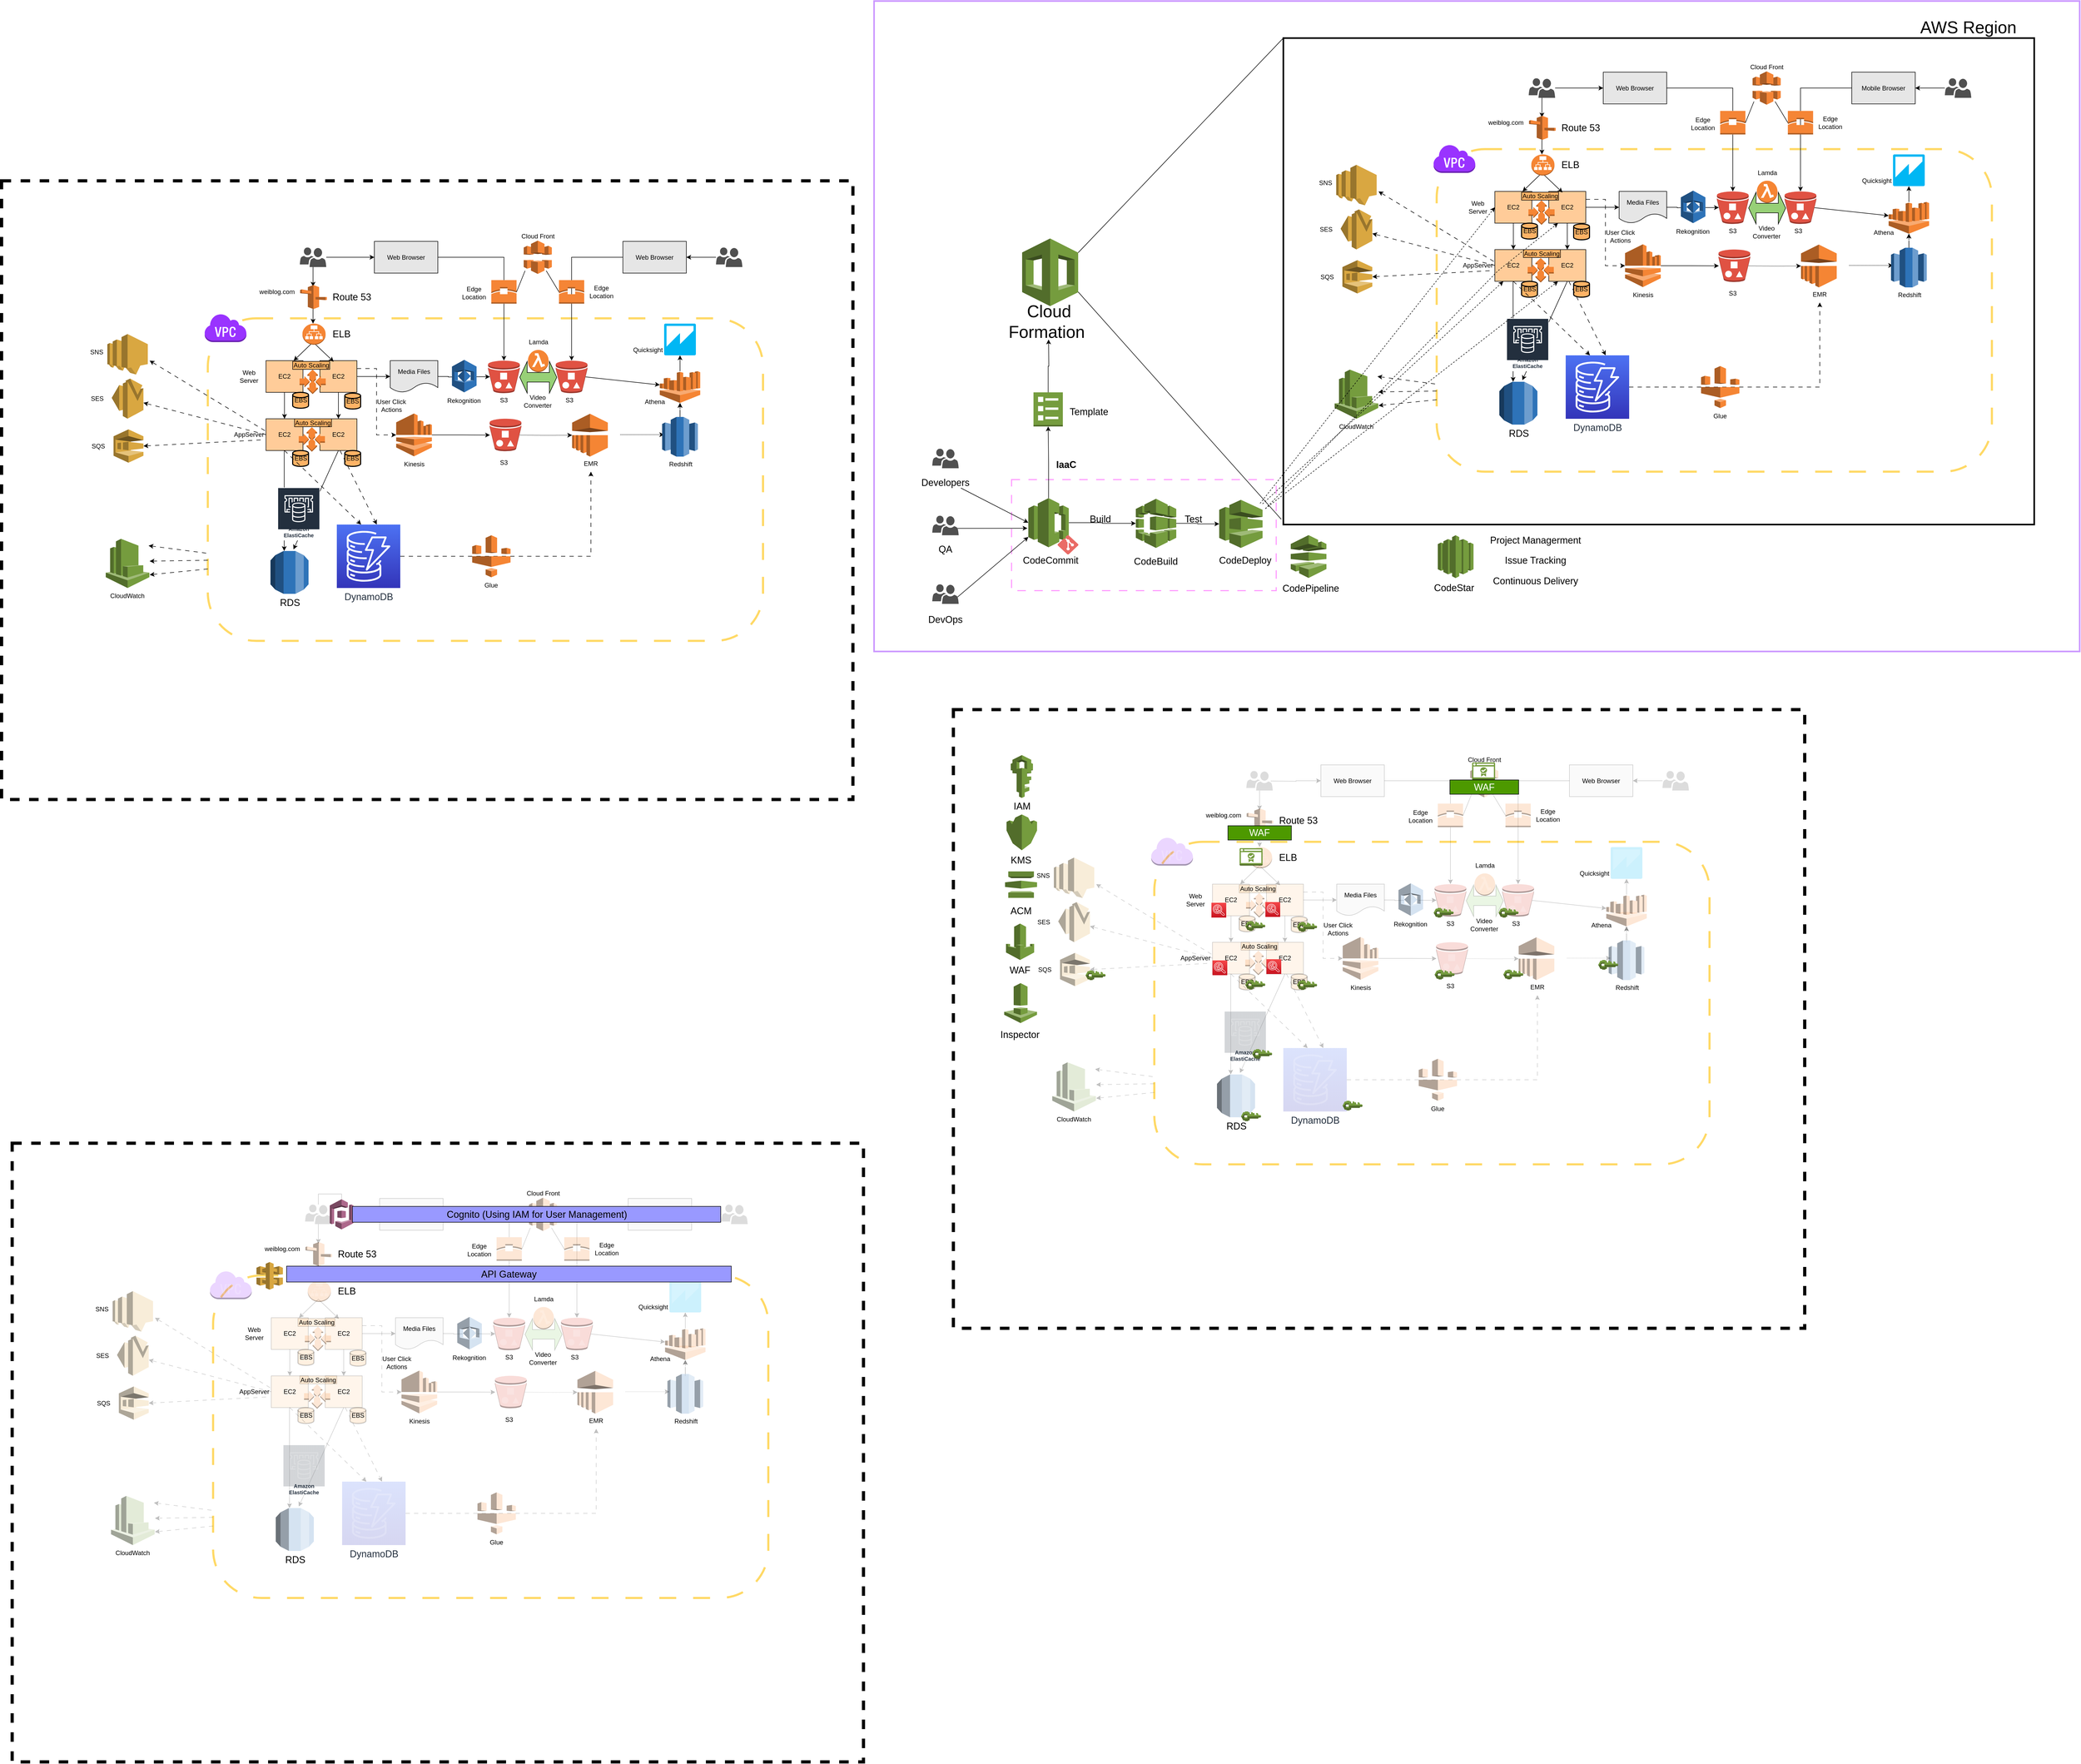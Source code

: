 <mxfile version="20.8.3" type="github">
  <diagram id="Pr5awPEJJXZDI8rIQ1T_" name="Page-1">
    <mxGraphModel dx="3240" dy="2427" grid="1" gridSize="10" guides="1" tooltips="1" connect="1" arrows="1" fold="1" page="1" pageScale="1" pageWidth="850" pageHeight="1100" math="0" shadow="0">
      <root>
        <mxCell id="0" />
        <mxCell id="1" parent="0" />
        <mxCell id="n67U7tYu0zLwfpIRGkh0-512" value="" style="rounded=0;whiteSpace=wrap;html=1;strokeColor=#CC99FF;strokeWidth=3;fontSize=32;fontColor=#000000;fillColor=#FFFFFF;" vertex="1" parent="1">
          <mxGeometry x="1420" y="-460" width="2280" height="1230" as="geometry" />
        </mxCell>
        <mxCell id="n67U7tYu0zLwfpIRGkh0-537" value="" style="rounded=0;whiteSpace=wrap;html=1;strokeColor=#FF99FF;strokeWidth=2;fontSize=18;fontColor=#000000;fillColor=#FFFFFF;dashed=1;dashPattern=8 8;" vertex="1" parent="1">
          <mxGeometry x="1680" y="445" width="500.5" height="210" as="geometry" />
        </mxCell>
        <mxCell id="n67U7tYu0zLwfpIRGkh0-3" value="" style="rounded=0;whiteSpace=wrap;html=1;dashed=1;strokeWidth=6;" vertex="1" parent="1">
          <mxGeometry x="-230" y="-120" width="1610" height="1170" as="geometry" />
        </mxCell>
        <mxCell id="n67U7tYu0zLwfpIRGkh0-1" value="" style="rounded=1;whiteSpace=wrap;html=1;dashed=1;dashPattern=8 8;strokeColor=#FFD966;strokeWidth=4;" vertex="1" parent="1">
          <mxGeometry x="160" y="140" width="1050" height="610" as="geometry" />
        </mxCell>
        <mxCell id="n67U7tYu0zLwfpIRGkh0-15" style="edgeStyle=orthogonalEdgeStyle;rounded=0;orthogonalLoop=1;jettySize=auto;html=1;entryX=0.5;entryY=0;entryDx=0;entryDy=0;" edge="1" parent="1" source="n67U7tYu0zLwfpIRGkh0-5" target="n67U7tYu0zLwfpIRGkh0-12">
          <mxGeometry relative="1" as="geometry" />
        </mxCell>
        <mxCell id="n67U7tYu0zLwfpIRGkh0-5" value="EC2" style="rounded=0;whiteSpace=wrap;html=1;fillColor=#FFCC99;" vertex="1" parent="1">
          <mxGeometry x="270" y="220" width="70" height="60" as="geometry" />
        </mxCell>
        <mxCell id="n67U7tYu0zLwfpIRGkh0-6" value="Web Server" style="text;html=1;strokeColor=none;fillColor=none;align=center;verticalAlign=middle;whiteSpace=wrap;rounded=0;dashed=1;" vertex="1" parent="1">
          <mxGeometry x="208" y="235" width="60" height="30" as="geometry" />
        </mxCell>
        <mxCell id="n67U7tYu0zLwfpIRGkh0-9" value="EBS" style="strokeWidth=2;html=1;shape=mxgraph.flowchart.database;whiteSpace=wrap;fillColor=#FFB366;" vertex="1" parent="1">
          <mxGeometry x="320.5" y="280" width="30" height="30" as="geometry" />
        </mxCell>
        <mxCell id="n67U7tYu0zLwfpIRGkh0-31" style="edgeStyle=orthogonalEdgeStyle;rounded=0;orthogonalLoop=1;jettySize=auto;html=1;entryX=0.5;entryY=0;entryDx=0;entryDy=0;" edge="1" parent="1" source="n67U7tYu0zLwfpIRGkh0-10">
          <mxGeometry relative="1" as="geometry">
            <mxPoint x="359" y="80" as="targetPoint" />
          </mxGeometry>
        </mxCell>
        <mxCell id="n67U7tYu0zLwfpIRGkh0-61" style="edgeStyle=orthogonalEdgeStyle;rounded=0;orthogonalLoop=1;jettySize=auto;html=1;" edge="1" parent="1" source="n67U7tYu0zLwfpIRGkh0-10" target="n67U7tYu0zLwfpIRGkh0-60">
          <mxGeometry relative="1" as="geometry" />
        </mxCell>
        <mxCell id="n67U7tYu0zLwfpIRGkh0-10" value="" style="sketch=0;pointerEvents=1;shadow=0;dashed=0;html=1;strokeColor=none;labelPosition=center;verticalLabelPosition=bottom;verticalAlign=top;align=center;fillColor=#505050;shape=mxgraph.mscae.intune.user_group" vertex="1" parent="1">
          <mxGeometry x="334" y="6" width="50" height="37" as="geometry" />
        </mxCell>
        <mxCell id="n67U7tYu0zLwfpIRGkh0-18" style="edgeStyle=orthogonalEdgeStyle;rounded=0;orthogonalLoop=1;jettySize=auto;html=1;" edge="1" parent="1" source="n67U7tYu0zLwfpIRGkh0-12">
          <mxGeometry relative="1" as="geometry">
            <mxPoint x="304.5" y="580" as="targetPoint" />
          </mxGeometry>
        </mxCell>
        <mxCell id="n67U7tYu0zLwfpIRGkh0-12" value="EC2" style="rounded=0;whiteSpace=wrap;html=1;fillColor=#FFCC99;" vertex="1" parent="1">
          <mxGeometry x="270" y="330" width="70" height="60" as="geometry" />
        </mxCell>
        <mxCell id="n67U7tYu0zLwfpIRGkh0-13" value="EBS" style="strokeWidth=2;html=1;shape=mxgraph.flowchart.database;whiteSpace=wrap;fillColor=#FFB366;" vertex="1" parent="1">
          <mxGeometry x="320.5" y="390" width="30" height="30" as="geometry" />
        </mxCell>
        <mxCell id="n67U7tYu0zLwfpIRGkh0-14" value="AppServer" style="text;html=1;strokeColor=none;fillColor=none;align=center;verticalAlign=middle;whiteSpace=wrap;rounded=0;dashed=1;" vertex="1" parent="1">
          <mxGeometry x="208" y="345" width="60" height="30" as="geometry" />
        </mxCell>
        <mxCell id="n67U7tYu0zLwfpIRGkh0-19" value="EC2" style="rounded=0;whiteSpace=wrap;html=1;fillColor=#FFCC99;" vertex="1" parent="1">
          <mxGeometry x="372" y="330" width="70" height="60" as="geometry" />
        </mxCell>
        <mxCell id="n67U7tYu0zLwfpIRGkh0-20" value="EBS" style="strokeWidth=2;html=1;shape=mxgraph.flowchart.database;whiteSpace=wrap;fillColor=#FFB366;" vertex="1" parent="1">
          <mxGeometry x="419" y="390" width="30" height="30" as="geometry" />
        </mxCell>
        <mxCell id="n67U7tYu0zLwfpIRGkh0-24" style="edgeStyle=orthogonalEdgeStyle;rounded=0;orthogonalLoop=1;jettySize=auto;html=1;entryX=0.5;entryY=0;entryDx=0;entryDy=0;" edge="1" parent="1" source="n67U7tYu0zLwfpIRGkh0-21" target="n67U7tYu0zLwfpIRGkh0-19">
          <mxGeometry relative="1" as="geometry" />
        </mxCell>
        <mxCell id="n67U7tYu0zLwfpIRGkh0-42" style="edgeStyle=orthogonalEdgeStyle;rounded=0;orthogonalLoop=1;jettySize=auto;html=1;entryX=0;entryY=0.5;entryDx=0;entryDy=0;" edge="1" parent="1" source="n67U7tYu0zLwfpIRGkh0-21" target="n67U7tYu0zLwfpIRGkh0-39">
          <mxGeometry relative="1" as="geometry" />
        </mxCell>
        <mxCell id="n67U7tYu0zLwfpIRGkh0-49" style="edgeStyle=orthogonalEdgeStyle;rounded=0;orthogonalLoop=1;jettySize=auto;html=1;entryX=0;entryY=0.5;entryDx=0;entryDy=0;exitX=1;exitY=0.25;exitDx=0;exitDy=0;dashed=1;dashPattern=8 8;entryPerimeter=0;" edge="1" parent="1" source="n67U7tYu0zLwfpIRGkh0-21" target="n67U7tYu0zLwfpIRGkh0-104">
          <mxGeometry relative="1" as="geometry">
            <mxPoint x="495" y="360" as="targetPoint" />
          </mxGeometry>
        </mxCell>
        <mxCell id="n67U7tYu0zLwfpIRGkh0-21" value="EC2" style="rounded=0;whiteSpace=wrap;html=1;fillColor=#FFCC99;" vertex="1" parent="1">
          <mxGeometry x="372" y="220" width="70" height="60" as="geometry" />
        </mxCell>
        <mxCell id="n67U7tYu0zLwfpIRGkh0-22" value="EBS" style="strokeWidth=2;html=1;shape=mxgraph.flowchart.database;whiteSpace=wrap;fillColor=#FFB366;" vertex="1" parent="1">
          <mxGeometry x="419" y="281.5" width="30" height="30" as="geometry" />
        </mxCell>
        <mxCell id="n67U7tYu0zLwfpIRGkh0-26" value="" style="endArrow=classic;html=1;rounded=0;entryX=0.63;entryY=-0.043;entryDx=0;entryDy=0;entryPerimeter=0;exitX=0.5;exitY=1;exitDx=0;exitDy=0;" edge="1" parent="1" source="n67U7tYu0zLwfpIRGkh0-19">
          <mxGeometry width="50" height="50" relative="1" as="geometry">
            <mxPoint x="530" y="420" as="sourcePoint" />
            <mxPoint x="322.05" y="576.99" as="targetPoint" />
          </mxGeometry>
        </mxCell>
        <mxCell id="n67U7tYu0zLwfpIRGkh0-27" value="" style="endArrow=classic;html=1;rounded=0;exitX=0.5;exitY=1;exitDx=0;exitDy=0;entryX=0.75;entryY=0;entryDx=0;entryDy=0;" edge="1" parent="1" target="n67U7tYu0zLwfpIRGkh0-5">
          <mxGeometry width="50" height="50" relative="1" as="geometry">
            <mxPoint x="359" y="185" as="sourcePoint" />
            <mxPoint x="580" y="370" as="targetPoint" />
          </mxGeometry>
        </mxCell>
        <mxCell id="n67U7tYu0zLwfpIRGkh0-28" value="" style="endArrow=classic;html=1;rounded=0;exitX=0.5;exitY=1;exitDx=0;exitDy=0;entryX=0.371;entryY=0.033;entryDx=0;entryDy=0;entryPerimeter=0;" edge="1" parent="1" target="n67U7tYu0zLwfpIRGkh0-21">
          <mxGeometry width="50" height="50" relative="1" as="geometry">
            <mxPoint x="359" y="185" as="sourcePoint" />
            <mxPoint x="332.5" y="230" as="targetPoint" />
          </mxGeometry>
        </mxCell>
        <mxCell id="n67U7tYu0zLwfpIRGkh0-32" style="edgeStyle=orthogonalEdgeStyle;rounded=0;orthogonalLoop=1;jettySize=auto;html=1;" edge="1" parent="1">
          <mxGeometry relative="1" as="geometry">
            <mxPoint x="359" y="120" as="sourcePoint" />
            <mxPoint x="359" y="150" as="targetPoint" />
          </mxGeometry>
        </mxCell>
        <mxCell id="n67U7tYu0zLwfpIRGkh0-33" value="weiblog.com" style="text;html=1;strokeColor=none;fillColor=none;align=center;verticalAlign=middle;whiteSpace=wrap;rounded=0;" vertex="1" parent="1">
          <mxGeometry x="260.5" y="75" width="60" height="30" as="geometry" />
        </mxCell>
        <mxCell id="n67U7tYu0zLwfpIRGkh0-36" value="" style="endArrow=classic;html=1;rounded=0;exitX=0.5;exitY=1;exitDx=0;exitDy=0;entryX=0.281;entryY=0;entryDx=0;entryDy=0;entryPerimeter=0;dashed=1;dashPattern=8 8;" edge="1" parent="1" source="n67U7tYu0zLwfpIRGkh0-12">
          <mxGeometry width="50" height="50" relative="1" as="geometry">
            <mxPoint x="530" y="410" as="sourcePoint" />
            <mxPoint x="449.935" y="530" as="targetPoint" />
          </mxGeometry>
        </mxCell>
        <mxCell id="n67U7tYu0zLwfpIRGkh0-37" value="" style="endArrow=classic;html=1;rounded=0;entryX=0.5;entryY=0;entryDx=0;entryDy=0;entryPerimeter=0;dashed=1;dashPattern=8 8;" edge="1" parent="1">
          <mxGeometry width="50" height="50" relative="1" as="geometry">
            <mxPoint x="410" y="390" as="sourcePoint" />
            <mxPoint x="479.5" y="530" as="targetPoint" />
          </mxGeometry>
        </mxCell>
        <mxCell id="n67U7tYu0zLwfpIRGkh0-43" style="edgeStyle=orthogonalEdgeStyle;rounded=0;orthogonalLoop=1;jettySize=auto;html=1;entryX=0.06;entryY=0.5;entryDx=0;entryDy=0;entryPerimeter=0;startArrow=none;" edge="1" parent="1" target="n67U7tYu0zLwfpIRGkh0-41">
          <mxGeometry relative="1" as="geometry">
            <mxPoint x="660" y="250.5" as="sourcePoint" />
          </mxGeometry>
        </mxCell>
        <mxCell id="n67U7tYu0zLwfpIRGkh0-39" value="Media Files" style="shape=document;whiteSpace=wrap;html=1;boundedLbl=1;fillColor=#E6E6E6;" vertex="1" parent="1">
          <mxGeometry x="505" y="220" width="90" height="60" as="geometry" />
        </mxCell>
        <mxCell id="n67U7tYu0zLwfpIRGkh0-41" value="" style="outlineConnect=0;dashed=0;verticalLabelPosition=bottom;verticalAlign=top;align=center;html=1;shape=mxgraph.aws3.bucket_with_objects;fillColor=#E05243;gradientColor=none;" vertex="1" parent="1">
          <mxGeometry x="690" y="220" width="60" height="61.5" as="geometry" />
        </mxCell>
        <mxCell id="n67U7tYu0zLwfpIRGkh0-44" value="S3" style="text;html=1;strokeColor=none;fillColor=none;align=center;verticalAlign=middle;whiteSpace=wrap;rounded=0;dashed=1;" vertex="1" parent="1">
          <mxGeometry x="690" y="280" width="60" height="30" as="geometry" />
        </mxCell>
        <mxCell id="n67U7tYu0zLwfpIRGkh0-46" value="" style="edgeStyle=orthogonalEdgeStyle;rounded=0;orthogonalLoop=1;jettySize=auto;html=1;entryX=0.06;entryY=0.5;entryDx=0;entryDy=0;entryPerimeter=0;endArrow=none;" edge="1" parent="1" source="n67U7tYu0zLwfpIRGkh0-39">
          <mxGeometry relative="1" as="geometry">
            <mxPoint x="595" y="250" as="sourcePoint" />
            <mxPoint x="631.8" y="250.5" as="targetPoint" />
          </mxGeometry>
        </mxCell>
        <mxCell id="n67U7tYu0zLwfpIRGkh0-47" value="Rekognition" style="text;html=1;strokeColor=none;fillColor=none;align=center;verticalAlign=middle;whiteSpace=wrap;rounded=0;dashed=1;" vertex="1" parent="1">
          <mxGeometry x="612" y="280.5" width="65" height="30" as="geometry" />
        </mxCell>
        <mxCell id="n67U7tYu0zLwfpIRGkh0-51" style="edgeStyle=orthogonalEdgeStyle;rounded=0;orthogonalLoop=1;jettySize=auto;html=1;entryX=0.06;entryY=0.5;entryDx=0;entryDy=0;entryPerimeter=0;" edge="1" parent="1" source="n67U7tYu0zLwfpIRGkh0-104">
          <mxGeometry relative="1" as="geometry">
            <mxPoint x="615" y="360" as="sourcePoint" />
            <mxPoint x="693.6" y="360.75" as="targetPoint" />
          </mxGeometry>
        </mxCell>
        <mxCell id="n67U7tYu0zLwfpIRGkh0-55" style="edgeStyle=orthogonalEdgeStyle;rounded=0;orthogonalLoop=1;jettySize=auto;html=1;dashed=1;dashPattern=1 1;" edge="1" parent="1" target="n67U7tYu0zLwfpIRGkh0-108">
          <mxGeometry relative="1" as="geometry">
            <mxPoint x="750" y="360.8" as="sourcePoint" />
            <mxPoint x="820" y="360" as="targetPoint" />
          </mxGeometry>
        </mxCell>
        <mxCell id="n67U7tYu0zLwfpIRGkh0-56" style="edgeStyle=orthogonalEdgeStyle;rounded=0;orthogonalLoop=1;jettySize=auto;html=1;entryX=0;entryY=0.5;entryDx=0;entryDy=0;entryPerimeter=0;dashed=1;dashPattern=1 1;" edge="1" parent="1">
          <mxGeometry relative="1" as="geometry">
            <mxPoint x="940" y="360" as="sourcePoint" />
            <mxPoint x="1023" y="360" as="targetPoint" />
          </mxGeometry>
        </mxCell>
        <mxCell id="n67U7tYu0zLwfpIRGkh0-59" style="edgeStyle=orthogonalEdgeStyle;rounded=0;orthogonalLoop=1;jettySize=auto;html=1;dashed=1;dashPattern=1 1;entryX=0.5;entryY=1;entryDx=0;entryDy=0;entryPerimeter=0;" edge="1" parent="1" target="n67U7tYu0zLwfpIRGkh0-116">
          <mxGeometry relative="1" as="geometry">
            <mxPoint x="1053" y="330" as="sourcePoint" />
            <mxPoint x="1053" y="280" as="targetPoint" />
          </mxGeometry>
        </mxCell>
        <mxCell id="n67U7tYu0zLwfpIRGkh0-62" style="edgeStyle=orthogonalEdgeStyle;rounded=0;orthogonalLoop=1;jettySize=auto;html=1;entryX=0.5;entryY=0;entryDx=0;entryDy=0;entryPerimeter=0;startArrow=none;" edge="1" parent="1" source="n67U7tYu0zLwfpIRGkh0-125" target="n67U7tYu0zLwfpIRGkh0-41">
          <mxGeometry relative="1" as="geometry" />
        </mxCell>
        <mxCell id="n67U7tYu0zLwfpIRGkh0-60" value="Web Browser" style="rounded=0;whiteSpace=wrap;html=1;fillColor=#E6E6E6;" vertex="1" parent="1">
          <mxGeometry x="475" y="-5.5" width="120" height="60" as="geometry" />
        </mxCell>
        <mxCell id="n67U7tYu0zLwfpIRGkh0-63" value="" style="outlineConnect=0;dashed=0;verticalLabelPosition=bottom;verticalAlign=top;align=center;html=1;shape=mxgraph.aws3.bucket_with_objects;fillColor=#E05243;gradientColor=none;" vertex="1" parent="1">
          <mxGeometry x="818" y="220" width="60" height="61.5" as="geometry" />
        </mxCell>
        <mxCell id="n67U7tYu0zLwfpIRGkh0-64" value="S3" style="text;html=1;strokeColor=none;fillColor=none;align=center;verticalAlign=middle;whiteSpace=wrap;rounded=0;dashed=1;" vertex="1" parent="1">
          <mxGeometry x="814" y="280" width="60" height="30" as="geometry" />
        </mxCell>
        <mxCell id="n67U7tYu0zLwfpIRGkh0-68" style="edgeStyle=orthogonalEdgeStyle;rounded=0;orthogonalLoop=1;jettySize=auto;html=1;entryX=1;entryY=0.5;entryDx=0;entryDy=0;" edge="1" parent="1" source="n67U7tYu0zLwfpIRGkh0-65" target="n67U7tYu0zLwfpIRGkh0-66">
          <mxGeometry relative="1" as="geometry" />
        </mxCell>
        <mxCell id="n67U7tYu0zLwfpIRGkh0-65" value="" style="sketch=0;pointerEvents=1;shadow=0;dashed=0;html=1;strokeColor=none;labelPosition=center;verticalLabelPosition=bottom;verticalAlign=top;align=center;fillColor=#505050;shape=mxgraph.mscae.intune.user_group" vertex="1" parent="1">
          <mxGeometry x="1121" y="6" width="50" height="37" as="geometry" />
        </mxCell>
        <mxCell id="n67U7tYu0zLwfpIRGkh0-67" style="edgeStyle=orthogonalEdgeStyle;rounded=0;orthogonalLoop=1;jettySize=auto;html=1;" edge="1" parent="1" source="n67U7tYu0zLwfpIRGkh0-66" target="n67U7tYu0zLwfpIRGkh0-63">
          <mxGeometry relative="1" as="geometry" />
        </mxCell>
        <mxCell id="n67U7tYu0zLwfpIRGkh0-66" value="Web Browser" style="rounded=0;whiteSpace=wrap;html=1;fillColor=#E6E6E6;" vertex="1" parent="1">
          <mxGeometry x="945" y="-5.5" width="120" height="60" as="geometry" />
        </mxCell>
        <mxCell id="n67U7tYu0zLwfpIRGkh0-70" value="" style="shape=doubleArrow;whiteSpace=wrap;html=1;fillColor=#97D077;" vertex="1" parent="1">
          <mxGeometry x="750" y="221.5" width="70" height="60" as="geometry" />
        </mxCell>
        <mxCell id="n67U7tYu0zLwfpIRGkh0-71" value="Video Converter" style="text;html=1;strokeColor=none;fillColor=none;align=center;verticalAlign=middle;whiteSpace=wrap;rounded=0;dashed=1;" vertex="1" parent="1">
          <mxGeometry x="754" y="281.5" width="60" height="30" as="geometry" />
        </mxCell>
        <mxCell id="n67U7tYu0zLwfpIRGkh0-74" value="" style="endArrow=classic;html=1;rounded=0;exitX=1;exitY=0.25;exitDx=0;exitDy=0;entryX=1.046;entryY=0.657;entryDx=0;entryDy=0;dashed=1;dashPattern=8 8;entryPerimeter=0;" edge="1" parent="1" source="n67U7tYu0zLwfpIRGkh0-14" target="n67U7tYu0zLwfpIRGkh0-140">
          <mxGeometry width="50" height="50" relative="1" as="geometry">
            <mxPoint x="315" y="400" as="sourcePoint" />
            <mxPoint x="60" y="265" as="targetPoint" />
          </mxGeometry>
        </mxCell>
        <mxCell id="n67U7tYu0zLwfpIRGkh0-77" value="" style="endArrow=classic;html=1;rounded=0;dashed=1;dashPattern=8 8;" edge="1" parent="1" target="n67U7tYu0zLwfpIRGkh0-142">
          <mxGeometry width="50" height="50" relative="1" as="geometry">
            <mxPoint x="270" y="360" as="sourcePoint" />
            <mxPoint x="60" y="315" as="targetPoint" />
          </mxGeometry>
        </mxCell>
        <mxCell id="n67U7tYu0zLwfpIRGkh0-78" value="" style="endArrow=classic;html=1;rounded=0;dashed=1;dashPattern=8 8;entryX=1;entryY=0.5;entryDx=0;entryDy=0;entryPerimeter=0;" edge="1" parent="1" target="n67U7tYu0zLwfpIRGkh0-144">
          <mxGeometry width="50" height="50" relative="1" as="geometry">
            <mxPoint x="260" y="370" as="sourcePoint" />
            <mxPoint x="60" y="370" as="targetPoint" />
          </mxGeometry>
        </mxCell>
        <mxCell id="n67U7tYu0zLwfpIRGkh0-80" value="" style="endArrow=classic;html=1;rounded=0;dashed=1;dashPattern=8 8;exitX=-0.003;exitY=0.728;exitDx=0;exitDy=0;exitPerimeter=0;" edge="1" parent="1" source="n67U7tYu0zLwfpIRGkh0-1">
          <mxGeometry width="50" height="50" relative="1" as="geometry">
            <mxPoint x="248" y="570" as="sourcePoint" />
            <mxPoint x="48" y="570" as="targetPoint" />
          </mxGeometry>
        </mxCell>
        <mxCell id="n67U7tYu0zLwfpIRGkh0-81" value="" style="endArrow=classic;html=1;rounded=0;dashed=1;dashPattern=8 8;exitX=0;exitY=0.75;exitDx=0;exitDy=0;" edge="1" parent="1" source="n67U7tYu0zLwfpIRGkh0-1">
          <mxGeometry width="50" height="50" relative="1" as="geometry">
            <mxPoint x="150" y="594" as="sourcePoint" />
            <mxPoint x="50" y="599.219" as="targetPoint" />
          </mxGeometry>
        </mxCell>
        <mxCell id="n67U7tYu0zLwfpIRGkh0-82" value="" style="endArrow=classic;html=1;rounded=0;dashed=1;dashPattern=8 8;exitX=0;exitY=0.777;exitDx=0;exitDy=0;exitPerimeter=0;entryX=1;entryY=0.75;entryDx=0;entryDy=0;" edge="1" parent="1" source="n67U7tYu0zLwfpIRGkh0-1">
          <mxGeometry width="50" height="50" relative="1" as="geometry">
            <mxPoint x="176.85" y="604.08" as="sourcePoint" />
            <mxPoint x="50" y="625" as="targetPoint" />
          </mxGeometry>
        </mxCell>
        <mxCell id="n67U7tYu0zLwfpIRGkh0-84" value="" style="outlineConnect=0;dashed=0;verticalLabelPosition=bottom;verticalAlign=top;align=center;html=1;shape=mxgraph.aws3.virtual_private_cloud;fillColor=#9933FF;gradientColor=none;fontSize=18;" vertex="1" parent="1">
          <mxGeometry x="153.5" y="131" width="79.5" height="54" as="geometry" />
        </mxCell>
        <mxCell id="n67U7tYu0zLwfpIRGkh0-85" value="" style="outlineConnect=0;dashed=0;verticalLabelPosition=bottom;verticalAlign=top;align=center;html=1;shape=mxgraph.aws3.auto_scaling;fillColor=#F58534;gradientColor=none;dashPattern=8 8;strokeColor=#FFD966;strokeWidth=4;fontSize=18;" vertex="1" parent="1">
          <mxGeometry x="333.5" y="236.75" width="49.5" height="46.5" as="geometry" />
        </mxCell>
        <mxCell id="n67U7tYu0zLwfpIRGkh0-86" value="" style="outlineConnect=0;dashed=0;verticalLabelPosition=bottom;verticalAlign=top;align=center;html=1;shape=mxgraph.aws3.auto_scaling;fillColor=#F58534;gradientColor=none;dashPattern=8 8;strokeColor=#FFD966;strokeWidth=4;fontSize=18;" vertex="1" parent="1">
          <mxGeometry x="332" y="345.75" width="49.5" height="46.5" as="geometry" />
        </mxCell>
        <mxCell id="n67U7tYu0zLwfpIRGkh0-87" value="Auto Scaling" style="rounded=0;whiteSpace=wrap;html=1;fillColor=#FFB366;" vertex="1" parent="1">
          <mxGeometry x="324" y="330" width="70" height="15" as="geometry" />
        </mxCell>
        <mxCell id="n67U7tYu0zLwfpIRGkh0-88" value="Auto Scaling" style="rounded=0;whiteSpace=wrap;html=1;fillColor=#FFB366;" vertex="1" parent="1">
          <mxGeometry x="320.5" y="221.5" width="70" height="15" as="geometry" />
        </mxCell>
        <mxCell id="n67U7tYu0zLwfpIRGkh0-91" value="RDS" style="outlineConnect=0;dashed=0;verticalLabelPosition=bottom;verticalAlign=top;align=center;html=1;shape=mxgraph.aws3.rds;fillColor=#2E73B8;gradientColor=none;dashPattern=8 8;strokeColor=#FFD966;strokeWidth=4;fontSize=18;" vertex="1" parent="1">
          <mxGeometry x="278.5" y="580" width="72" height="81" as="geometry" />
        </mxCell>
        <mxCell id="n67U7tYu0zLwfpIRGkh0-107" style="edgeStyle=orthogonalEdgeStyle;rounded=0;orthogonalLoop=1;jettySize=auto;html=1;fontSize=18;dashed=1;dashPattern=8 8;" edge="1" parent="1" source="n67U7tYu0zLwfpIRGkh0-92" target="n67U7tYu0zLwfpIRGkh0-109">
          <mxGeometry relative="1" as="geometry">
            <mxPoint x="890" y="440" as="targetPoint" />
          </mxGeometry>
        </mxCell>
        <mxCell id="n67U7tYu0zLwfpIRGkh0-92" value="&lt;font style=&quot;font-size: 18px;&quot;&gt;DynamoDB&lt;/font&gt;" style="sketch=0;points=[[0,0,0],[0.25,0,0],[0.5,0,0],[0.75,0,0],[1,0,0],[0,1,0],[0.25,1,0],[0.5,1,0],[0.75,1,0],[1,1,0],[0,0.25,0],[0,0.5,0],[0,0.75,0],[1,0.25,0],[1,0.5,0],[1,0.75,0]];outlineConnect=0;fontColor=#232F3E;gradientColor=#4D72F3;gradientDirection=north;fillColor=#3334B9;strokeColor=#ffffff;dashed=0;verticalLabelPosition=bottom;verticalAlign=top;align=center;html=1;fontSize=12;fontStyle=0;aspect=fixed;shape=mxgraph.aws4.resourceIcon;resIcon=mxgraph.aws4.dynamodb;dashPattern=8 8;strokeWidth=4;" vertex="1" parent="1">
          <mxGeometry x="404" y="530" width="120" height="120" as="geometry" />
        </mxCell>
        <mxCell id="n67U7tYu0zLwfpIRGkh0-94" value="Amazon ElastiCache" style="sketch=0;outlineConnect=0;fontColor=#232F3E;gradientColor=none;strokeColor=#ffffff;fillColor=#232F3E;dashed=0;verticalLabelPosition=middle;verticalAlign=bottom;align=center;html=1;whiteSpace=wrap;fontSize=10;fontStyle=1;spacing=3;shape=mxgraph.aws4.productIcon;prIcon=mxgraph.aws4.elasticache;dashPattern=8 8;strokeWidth=4;" vertex="1" parent="1">
          <mxGeometry x="292" y="460" width="80" height="100" as="geometry" />
        </mxCell>
        <mxCell id="n67U7tYu0zLwfpIRGkh0-95" value="" style="outlineConnect=0;dashed=0;verticalLabelPosition=bottom;verticalAlign=top;align=center;html=1;shape=mxgraph.aws3.application_load_balancer;fillColor=#F58534;gradientColor=none;dashPattern=8 8;strokeColor=#FFD966;strokeWidth=4;fontSize=18;" vertex="1" parent="1">
          <mxGeometry x="339" y="150" width="43.75" height="40" as="geometry" />
        </mxCell>
        <mxCell id="n67U7tYu0zLwfpIRGkh0-96" value="ELB" style="text;html=1;strokeColor=none;fillColor=none;align=center;verticalAlign=middle;whiteSpace=wrap;rounded=0;dashed=1;dashPattern=8 8;strokeWidth=4;fontSize=18;" vertex="1" parent="1">
          <mxGeometry x="383" y="155" width="60" height="30" as="geometry" />
        </mxCell>
        <mxCell id="n67U7tYu0zLwfpIRGkh0-97" value="" style="outlineConnect=0;dashed=0;verticalLabelPosition=bottom;verticalAlign=top;align=center;html=1;shape=mxgraph.aws3.route_53;fillColor=#F58536;gradientColor=none;dashPattern=8 8;strokeColor=#FFD966;strokeWidth=4;fontSize=18;" vertex="1" parent="1">
          <mxGeometry x="334.63" y="77" width="50.5" height="45.5" as="geometry" />
        </mxCell>
        <mxCell id="n67U7tYu0zLwfpIRGkh0-98" value="Route 53" style="text;html=1;strokeColor=none;fillColor=none;align=center;verticalAlign=middle;whiteSpace=wrap;rounded=0;dashed=1;dashPattern=8 8;strokeWidth=4;fontSize=18;" vertex="1" parent="1">
          <mxGeometry x="385.13" y="84.75" width="94.87" height="30" as="geometry" />
        </mxCell>
        <mxCell id="n67U7tYu0zLwfpIRGkh0-99" value="" style="outlineConnect=0;dashed=0;verticalLabelPosition=bottom;verticalAlign=top;align=center;html=1;shape=mxgraph.aws3.bucket_with_objects;fillColor=#E05243;gradientColor=none;" vertex="1" parent="1">
          <mxGeometry x="693" y="329.75" width="60" height="61.5" as="geometry" />
        </mxCell>
        <mxCell id="n67U7tYu0zLwfpIRGkh0-100" value="S3" style="text;html=1;strokeColor=none;fillColor=none;align=center;verticalAlign=middle;whiteSpace=wrap;rounded=0;dashed=1;" vertex="1" parent="1">
          <mxGeometry x="690" y="398" width="60" height="30" as="geometry" />
        </mxCell>
        <mxCell id="n67U7tYu0zLwfpIRGkh0-101" value="" style="outlineConnect=0;dashed=0;verticalLabelPosition=bottom;verticalAlign=top;align=center;html=1;shape=mxgraph.aws3.rekognition;fillColor=#2E73B8;gradientColor=none;dashPattern=8 8;strokeColor=#FFD966;strokeWidth=4;fontSize=18;" vertex="1" parent="1">
          <mxGeometry x="621.75" y="218.5" width="46.5" height="61.5" as="geometry" />
        </mxCell>
        <mxCell id="n67U7tYu0zLwfpIRGkh0-102" value="" style="outlineConnect=0;dashed=0;verticalLabelPosition=bottom;verticalAlign=top;align=center;html=1;shape=mxgraph.aws3.lambda_function;fillColor=#F58534;gradientColor=none;dashPattern=8 8;strokeColor=#FFD966;strokeWidth=4;fontSize=18;" vertex="1" parent="1">
          <mxGeometry x="765.5" y="199.75" width="39" height="42" as="geometry" />
        </mxCell>
        <mxCell id="n67U7tYu0zLwfpIRGkh0-103" value="Lamda" style="text;html=1;strokeColor=none;fillColor=none;align=center;verticalAlign=middle;whiteSpace=wrap;rounded=0;dashed=1;" vertex="1" parent="1">
          <mxGeometry x="752.5" y="169.75" width="65" height="30" as="geometry" />
        </mxCell>
        <mxCell id="n67U7tYu0zLwfpIRGkh0-104" value="" style="outlineConnect=0;dashed=0;verticalLabelPosition=bottom;verticalAlign=top;align=center;html=1;shape=mxgraph.aws3.kinesis;fillColor=#F58534;gradientColor=none;dashPattern=8 8;strokeColor=#FFD966;strokeWidth=4;fontSize=18;" vertex="1" parent="1">
          <mxGeometry x="516.25" y="320" width="67.5" height="81" as="geometry" />
        </mxCell>
        <mxCell id="n67U7tYu0zLwfpIRGkh0-105" value="Kinesis" style="text;html=1;strokeColor=none;fillColor=none;align=center;verticalAlign=middle;whiteSpace=wrap;rounded=0;dashed=1;" vertex="1" parent="1">
          <mxGeometry x="517.5" y="401" width="65" height="30" as="geometry" />
        </mxCell>
        <mxCell id="n67U7tYu0zLwfpIRGkh0-108" value="" style="outlineConnect=0;dashed=0;verticalLabelPosition=bottom;verticalAlign=top;align=center;html=1;shape=mxgraph.aws3.emr;fillColor=#F58534;gradientColor=none;dashPattern=8 8;strokeColor=#FFD966;strokeWidth=4;fontSize=18;" vertex="1" parent="1">
          <mxGeometry x="849" y="320.5" width="67.5" height="81" as="geometry" />
        </mxCell>
        <mxCell id="n67U7tYu0zLwfpIRGkh0-109" value="EMR" style="text;html=1;strokeColor=none;fillColor=none;align=center;verticalAlign=middle;whiteSpace=wrap;rounded=0;dashed=1;" vertex="1" parent="1">
          <mxGeometry x="852" y="400" width="65" height="30" as="geometry" />
        </mxCell>
        <mxCell id="n67U7tYu0zLwfpIRGkh0-110" value="" style="outlineConnect=0;dashed=0;verticalLabelPosition=bottom;verticalAlign=top;align=center;html=1;shape=mxgraph.aws3.glue;fillColor=#F58534;gradientColor=none;dashPattern=8 8;strokeColor=#FFD966;strokeWidth=4;fontSize=18;" vertex="1" parent="1">
          <mxGeometry x="660" y="550.25" width="72.5" height="79.5" as="geometry" />
        </mxCell>
        <mxCell id="n67U7tYu0zLwfpIRGkh0-111" value="Glue" style="text;html=1;strokeColor=none;fillColor=none;align=center;verticalAlign=middle;whiteSpace=wrap;rounded=0;dashed=1;" vertex="1" parent="1">
          <mxGeometry x="666.25" y="629.75" width="60" height="30" as="geometry" />
        </mxCell>
        <mxCell id="n67U7tYu0zLwfpIRGkh0-117" value="" style="edgeStyle=orthogonalEdgeStyle;rounded=0;orthogonalLoop=1;jettySize=auto;html=1;dashed=1;dashPattern=8 8;fontSize=18;" edge="1" parent="1" source="n67U7tYu0zLwfpIRGkh0-112" target="n67U7tYu0zLwfpIRGkh0-116">
          <mxGeometry relative="1" as="geometry" />
        </mxCell>
        <mxCell id="n67U7tYu0zLwfpIRGkh0-112" value="" style="outlineConnect=0;dashed=0;verticalLabelPosition=bottom;verticalAlign=top;align=center;html=1;shape=mxgraph.aws3.redshift;fillColor=#2E73B8;gradientColor=none;dashPattern=8 8;strokeColor=#FFD966;strokeWidth=4;fontSize=18;" vertex="1" parent="1">
          <mxGeometry x="1019.25" y="326.5" width="67.5" height="75" as="geometry" />
        </mxCell>
        <mxCell id="n67U7tYu0zLwfpIRGkh0-113" value="Redshift" style="text;html=1;strokeColor=none;fillColor=none;align=center;verticalAlign=middle;whiteSpace=wrap;rounded=0;dashed=1;" vertex="1" parent="1">
          <mxGeometry x="1021.75" y="401" width="65" height="30" as="geometry" />
        </mxCell>
        <mxCell id="n67U7tYu0zLwfpIRGkh0-114" value="User Click Actions" style="text;html=1;strokeColor=none;fillColor=none;align=center;verticalAlign=middle;whiteSpace=wrap;rounded=0;dashed=1;" vertex="1" parent="1">
          <mxGeometry x="475" y="290" width="65" height="30" as="geometry" />
        </mxCell>
        <mxCell id="n67U7tYu0zLwfpIRGkh0-123" style="edgeStyle=orthogonalEdgeStyle;rounded=0;orthogonalLoop=1;jettySize=auto;html=1;entryX=0.5;entryY=1;entryDx=0;entryDy=0;entryPerimeter=0;fontSize=18;" edge="1" parent="1" source="n67U7tYu0zLwfpIRGkh0-116" target="n67U7tYu0zLwfpIRGkh0-122">
          <mxGeometry relative="1" as="geometry" />
        </mxCell>
        <mxCell id="n67U7tYu0zLwfpIRGkh0-116" value="" style="outlineConnect=0;dashed=0;verticalLabelPosition=bottom;verticalAlign=top;align=center;html=1;shape=mxgraph.aws3.athena;fillColor=#F58534;gradientColor=none;dashPattern=8 8;strokeColor=#FFD966;strokeWidth=4;fontSize=18;" vertex="1" parent="1">
          <mxGeometry x="1014.75" y="240" width="76.5" height="60" as="geometry" />
        </mxCell>
        <mxCell id="n67U7tYu0zLwfpIRGkh0-120" value="" style="endArrow=classic;html=1;rounded=0;fontSize=18;exitX=0.94;exitY=0.5;exitDx=0;exitDy=0;exitPerimeter=0;" edge="1" parent="1" source="n67U7tYu0zLwfpIRGkh0-63" target="n67U7tYu0zLwfpIRGkh0-116">
          <mxGeometry width="50" height="50" relative="1" as="geometry">
            <mxPoint x="610" y="410" as="sourcePoint" />
            <mxPoint x="660" y="360" as="targetPoint" />
          </mxGeometry>
        </mxCell>
        <mxCell id="n67U7tYu0zLwfpIRGkh0-121" value="Athena" style="text;html=1;strokeColor=none;fillColor=none;align=center;verticalAlign=middle;whiteSpace=wrap;rounded=0;dashed=1;" vertex="1" parent="1">
          <mxGeometry x="972.5" y="283.25" width="65" height="30" as="geometry" />
        </mxCell>
        <mxCell id="n67U7tYu0zLwfpIRGkh0-122" value="" style="outlineConnect=0;dashed=0;verticalLabelPosition=bottom;verticalAlign=top;align=center;html=1;shape=mxgraph.aws3.quicksight;fillColor=#00B7F4;gradientColor=none;dashPattern=8 8;strokeColor=#FFD966;strokeWidth=4;fontSize=18;" vertex="1" parent="1">
          <mxGeometry x="1023" y="150" width="60" height="60" as="geometry" />
        </mxCell>
        <mxCell id="n67U7tYu0zLwfpIRGkh0-124" value="Quicksight" style="text;html=1;strokeColor=none;fillColor=none;align=center;verticalAlign=middle;whiteSpace=wrap;rounded=0;dashed=1;" vertex="1" parent="1">
          <mxGeometry x="960" y="185" width="65" height="30" as="geometry" />
        </mxCell>
        <mxCell id="n67U7tYu0zLwfpIRGkh0-126" value="" style="edgeStyle=orthogonalEdgeStyle;rounded=0;orthogonalLoop=1;jettySize=auto;html=1;entryX=0.5;entryY=0;entryDx=0;entryDy=0;entryPerimeter=0;endArrow=none;" edge="1" parent="1" source="n67U7tYu0zLwfpIRGkh0-60" target="n67U7tYu0zLwfpIRGkh0-125">
          <mxGeometry relative="1" as="geometry">
            <mxPoint x="595" y="24.5" as="sourcePoint" />
            <mxPoint x="720" y="220" as="targetPoint" />
          </mxGeometry>
        </mxCell>
        <mxCell id="n67U7tYu0zLwfpIRGkh0-125" value="" style="outlineConnect=0;dashed=0;verticalLabelPosition=bottom;verticalAlign=top;align=center;html=1;shape=mxgraph.aws3.edge_location;fillColor=#F58536;gradientColor=none;dashPattern=8 8;strokeColor=#FFD966;strokeWidth=4;fontSize=18;" vertex="1" parent="1">
          <mxGeometry x="696.13" y="67.75" width="47.75" height="44.5" as="geometry" />
        </mxCell>
        <mxCell id="n67U7tYu0zLwfpIRGkh0-127" value="" style="outlineConnect=0;dashed=0;verticalLabelPosition=bottom;verticalAlign=top;align=center;html=1;shape=mxgraph.aws3.edge_location;fillColor=#F58536;gradientColor=none;dashPattern=8 8;strokeColor=#FFD966;strokeWidth=4;fontSize=18;" vertex="1" parent="1">
          <mxGeometry x="824.12" y="67.75" width="47.75" height="44.5" as="geometry" />
        </mxCell>
        <mxCell id="n67U7tYu0zLwfpIRGkh0-128" value="Edge Location" style="text;html=1;strokeColor=none;fillColor=none;align=center;verticalAlign=middle;whiteSpace=wrap;rounded=0;dashed=1;" vertex="1" parent="1">
          <mxGeometry x="631.13" y="77" width="65" height="30" as="geometry" />
        </mxCell>
        <mxCell id="n67U7tYu0zLwfpIRGkh0-129" value="Edge Location" style="text;html=1;strokeColor=none;fillColor=none;align=center;verticalAlign=middle;whiteSpace=wrap;rounded=0;dashed=1;" vertex="1" parent="1">
          <mxGeometry x="871.87" y="75" width="65" height="30" as="geometry" />
        </mxCell>
        <mxCell id="n67U7tYu0zLwfpIRGkh0-130" value="" style="outlineConnect=0;dashed=0;verticalLabelPosition=bottom;verticalAlign=top;align=center;html=1;shape=mxgraph.aws3.cloudfront;fillColor=#F58536;gradientColor=none;dashPattern=8 8;strokeColor=#FFD966;strokeWidth=4;fontSize=18;" vertex="1" parent="1">
          <mxGeometry x="757.38" y="-7" width="53.25" height="63" as="geometry" />
        </mxCell>
        <mxCell id="n67U7tYu0zLwfpIRGkh0-131" value="Cloud Front" style="text;html=1;strokeColor=none;fillColor=none;align=center;verticalAlign=middle;whiteSpace=wrap;rounded=0;dashed=1;" vertex="1" parent="1">
          <mxGeometry x="751.5" y="-30" width="65" height="30" as="geometry" />
        </mxCell>
        <mxCell id="n67U7tYu0zLwfpIRGkh0-137" value="" style="endArrow=none;html=1;rounded=0;fontSize=18;entryX=1;entryY=0.5;entryDx=0;entryDy=0;entryPerimeter=0;" edge="1" parent="1" target="n67U7tYu0zLwfpIRGkh0-125">
          <mxGeometry width="50" height="50" relative="1" as="geometry">
            <mxPoint x="760" y="50" as="sourcePoint" />
            <mxPoint x="660" y="260" as="targetPoint" />
          </mxGeometry>
        </mxCell>
        <mxCell id="n67U7tYu0zLwfpIRGkh0-139" value="" style="endArrow=none;html=1;rounded=0;fontSize=18;exitX=0;exitY=0.5;exitDx=0;exitDy=0;exitPerimeter=0;" edge="1" parent="1" source="n67U7tYu0zLwfpIRGkh0-127">
          <mxGeometry width="50" height="50" relative="1" as="geometry">
            <mxPoint x="750" y="104.5" as="sourcePoint" />
            <mxPoint x="800" y="50" as="targetPoint" />
          </mxGeometry>
        </mxCell>
        <mxCell id="n67U7tYu0zLwfpIRGkh0-140" value="" style="outlineConnect=0;dashed=0;verticalLabelPosition=bottom;verticalAlign=top;align=center;html=1;shape=mxgraph.aws3.sns;fillColor=#D9A741;gradientColor=none;strokeColor=#000000;strokeWidth=1;fontSize=18;" vertex="1" parent="1">
          <mxGeometry x="-30" y="169.75" width="76.5" height="76.5" as="geometry" />
        </mxCell>
        <mxCell id="n67U7tYu0zLwfpIRGkh0-141" value="SNS" style="text;html=1;strokeColor=none;fillColor=none;align=center;verticalAlign=middle;whiteSpace=wrap;rounded=0;dashed=1;" vertex="1" parent="1">
          <mxGeometry x="-80" y="188.5" width="60" height="30" as="geometry" />
        </mxCell>
        <mxCell id="n67U7tYu0zLwfpIRGkh0-142" value="" style="outlineConnect=0;dashed=0;verticalLabelPosition=bottom;verticalAlign=top;align=center;html=1;shape=mxgraph.aws3.ses;fillColor=#D9A741;gradientColor=none;strokeColor=#000000;strokeWidth=1;fontSize=18;" vertex="1" parent="1">
          <mxGeometry x="-21.75" y="254" width="60" height="75.75" as="geometry" />
        </mxCell>
        <mxCell id="n67U7tYu0zLwfpIRGkh0-143" value="SES" style="text;html=1;strokeColor=none;fillColor=none;align=center;verticalAlign=middle;whiteSpace=wrap;rounded=0;dashed=1;" vertex="1" parent="1">
          <mxGeometry x="-79" y="276.88" width="60" height="30" as="geometry" />
        </mxCell>
        <mxCell id="n67U7tYu0zLwfpIRGkh0-144" value="" style="outlineConnect=0;dashed=0;verticalLabelPosition=bottom;verticalAlign=top;align=center;html=1;shape=mxgraph.aws3.sqs;fillColor=#D9A741;gradientColor=none;strokeColor=#000000;strokeWidth=1;fontSize=18;" vertex="1" parent="1">
          <mxGeometry x="-18.25" y="350" width="56.5" height="63" as="geometry" />
        </mxCell>
        <mxCell id="n67U7tYu0zLwfpIRGkh0-145" value="SQS" style="text;html=1;strokeColor=none;fillColor=none;align=center;verticalAlign=middle;whiteSpace=wrap;rounded=0;dashed=1;" vertex="1" parent="1">
          <mxGeometry x="-76.75" y="366.5" width="60" height="30" as="geometry" />
        </mxCell>
        <mxCell id="n67U7tYu0zLwfpIRGkh0-146" value="" style="outlineConnect=0;dashed=0;verticalLabelPosition=bottom;verticalAlign=top;align=center;html=1;shape=mxgraph.aws3.cloudwatch;fillColor=#759C3E;gradientColor=none;strokeColor=#000000;strokeWidth=1;fontSize=18;" vertex="1" parent="1">
          <mxGeometry x="-33" y="557" width="82.5" height="93" as="geometry" />
        </mxCell>
        <mxCell id="n67U7tYu0zLwfpIRGkh0-147" value="CloudWatch" style="text;html=1;strokeColor=none;fillColor=none;align=center;verticalAlign=middle;whiteSpace=wrap;rounded=0;dashed=1;" vertex="1" parent="1">
          <mxGeometry x="-21.75" y="650" width="60" height="30" as="geometry" />
        </mxCell>
        <mxCell id="n67U7tYu0zLwfpIRGkh0-148" value="" style="rounded=0;whiteSpace=wrap;html=1;dashed=1;strokeWidth=6;" vertex="1" parent="1">
          <mxGeometry x="-210" y="1700" width="1610" height="1170" as="geometry" />
        </mxCell>
        <mxCell id="n67U7tYu0zLwfpIRGkh0-149" value="" style="rounded=1;whiteSpace=wrap;html=1;dashed=1;dashPattern=8 8;strokeColor=#FFD966;strokeWidth=4;" vertex="1" parent="1">
          <mxGeometry x="170" y="1950" width="1050" height="610" as="geometry" />
        </mxCell>
        <mxCell id="n67U7tYu0zLwfpIRGkh0-150" style="edgeStyle=orthogonalEdgeStyle;rounded=0;orthogonalLoop=1;jettySize=auto;html=1;entryX=0.5;entryY=0;entryDx=0;entryDy=0;opacity=20;" edge="1" parent="1" source="n67U7tYu0zLwfpIRGkh0-151" target="n67U7tYu0zLwfpIRGkh0-158">
          <mxGeometry relative="1" as="geometry" />
        </mxCell>
        <mxCell id="n67U7tYu0zLwfpIRGkh0-151" value="EC2" style="rounded=0;whiteSpace=wrap;html=1;fillColor=#FFCC99;opacity=20;" vertex="1" parent="1">
          <mxGeometry x="280" y="2030" width="70" height="60" as="geometry" />
        </mxCell>
        <mxCell id="n67U7tYu0zLwfpIRGkh0-152" value="Web Server" style="text;html=1;strokeColor=none;fillColor=none;align=center;verticalAlign=middle;whiteSpace=wrap;rounded=0;dashed=1;opacity=20;" vertex="1" parent="1">
          <mxGeometry x="218" y="2045" width="60" height="30" as="geometry" />
        </mxCell>
        <mxCell id="n67U7tYu0zLwfpIRGkh0-153" value="EBS" style="strokeWidth=2;html=1;shape=mxgraph.flowchart.database;whiteSpace=wrap;fillColor=#FFB366;opacity=20;" vertex="1" parent="1">
          <mxGeometry x="330.5" y="2090" width="30" height="30" as="geometry" />
        </mxCell>
        <mxCell id="n67U7tYu0zLwfpIRGkh0-154" style="edgeStyle=orthogonalEdgeStyle;rounded=0;orthogonalLoop=1;jettySize=auto;html=1;entryX=0.5;entryY=0;entryDx=0;entryDy=0;opacity=20;" edge="1" parent="1" source="n67U7tYu0zLwfpIRGkh0-156">
          <mxGeometry relative="1" as="geometry">
            <mxPoint x="369" y="1890" as="targetPoint" />
          </mxGeometry>
        </mxCell>
        <mxCell id="n67U7tYu0zLwfpIRGkh0-155" style="edgeStyle=orthogonalEdgeStyle;rounded=0;orthogonalLoop=1;jettySize=auto;html=1;opacity=20;startArrow=none;" edge="1" parent="1" source="n67U7tYu0zLwfpIRGkh0-258" target="n67U7tYu0zLwfpIRGkh0-186">
          <mxGeometry relative="1" as="geometry" />
        </mxCell>
        <mxCell id="n67U7tYu0zLwfpIRGkh0-156" value="" style="sketch=0;pointerEvents=1;shadow=0;dashed=0;html=1;strokeColor=none;labelPosition=center;verticalLabelPosition=bottom;verticalAlign=top;align=center;fillColor=#505050;shape=mxgraph.mscae.intune.user_group;opacity=20;" vertex="1" parent="1">
          <mxGeometry x="344" y="1816" width="50" height="37" as="geometry" />
        </mxCell>
        <mxCell id="n67U7tYu0zLwfpIRGkh0-157" style="edgeStyle=orthogonalEdgeStyle;rounded=0;orthogonalLoop=1;jettySize=auto;html=1;opacity=20;" edge="1" parent="1" source="n67U7tYu0zLwfpIRGkh0-158">
          <mxGeometry relative="1" as="geometry">
            <mxPoint x="314.5" y="2390" as="targetPoint" />
          </mxGeometry>
        </mxCell>
        <mxCell id="n67U7tYu0zLwfpIRGkh0-158" value="EC2" style="rounded=0;whiteSpace=wrap;html=1;fillColor=#FFCC99;opacity=20;" vertex="1" parent="1">
          <mxGeometry x="280" y="2140" width="70" height="60" as="geometry" />
        </mxCell>
        <mxCell id="n67U7tYu0zLwfpIRGkh0-159" value="EBS" style="strokeWidth=2;html=1;shape=mxgraph.flowchart.database;whiteSpace=wrap;fillColor=#FFB366;opacity=20;" vertex="1" parent="1">
          <mxGeometry x="330.5" y="2200" width="30" height="30" as="geometry" />
        </mxCell>
        <mxCell id="n67U7tYu0zLwfpIRGkh0-160" value="AppServer" style="text;html=1;strokeColor=none;fillColor=none;align=center;verticalAlign=middle;whiteSpace=wrap;rounded=0;dashed=1;opacity=20;" vertex="1" parent="1">
          <mxGeometry x="218" y="2155" width="60" height="30" as="geometry" />
        </mxCell>
        <mxCell id="n67U7tYu0zLwfpIRGkh0-161" value="EC2" style="rounded=0;whiteSpace=wrap;html=1;fillColor=#FFCC99;opacity=20;" vertex="1" parent="1">
          <mxGeometry x="382" y="2140" width="70" height="60" as="geometry" />
        </mxCell>
        <mxCell id="n67U7tYu0zLwfpIRGkh0-162" value="EBS" style="strokeWidth=2;html=1;shape=mxgraph.flowchart.database;whiteSpace=wrap;fillColor=#FFB366;opacity=20;" vertex="1" parent="1">
          <mxGeometry x="429" y="2200" width="30" height="30" as="geometry" />
        </mxCell>
        <mxCell id="n67U7tYu0zLwfpIRGkh0-163" style="edgeStyle=orthogonalEdgeStyle;rounded=0;orthogonalLoop=1;jettySize=auto;html=1;entryX=0.5;entryY=0;entryDx=0;entryDy=0;opacity=20;" edge="1" parent="1" source="n67U7tYu0zLwfpIRGkh0-166" target="n67U7tYu0zLwfpIRGkh0-161">
          <mxGeometry relative="1" as="geometry" />
        </mxCell>
        <mxCell id="n67U7tYu0zLwfpIRGkh0-164" style="edgeStyle=orthogonalEdgeStyle;rounded=0;orthogonalLoop=1;jettySize=auto;html=1;entryX=0;entryY=0.5;entryDx=0;entryDy=0;opacity=20;" edge="1" parent="1" source="n67U7tYu0zLwfpIRGkh0-166" target="n67U7tYu0zLwfpIRGkh0-176">
          <mxGeometry relative="1" as="geometry" />
        </mxCell>
        <mxCell id="n67U7tYu0zLwfpIRGkh0-165" style="edgeStyle=orthogonalEdgeStyle;rounded=0;orthogonalLoop=1;jettySize=auto;html=1;entryX=0;entryY=0.5;entryDx=0;entryDy=0;exitX=1;exitY=0.25;exitDx=0;exitDy=0;dashed=1;dashPattern=8 8;entryPerimeter=0;opacity=20;" edge="1" parent="1" source="n67U7tYu0zLwfpIRGkh0-166" target="n67U7tYu0zLwfpIRGkh0-219">
          <mxGeometry relative="1" as="geometry">
            <mxPoint x="505" y="2170" as="targetPoint" />
          </mxGeometry>
        </mxCell>
        <mxCell id="n67U7tYu0zLwfpIRGkh0-166" value="EC2" style="rounded=0;whiteSpace=wrap;html=1;fillColor=#FFCC99;opacity=20;" vertex="1" parent="1">
          <mxGeometry x="382" y="2030" width="70" height="60" as="geometry" />
        </mxCell>
        <mxCell id="n67U7tYu0zLwfpIRGkh0-167" value="EBS" style="strokeWidth=2;html=1;shape=mxgraph.flowchart.database;whiteSpace=wrap;fillColor=#FFB366;opacity=20;" vertex="1" parent="1">
          <mxGeometry x="429" y="2091.5" width="30" height="30" as="geometry" />
        </mxCell>
        <mxCell id="n67U7tYu0zLwfpIRGkh0-168" value="" style="endArrow=classic;html=1;rounded=0;entryX=0.63;entryY=-0.043;entryDx=0;entryDy=0;entryPerimeter=0;exitX=0.5;exitY=1;exitDx=0;exitDy=0;opacity=20;" edge="1" parent="1" source="n67U7tYu0zLwfpIRGkh0-161">
          <mxGeometry width="50" height="50" relative="1" as="geometry">
            <mxPoint x="540" y="2230" as="sourcePoint" />
            <mxPoint x="332.05" y="2386.99" as="targetPoint" />
          </mxGeometry>
        </mxCell>
        <mxCell id="n67U7tYu0zLwfpIRGkh0-169" value="" style="endArrow=classic;html=1;rounded=0;exitX=0.5;exitY=1;exitDx=0;exitDy=0;entryX=0.75;entryY=0;entryDx=0;entryDy=0;opacity=20;" edge="1" parent="1" target="n67U7tYu0zLwfpIRGkh0-151">
          <mxGeometry width="50" height="50" relative="1" as="geometry">
            <mxPoint x="369" y="1995" as="sourcePoint" />
            <mxPoint x="590" y="2180" as="targetPoint" />
          </mxGeometry>
        </mxCell>
        <mxCell id="n67U7tYu0zLwfpIRGkh0-170" value="" style="endArrow=classic;html=1;rounded=0;exitX=0.5;exitY=1;exitDx=0;exitDy=0;entryX=0.371;entryY=0.033;entryDx=0;entryDy=0;entryPerimeter=0;opacity=20;" edge="1" parent="1" target="n67U7tYu0zLwfpIRGkh0-166">
          <mxGeometry width="50" height="50" relative="1" as="geometry">
            <mxPoint x="369" y="1995" as="sourcePoint" />
            <mxPoint x="342.5" y="2040" as="targetPoint" />
          </mxGeometry>
        </mxCell>
        <mxCell id="n67U7tYu0zLwfpIRGkh0-171" style="edgeStyle=orthogonalEdgeStyle;rounded=0;orthogonalLoop=1;jettySize=auto;html=1;opacity=20;" edge="1" parent="1">
          <mxGeometry relative="1" as="geometry">
            <mxPoint x="369" y="1930" as="sourcePoint" />
            <mxPoint x="369" y="1960" as="targetPoint" />
          </mxGeometry>
        </mxCell>
        <mxCell id="n67U7tYu0zLwfpIRGkh0-172" value="weiblog.com" style="text;html=1;strokeColor=none;fillColor=none;align=center;verticalAlign=middle;whiteSpace=wrap;rounded=0;opacity=20;" vertex="1" parent="1">
          <mxGeometry x="270.5" y="1885" width="60" height="30" as="geometry" />
        </mxCell>
        <mxCell id="n67U7tYu0zLwfpIRGkh0-173" value="" style="endArrow=classic;html=1;rounded=0;exitX=0.5;exitY=1;exitDx=0;exitDy=0;entryX=0.281;entryY=0;entryDx=0;entryDy=0;entryPerimeter=0;dashed=1;dashPattern=8 8;opacity=20;" edge="1" parent="1" source="n67U7tYu0zLwfpIRGkh0-158">
          <mxGeometry width="50" height="50" relative="1" as="geometry">
            <mxPoint x="540" y="2220" as="sourcePoint" />
            <mxPoint x="459.935" y="2340" as="targetPoint" />
          </mxGeometry>
        </mxCell>
        <mxCell id="n67U7tYu0zLwfpIRGkh0-174" value="" style="endArrow=classic;html=1;rounded=0;entryX=0.5;entryY=0;entryDx=0;entryDy=0;entryPerimeter=0;dashed=1;dashPattern=8 8;opacity=20;" edge="1" parent="1">
          <mxGeometry width="50" height="50" relative="1" as="geometry">
            <mxPoint x="420" y="2200" as="sourcePoint" />
            <mxPoint x="489.5" y="2340" as="targetPoint" />
          </mxGeometry>
        </mxCell>
        <mxCell id="n67U7tYu0zLwfpIRGkh0-175" style="edgeStyle=orthogonalEdgeStyle;rounded=0;orthogonalLoop=1;jettySize=auto;html=1;entryX=0.06;entryY=0.5;entryDx=0;entryDy=0;entryPerimeter=0;startArrow=none;opacity=20;" edge="1" parent="1" target="n67U7tYu0zLwfpIRGkh0-177">
          <mxGeometry relative="1" as="geometry">
            <mxPoint x="670" y="2060.5" as="sourcePoint" />
          </mxGeometry>
        </mxCell>
        <mxCell id="n67U7tYu0zLwfpIRGkh0-176" value="Media Files" style="shape=document;whiteSpace=wrap;html=1;boundedLbl=1;fillColor=#E6E6E6;opacity=20;" vertex="1" parent="1">
          <mxGeometry x="515" y="2030" width="90" height="60" as="geometry" />
        </mxCell>
        <mxCell id="n67U7tYu0zLwfpIRGkh0-177" value="" style="outlineConnect=0;dashed=0;verticalLabelPosition=bottom;verticalAlign=top;align=center;html=1;shape=mxgraph.aws3.bucket_with_objects;fillColor=#E05243;gradientColor=none;opacity=20;" vertex="1" parent="1">
          <mxGeometry x="700" y="2030" width="60" height="61.5" as="geometry" />
        </mxCell>
        <mxCell id="n67U7tYu0zLwfpIRGkh0-178" value="S3" style="text;html=1;strokeColor=none;fillColor=none;align=center;verticalAlign=middle;whiteSpace=wrap;rounded=0;dashed=1;opacity=20;" vertex="1" parent="1">
          <mxGeometry x="700" y="2090" width="60" height="30" as="geometry" />
        </mxCell>
        <mxCell id="n67U7tYu0zLwfpIRGkh0-179" value="" style="edgeStyle=orthogonalEdgeStyle;rounded=0;orthogonalLoop=1;jettySize=auto;html=1;entryX=0.06;entryY=0.5;entryDx=0;entryDy=0;entryPerimeter=0;endArrow=none;opacity=20;" edge="1" parent="1" source="n67U7tYu0zLwfpIRGkh0-176">
          <mxGeometry relative="1" as="geometry">
            <mxPoint x="605" y="2060" as="sourcePoint" />
            <mxPoint x="641.8" y="2060.5" as="targetPoint" />
          </mxGeometry>
        </mxCell>
        <mxCell id="n67U7tYu0zLwfpIRGkh0-180" value="Rekognition" style="text;html=1;strokeColor=none;fillColor=none;align=center;verticalAlign=middle;whiteSpace=wrap;rounded=0;dashed=1;opacity=20;" vertex="1" parent="1">
          <mxGeometry x="622" y="2090.5" width="65" height="30" as="geometry" />
        </mxCell>
        <mxCell id="n67U7tYu0zLwfpIRGkh0-181" style="edgeStyle=orthogonalEdgeStyle;rounded=0;orthogonalLoop=1;jettySize=auto;html=1;entryX=0.06;entryY=0.5;entryDx=0;entryDy=0;entryPerimeter=0;opacity=20;" edge="1" parent="1" source="n67U7tYu0zLwfpIRGkh0-219">
          <mxGeometry relative="1" as="geometry">
            <mxPoint x="625" y="2170" as="sourcePoint" />
            <mxPoint x="703.6" y="2170.75" as="targetPoint" />
          </mxGeometry>
        </mxCell>
        <mxCell id="n67U7tYu0zLwfpIRGkh0-182" style="edgeStyle=orthogonalEdgeStyle;rounded=0;orthogonalLoop=1;jettySize=auto;html=1;dashed=1;dashPattern=1 1;opacity=20;" edge="1" parent="1" target="n67U7tYu0zLwfpIRGkh0-221">
          <mxGeometry relative="1" as="geometry">
            <mxPoint x="760" y="2170.8" as="sourcePoint" />
            <mxPoint x="830" y="2170" as="targetPoint" />
          </mxGeometry>
        </mxCell>
        <mxCell id="n67U7tYu0zLwfpIRGkh0-183" style="edgeStyle=orthogonalEdgeStyle;rounded=0;orthogonalLoop=1;jettySize=auto;html=1;entryX=0;entryY=0.5;entryDx=0;entryDy=0;entryPerimeter=0;dashed=1;dashPattern=1 1;opacity=20;" edge="1" parent="1">
          <mxGeometry relative="1" as="geometry">
            <mxPoint x="950" y="2170" as="sourcePoint" />
            <mxPoint x="1033" y="2170" as="targetPoint" />
          </mxGeometry>
        </mxCell>
        <mxCell id="n67U7tYu0zLwfpIRGkh0-184" style="edgeStyle=orthogonalEdgeStyle;rounded=0;orthogonalLoop=1;jettySize=auto;html=1;dashed=1;dashPattern=1 1;entryX=0.5;entryY=1;entryDx=0;entryDy=0;entryPerimeter=0;opacity=20;" edge="1" parent="1" target="n67U7tYu0zLwfpIRGkh0-230">
          <mxGeometry relative="1" as="geometry">
            <mxPoint x="1063" y="2140" as="sourcePoint" />
            <mxPoint x="1063" y="2090" as="targetPoint" />
          </mxGeometry>
        </mxCell>
        <mxCell id="n67U7tYu0zLwfpIRGkh0-185" style="edgeStyle=orthogonalEdgeStyle;rounded=0;orthogonalLoop=1;jettySize=auto;html=1;entryX=0.5;entryY=0;entryDx=0;entryDy=0;entryPerimeter=0;startArrow=none;opacity=20;" edge="1" parent="1" source="n67U7tYu0zLwfpIRGkh0-236" target="n67U7tYu0zLwfpIRGkh0-177">
          <mxGeometry relative="1" as="geometry" />
        </mxCell>
        <mxCell id="n67U7tYu0zLwfpIRGkh0-186" value="Web Browser" style="rounded=0;whiteSpace=wrap;html=1;fillColor=#E6E6E6;opacity=20;" vertex="1" parent="1">
          <mxGeometry x="485" y="1804.5" width="120" height="60" as="geometry" />
        </mxCell>
        <mxCell id="n67U7tYu0zLwfpIRGkh0-187" value="" style="outlineConnect=0;dashed=0;verticalLabelPosition=bottom;verticalAlign=top;align=center;html=1;shape=mxgraph.aws3.bucket_with_objects;fillColor=#E05243;gradientColor=none;opacity=20;" vertex="1" parent="1">
          <mxGeometry x="828" y="2030" width="60" height="61.5" as="geometry" />
        </mxCell>
        <mxCell id="n67U7tYu0zLwfpIRGkh0-188" value="S3" style="text;html=1;strokeColor=none;fillColor=none;align=center;verticalAlign=middle;whiteSpace=wrap;rounded=0;dashed=1;opacity=20;" vertex="1" parent="1">
          <mxGeometry x="824" y="2090" width="60" height="30" as="geometry" />
        </mxCell>
        <mxCell id="n67U7tYu0zLwfpIRGkh0-189" style="edgeStyle=orthogonalEdgeStyle;rounded=0;orthogonalLoop=1;jettySize=auto;html=1;entryX=1;entryY=0.5;entryDx=0;entryDy=0;opacity=20;" edge="1" parent="1" source="n67U7tYu0zLwfpIRGkh0-190" target="n67U7tYu0zLwfpIRGkh0-192">
          <mxGeometry relative="1" as="geometry" />
        </mxCell>
        <mxCell id="n67U7tYu0zLwfpIRGkh0-190" value="" style="sketch=0;pointerEvents=1;shadow=0;dashed=0;html=1;strokeColor=none;labelPosition=center;verticalLabelPosition=bottom;verticalAlign=top;align=center;fillColor=#505050;shape=mxgraph.mscae.intune.user_group;opacity=20;" vertex="1" parent="1">
          <mxGeometry x="1131" y="1816" width="50" height="37" as="geometry" />
        </mxCell>
        <mxCell id="n67U7tYu0zLwfpIRGkh0-191" style="edgeStyle=orthogonalEdgeStyle;rounded=0;orthogonalLoop=1;jettySize=auto;html=1;opacity=20;" edge="1" parent="1" source="n67U7tYu0zLwfpIRGkh0-192" target="n67U7tYu0zLwfpIRGkh0-187">
          <mxGeometry relative="1" as="geometry" />
        </mxCell>
        <mxCell id="n67U7tYu0zLwfpIRGkh0-192" value="Web Browser" style="rounded=0;whiteSpace=wrap;html=1;fillColor=#E6E6E6;opacity=20;" vertex="1" parent="1">
          <mxGeometry x="955" y="1804.5" width="120" height="60" as="geometry" />
        </mxCell>
        <mxCell id="n67U7tYu0zLwfpIRGkh0-193" value="" style="shape=doubleArrow;whiteSpace=wrap;html=1;fillColor=#97D077;opacity=20;" vertex="1" parent="1">
          <mxGeometry x="760" y="2031.5" width="70" height="60" as="geometry" />
        </mxCell>
        <mxCell id="n67U7tYu0zLwfpIRGkh0-194" value="Video Converter" style="text;html=1;strokeColor=none;fillColor=none;align=center;verticalAlign=middle;whiteSpace=wrap;rounded=0;dashed=1;opacity=20;" vertex="1" parent="1">
          <mxGeometry x="764" y="2091.5" width="60" height="30" as="geometry" />
        </mxCell>
        <mxCell id="n67U7tYu0zLwfpIRGkh0-195" value="" style="endArrow=classic;html=1;rounded=0;exitX=1;exitY=0.25;exitDx=0;exitDy=0;entryX=1.046;entryY=0.657;entryDx=0;entryDy=0;dashed=1;dashPattern=8 8;entryPerimeter=0;opacity=20;" edge="1" parent="1" source="n67U7tYu0zLwfpIRGkh0-160" target="n67U7tYu0zLwfpIRGkh0-244">
          <mxGeometry width="50" height="50" relative="1" as="geometry">
            <mxPoint x="325" y="2210" as="sourcePoint" />
            <mxPoint x="70" y="2075" as="targetPoint" />
          </mxGeometry>
        </mxCell>
        <mxCell id="n67U7tYu0zLwfpIRGkh0-196" value="" style="endArrow=classic;html=1;rounded=0;dashed=1;dashPattern=8 8;opacity=20;" edge="1" parent="1" target="n67U7tYu0zLwfpIRGkh0-246">
          <mxGeometry width="50" height="50" relative="1" as="geometry">
            <mxPoint x="280" y="2170" as="sourcePoint" />
            <mxPoint x="70" y="2125" as="targetPoint" />
          </mxGeometry>
        </mxCell>
        <mxCell id="n67U7tYu0zLwfpIRGkh0-197" value="" style="endArrow=classic;html=1;rounded=0;dashed=1;dashPattern=8 8;entryX=1;entryY=0.5;entryDx=0;entryDy=0;entryPerimeter=0;opacity=20;" edge="1" parent="1" target="n67U7tYu0zLwfpIRGkh0-248">
          <mxGeometry width="50" height="50" relative="1" as="geometry">
            <mxPoint x="270" y="2180" as="sourcePoint" />
            <mxPoint x="70" y="2180" as="targetPoint" />
          </mxGeometry>
        </mxCell>
        <mxCell id="n67U7tYu0zLwfpIRGkh0-198" value="" style="endArrow=classic;html=1;rounded=0;dashed=1;dashPattern=8 8;exitX=-0.003;exitY=0.728;exitDx=0;exitDy=0;exitPerimeter=0;opacity=20;" edge="1" parent="1" source="n67U7tYu0zLwfpIRGkh0-149">
          <mxGeometry width="50" height="50" relative="1" as="geometry">
            <mxPoint x="258" y="2380" as="sourcePoint" />
            <mxPoint x="58" y="2380" as="targetPoint" />
          </mxGeometry>
        </mxCell>
        <mxCell id="n67U7tYu0zLwfpIRGkh0-199" value="" style="endArrow=classic;html=1;rounded=0;dashed=1;dashPattern=8 8;exitX=0;exitY=0.75;exitDx=0;exitDy=0;opacity=20;" edge="1" parent="1" source="n67U7tYu0zLwfpIRGkh0-149">
          <mxGeometry width="50" height="50" relative="1" as="geometry">
            <mxPoint x="160" y="2404" as="sourcePoint" />
            <mxPoint x="60" y="2409.219" as="targetPoint" />
          </mxGeometry>
        </mxCell>
        <mxCell id="n67U7tYu0zLwfpIRGkh0-200" value="" style="endArrow=classic;html=1;rounded=0;dashed=1;dashPattern=8 8;exitX=0;exitY=0.777;exitDx=0;exitDy=0;exitPerimeter=0;entryX=1;entryY=0.75;entryDx=0;entryDy=0;opacity=20;" edge="1" parent="1" source="n67U7tYu0zLwfpIRGkh0-149">
          <mxGeometry width="50" height="50" relative="1" as="geometry">
            <mxPoint x="186.85" y="2414.08" as="sourcePoint" />
            <mxPoint x="60" y="2435" as="targetPoint" />
          </mxGeometry>
        </mxCell>
        <mxCell id="n67U7tYu0zLwfpIRGkh0-201" value="" style="outlineConnect=0;dashed=0;verticalLabelPosition=bottom;verticalAlign=top;align=center;html=1;shape=mxgraph.aws3.virtual_private_cloud;fillColor=#9933FF;gradientColor=none;fontSize=18;opacity=20;" vertex="1" parent="1">
          <mxGeometry x="163.5" y="1941" width="79.5" height="54" as="geometry" />
        </mxCell>
        <mxCell id="n67U7tYu0zLwfpIRGkh0-202" value="" style="outlineConnect=0;dashed=0;verticalLabelPosition=bottom;verticalAlign=top;align=center;html=1;shape=mxgraph.aws3.auto_scaling;fillColor=#F58534;gradientColor=none;dashPattern=8 8;strokeColor=#FFD966;strokeWidth=4;fontSize=18;opacity=20;" vertex="1" parent="1">
          <mxGeometry x="343.5" y="2046.75" width="49.5" height="46.5" as="geometry" />
        </mxCell>
        <mxCell id="n67U7tYu0zLwfpIRGkh0-203" value="" style="outlineConnect=0;dashed=0;verticalLabelPosition=bottom;verticalAlign=top;align=center;html=1;shape=mxgraph.aws3.auto_scaling;fillColor=#F58534;gradientColor=none;dashPattern=8 8;strokeColor=#FFD966;strokeWidth=4;fontSize=18;opacity=20;" vertex="1" parent="1">
          <mxGeometry x="342" y="2155.75" width="49.5" height="46.5" as="geometry" />
        </mxCell>
        <mxCell id="n67U7tYu0zLwfpIRGkh0-204" value="Auto Scaling" style="rounded=0;whiteSpace=wrap;html=1;fillColor=#FFB366;opacity=20;" vertex="1" parent="1">
          <mxGeometry x="334" y="2140" width="70" height="15" as="geometry" />
        </mxCell>
        <mxCell id="n67U7tYu0zLwfpIRGkh0-205" value="Auto Scaling" style="rounded=0;whiteSpace=wrap;html=1;fillColor=#FFB366;opacity=20;" vertex="1" parent="1">
          <mxGeometry x="330.5" y="2031.5" width="70" height="15" as="geometry" />
        </mxCell>
        <mxCell id="n67U7tYu0zLwfpIRGkh0-206" value="RDS" style="outlineConnect=0;dashed=0;verticalLabelPosition=bottom;verticalAlign=top;align=center;html=1;shape=mxgraph.aws3.rds;fillColor=#2E73B8;gradientColor=none;dashPattern=8 8;strokeColor=#FFD966;strokeWidth=4;fontSize=18;opacity=20;" vertex="1" parent="1">
          <mxGeometry x="288.5" y="2390" width="72" height="81" as="geometry" />
        </mxCell>
        <mxCell id="n67U7tYu0zLwfpIRGkh0-207" style="edgeStyle=orthogonalEdgeStyle;rounded=0;orthogonalLoop=1;jettySize=auto;html=1;fontSize=18;dashed=1;dashPattern=8 8;opacity=20;" edge="1" parent="1" source="n67U7tYu0zLwfpIRGkh0-208" target="n67U7tYu0zLwfpIRGkh0-222">
          <mxGeometry relative="1" as="geometry">
            <mxPoint x="900" y="2250" as="targetPoint" />
          </mxGeometry>
        </mxCell>
        <mxCell id="n67U7tYu0zLwfpIRGkh0-208" value="&lt;font style=&quot;font-size: 18px;&quot;&gt;DynamoDB&lt;/font&gt;" style="sketch=0;points=[[0,0,0],[0.25,0,0],[0.5,0,0],[0.75,0,0],[1,0,0],[0,1,0],[0.25,1,0],[0.5,1,0],[0.75,1,0],[1,1,0],[0,0.25,0],[0,0.5,0],[0,0.75,0],[1,0.25,0],[1,0.5,0],[1,0.75,0]];outlineConnect=0;fontColor=#232F3E;gradientColor=#4D72F3;gradientDirection=north;fillColor=#3334B9;strokeColor=#ffffff;dashed=0;verticalLabelPosition=bottom;verticalAlign=top;align=center;html=1;fontSize=12;fontStyle=0;aspect=fixed;shape=mxgraph.aws4.resourceIcon;resIcon=mxgraph.aws4.dynamodb;dashPattern=8 8;strokeWidth=4;opacity=20;" vertex="1" parent="1">
          <mxGeometry x="414" y="2340" width="120" height="120" as="geometry" />
        </mxCell>
        <mxCell id="n67U7tYu0zLwfpIRGkh0-209" value="Amazon ElastiCache" style="sketch=0;outlineConnect=0;fontColor=#232F3E;gradientColor=none;strokeColor=#ffffff;fillColor=#232F3E;dashed=0;verticalLabelPosition=middle;verticalAlign=bottom;align=center;html=1;whiteSpace=wrap;fontSize=10;fontStyle=1;spacing=3;shape=mxgraph.aws4.productIcon;prIcon=mxgraph.aws4.elasticache;dashPattern=8 8;strokeWidth=4;opacity=20;" vertex="1" parent="1">
          <mxGeometry x="302" y="2270" width="80" height="100" as="geometry" />
        </mxCell>
        <mxCell id="n67U7tYu0zLwfpIRGkh0-210" value="" style="outlineConnect=0;dashed=0;verticalLabelPosition=bottom;verticalAlign=top;align=center;html=1;shape=mxgraph.aws3.application_load_balancer;fillColor=#F58534;gradientColor=none;dashPattern=8 8;strokeColor=#FFD966;strokeWidth=4;fontSize=18;opacity=20;" vertex="1" parent="1">
          <mxGeometry x="349" y="1960" width="43.75" height="40" as="geometry" />
        </mxCell>
        <mxCell id="n67U7tYu0zLwfpIRGkh0-211" value="ELB" style="text;html=1;strokeColor=none;fillColor=none;align=center;verticalAlign=middle;whiteSpace=wrap;rounded=0;dashed=1;dashPattern=8 8;strokeWidth=4;fontSize=18;opacity=20;" vertex="1" parent="1">
          <mxGeometry x="393" y="1965" width="60" height="30" as="geometry" />
        </mxCell>
        <mxCell id="n67U7tYu0zLwfpIRGkh0-212" value="" style="outlineConnect=0;dashed=0;verticalLabelPosition=bottom;verticalAlign=top;align=center;html=1;shape=mxgraph.aws3.route_53;fillColor=#F58536;gradientColor=none;dashPattern=8 8;strokeColor=#FFD966;strokeWidth=4;fontSize=18;opacity=20;" vertex="1" parent="1">
          <mxGeometry x="344.63" y="1887" width="50.5" height="45.5" as="geometry" />
        </mxCell>
        <mxCell id="n67U7tYu0zLwfpIRGkh0-213" value="Route 53" style="text;html=1;strokeColor=none;fillColor=none;align=center;verticalAlign=middle;whiteSpace=wrap;rounded=0;dashed=1;dashPattern=8 8;strokeWidth=4;fontSize=18;opacity=20;" vertex="1" parent="1">
          <mxGeometry x="395.13" y="1894.75" width="94.87" height="30" as="geometry" />
        </mxCell>
        <mxCell id="n67U7tYu0zLwfpIRGkh0-214" value="" style="outlineConnect=0;dashed=0;verticalLabelPosition=bottom;verticalAlign=top;align=center;html=1;shape=mxgraph.aws3.bucket_with_objects;fillColor=#E05243;gradientColor=none;opacity=20;" vertex="1" parent="1">
          <mxGeometry x="703" y="2139.75" width="60" height="61.5" as="geometry" />
        </mxCell>
        <mxCell id="n67U7tYu0zLwfpIRGkh0-215" value="S3" style="text;html=1;strokeColor=none;fillColor=none;align=center;verticalAlign=middle;whiteSpace=wrap;rounded=0;dashed=1;opacity=20;" vertex="1" parent="1">
          <mxGeometry x="700" y="2208" width="60" height="30" as="geometry" />
        </mxCell>
        <mxCell id="n67U7tYu0zLwfpIRGkh0-216" value="" style="outlineConnect=0;dashed=0;verticalLabelPosition=bottom;verticalAlign=top;align=center;html=1;shape=mxgraph.aws3.rekognition;fillColor=#2E73B8;gradientColor=none;dashPattern=8 8;strokeColor=#FFD966;strokeWidth=4;fontSize=18;opacity=20;" vertex="1" parent="1">
          <mxGeometry x="631.75" y="2028.5" width="46.5" height="61.5" as="geometry" />
        </mxCell>
        <mxCell id="n67U7tYu0zLwfpIRGkh0-217" value="" style="outlineConnect=0;dashed=0;verticalLabelPosition=bottom;verticalAlign=top;align=center;html=1;shape=mxgraph.aws3.lambda_function;fillColor=#F58534;gradientColor=none;dashPattern=8 8;strokeColor=#FFD966;strokeWidth=4;fontSize=18;opacity=20;" vertex="1" parent="1">
          <mxGeometry x="775.5" y="2009.75" width="39" height="42" as="geometry" />
        </mxCell>
        <mxCell id="n67U7tYu0zLwfpIRGkh0-218" value="Lamda" style="text;html=1;strokeColor=none;fillColor=none;align=center;verticalAlign=middle;whiteSpace=wrap;rounded=0;dashed=1;opacity=20;" vertex="1" parent="1">
          <mxGeometry x="762.5" y="1979.75" width="65" height="30" as="geometry" />
        </mxCell>
        <mxCell id="n67U7tYu0zLwfpIRGkh0-219" value="" style="outlineConnect=0;dashed=0;verticalLabelPosition=bottom;verticalAlign=top;align=center;html=1;shape=mxgraph.aws3.kinesis;fillColor=#F58534;gradientColor=none;dashPattern=8 8;strokeColor=#FFD966;strokeWidth=4;fontSize=18;opacity=20;" vertex="1" parent="1">
          <mxGeometry x="526.25" y="2130" width="67.5" height="81" as="geometry" />
        </mxCell>
        <mxCell id="n67U7tYu0zLwfpIRGkh0-220" value="Kinesis" style="text;html=1;strokeColor=none;fillColor=none;align=center;verticalAlign=middle;whiteSpace=wrap;rounded=0;dashed=1;opacity=20;" vertex="1" parent="1">
          <mxGeometry x="527.5" y="2211" width="65" height="30" as="geometry" />
        </mxCell>
        <mxCell id="n67U7tYu0zLwfpIRGkh0-221" value="" style="outlineConnect=0;dashed=0;verticalLabelPosition=bottom;verticalAlign=top;align=center;html=1;shape=mxgraph.aws3.emr;fillColor=#F58534;gradientColor=none;dashPattern=8 8;strokeColor=#FFD966;strokeWidth=4;fontSize=18;opacity=20;" vertex="1" parent="1">
          <mxGeometry x="859" y="2130.5" width="67.5" height="81" as="geometry" />
        </mxCell>
        <mxCell id="n67U7tYu0zLwfpIRGkh0-222" value="EMR" style="text;html=1;strokeColor=none;fillColor=none;align=center;verticalAlign=middle;whiteSpace=wrap;rounded=0;dashed=1;opacity=20;" vertex="1" parent="1">
          <mxGeometry x="862" y="2210" width="65" height="30" as="geometry" />
        </mxCell>
        <mxCell id="n67U7tYu0zLwfpIRGkh0-223" value="" style="outlineConnect=0;dashed=0;verticalLabelPosition=bottom;verticalAlign=top;align=center;html=1;shape=mxgraph.aws3.glue;fillColor=#F58534;gradientColor=none;dashPattern=8 8;strokeColor=#FFD966;strokeWidth=4;fontSize=18;opacity=20;" vertex="1" parent="1">
          <mxGeometry x="670" y="2360.25" width="72.5" height="79.5" as="geometry" />
        </mxCell>
        <mxCell id="n67U7tYu0zLwfpIRGkh0-224" value="Glue" style="text;html=1;strokeColor=none;fillColor=none;align=center;verticalAlign=middle;whiteSpace=wrap;rounded=0;dashed=1;opacity=20;" vertex="1" parent="1">
          <mxGeometry x="676.25" y="2439.75" width="60" height="30" as="geometry" />
        </mxCell>
        <mxCell id="n67U7tYu0zLwfpIRGkh0-225" value="" style="edgeStyle=orthogonalEdgeStyle;rounded=0;orthogonalLoop=1;jettySize=auto;html=1;dashed=1;dashPattern=8 8;fontSize=18;opacity=20;" edge="1" parent="1" source="n67U7tYu0zLwfpIRGkh0-226" target="n67U7tYu0zLwfpIRGkh0-230">
          <mxGeometry relative="1" as="geometry" />
        </mxCell>
        <mxCell id="n67U7tYu0zLwfpIRGkh0-226" value="" style="outlineConnect=0;dashed=0;verticalLabelPosition=bottom;verticalAlign=top;align=center;html=1;shape=mxgraph.aws3.redshift;fillColor=#2E73B8;gradientColor=none;dashPattern=8 8;strokeColor=#FFD966;strokeWidth=4;fontSize=18;opacity=20;" vertex="1" parent="1">
          <mxGeometry x="1029.25" y="2136.5" width="67.5" height="75" as="geometry" />
        </mxCell>
        <mxCell id="n67U7tYu0zLwfpIRGkh0-227" value="Redshift" style="text;html=1;strokeColor=none;fillColor=none;align=center;verticalAlign=middle;whiteSpace=wrap;rounded=0;dashed=1;opacity=20;" vertex="1" parent="1">
          <mxGeometry x="1031.75" y="2211" width="65" height="30" as="geometry" />
        </mxCell>
        <mxCell id="n67U7tYu0zLwfpIRGkh0-228" value="User Click Actions" style="text;html=1;strokeColor=none;fillColor=none;align=center;verticalAlign=middle;whiteSpace=wrap;rounded=0;dashed=1;opacity=20;" vertex="1" parent="1">
          <mxGeometry x="485" y="2100" width="65" height="30" as="geometry" />
        </mxCell>
        <mxCell id="n67U7tYu0zLwfpIRGkh0-229" style="edgeStyle=orthogonalEdgeStyle;rounded=0;orthogonalLoop=1;jettySize=auto;html=1;entryX=0.5;entryY=1;entryDx=0;entryDy=0;entryPerimeter=0;fontSize=18;opacity=20;" edge="1" parent="1" source="n67U7tYu0zLwfpIRGkh0-230" target="n67U7tYu0zLwfpIRGkh0-233">
          <mxGeometry relative="1" as="geometry" />
        </mxCell>
        <mxCell id="n67U7tYu0zLwfpIRGkh0-230" value="" style="outlineConnect=0;dashed=0;verticalLabelPosition=bottom;verticalAlign=top;align=center;html=1;shape=mxgraph.aws3.athena;fillColor=#F58534;gradientColor=none;dashPattern=8 8;strokeColor=#FFD966;strokeWidth=4;fontSize=18;opacity=20;" vertex="1" parent="1">
          <mxGeometry x="1024.75" y="2050" width="76.5" height="60" as="geometry" />
        </mxCell>
        <mxCell id="n67U7tYu0zLwfpIRGkh0-231" value="" style="endArrow=classic;html=1;rounded=0;fontSize=18;exitX=0.94;exitY=0.5;exitDx=0;exitDy=0;exitPerimeter=0;opacity=20;" edge="1" parent="1" source="n67U7tYu0zLwfpIRGkh0-187" target="n67U7tYu0zLwfpIRGkh0-230">
          <mxGeometry width="50" height="50" relative="1" as="geometry">
            <mxPoint x="620" y="2220" as="sourcePoint" />
            <mxPoint x="670" y="2170" as="targetPoint" />
          </mxGeometry>
        </mxCell>
        <mxCell id="n67U7tYu0zLwfpIRGkh0-232" value="Athena" style="text;html=1;strokeColor=none;fillColor=none;align=center;verticalAlign=middle;whiteSpace=wrap;rounded=0;dashed=1;opacity=20;" vertex="1" parent="1">
          <mxGeometry x="982.5" y="2093.25" width="65" height="30" as="geometry" />
        </mxCell>
        <mxCell id="n67U7tYu0zLwfpIRGkh0-233" value="" style="outlineConnect=0;dashed=0;verticalLabelPosition=bottom;verticalAlign=top;align=center;html=1;shape=mxgraph.aws3.quicksight;fillColor=#00B7F4;gradientColor=none;dashPattern=8 8;strokeColor=#FFD966;strokeWidth=4;fontSize=18;opacity=20;" vertex="1" parent="1">
          <mxGeometry x="1033" y="1960" width="60" height="60" as="geometry" />
        </mxCell>
        <mxCell id="n67U7tYu0zLwfpIRGkh0-234" value="Quicksight" style="text;html=1;strokeColor=none;fillColor=none;align=center;verticalAlign=middle;whiteSpace=wrap;rounded=0;dashed=1;opacity=20;" vertex="1" parent="1">
          <mxGeometry x="970" y="1995" width="65" height="30" as="geometry" />
        </mxCell>
        <mxCell id="n67U7tYu0zLwfpIRGkh0-235" value="" style="edgeStyle=orthogonalEdgeStyle;rounded=0;orthogonalLoop=1;jettySize=auto;html=1;entryX=0.5;entryY=0;entryDx=0;entryDy=0;entryPerimeter=0;endArrow=none;opacity=20;" edge="1" parent="1" source="n67U7tYu0zLwfpIRGkh0-186" target="n67U7tYu0zLwfpIRGkh0-236">
          <mxGeometry relative="1" as="geometry">
            <mxPoint x="605" y="1834.5" as="sourcePoint" />
            <mxPoint x="730" y="2030" as="targetPoint" />
          </mxGeometry>
        </mxCell>
        <mxCell id="n67U7tYu0zLwfpIRGkh0-236" value="" style="outlineConnect=0;dashed=0;verticalLabelPosition=bottom;verticalAlign=top;align=center;html=1;shape=mxgraph.aws3.edge_location;fillColor=#F58536;gradientColor=none;dashPattern=8 8;strokeColor=#FFD966;strokeWidth=4;fontSize=18;opacity=20;" vertex="1" parent="1">
          <mxGeometry x="706.13" y="1877.75" width="47.75" height="44.5" as="geometry" />
        </mxCell>
        <mxCell id="n67U7tYu0zLwfpIRGkh0-237" value="" style="outlineConnect=0;dashed=0;verticalLabelPosition=bottom;verticalAlign=top;align=center;html=1;shape=mxgraph.aws3.edge_location;fillColor=#F58536;gradientColor=none;dashPattern=8 8;strokeColor=#FFD966;strokeWidth=4;fontSize=18;opacity=20;" vertex="1" parent="1">
          <mxGeometry x="834.12" y="1877.75" width="47.75" height="44.5" as="geometry" />
        </mxCell>
        <mxCell id="n67U7tYu0zLwfpIRGkh0-238" value="Edge Location" style="text;html=1;strokeColor=none;fillColor=none;align=center;verticalAlign=middle;whiteSpace=wrap;rounded=0;dashed=1;opacity=20;" vertex="1" parent="1">
          <mxGeometry x="641.13" y="1887" width="65" height="30" as="geometry" />
        </mxCell>
        <mxCell id="n67U7tYu0zLwfpIRGkh0-239" value="Edge Location" style="text;html=1;strokeColor=none;fillColor=none;align=center;verticalAlign=middle;whiteSpace=wrap;rounded=0;dashed=1;opacity=20;" vertex="1" parent="1">
          <mxGeometry x="881.87" y="1885" width="65" height="30" as="geometry" />
        </mxCell>
        <mxCell id="n67U7tYu0zLwfpIRGkh0-240" value="" style="outlineConnect=0;dashed=0;verticalLabelPosition=bottom;verticalAlign=top;align=center;html=1;shape=mxgraph.aws3.cloudfront;fillColor=#F58536;gradientColor=none;dashPattern=8 8;strokeColor=#FFD966;strokeWidth=4;fontSize=18;opacity=20;" vertex="1" parent="1">
          <mxGeometry x="767.38" y="1803" width="53.25" height="63" as="geometry" />
        </mxCell>
        <mxCell id="n67U7tYu0zLwfpIRGkh0-241" value="Cloud Front" style="text;html=1;strokeColor=none;fillColor=none;align=center;verticalAlign=middle;whiteSpace=wrap;rounded=0;dashed=1;opacity=20;" vertex="1" parent="1">
          <mxGeometry x="761.5" y="1780" width="65" height="30" as="geometry" />
        </mxCell>
        <mxCell id="n67U7tYu0zLwfpIRGkh0-242" value="" style="endArrow=none;html=1;rounded=0;fontSize=18;entryX=1;entryY=0.5;entryDx=0;entryDy=0;entryPerimeter=0;opacity=20;" edge="1" parent="1" target="n67U7tYu0zLwfpIRGkh0-236">
          <mxGeometry width="50" height="50" relative="1" as="geometry">
            <mxPoint x="770" y="1860" as="sourcePoint" />
            <mxPoint x="670" y="2070" as="targetPoint" />
          </mxGeometry>
        </mxCell>
        <mxCell id="n67U7tYu0zLwfpIRGkh0-243" value="" style="endArrow=none;html=1;rounded=0;fontSize=18;exitX=0;exitY=0.5;exitDx=0;exitDy=0;exitPerimeter=0;opacity=20;" edge="1" parent="1" source="n67U7tYu0zLwfpIRGkh0-237">
          <mxGeometry width="50" height="50" relative="1" as="geometry">
            <mxPoint x="760" y="1914.5" as="sourcePoint" />
            <mxPoint x="810" y="1860" as="targetPoint" />
          </mxGeometry>
        </mxCell>
        <mxCell id="n67U7tYu0zLwfpIRGkh0-244" value="" style="outlineConnect=0;dashed=0;verticalLabelPosition=bottom;verticalAlign=top;align=center;html=1;shape=mxgraph.aws3.sns;fillColor=#D9A741;gradientColor=none;strokeColor=#000000;strokeWidth=1;fontSize=18;opacity=20;" vertex="1" parent="1">
          <mxGeometry x="-20" y="1979.75" width="76.5" height="76.5" as="geometry" />
        </mxCell>
        <mxCell id="n67U7tYu0zLwfpIRGkh0-245" value="SNS" style="text;html=1;strokeColor=none;fillColor=none;align=center;verticalAlign=middle;whiteSpace=wrap;rounded=0;dashed=1;opacity=20;" vertex="1" parent="1">
          <mxGeometry x="-70" y="1998.5" width="60" height="30" as="geometry" />
        </mxCell>
        <mxCell id="n67U7tYu0zLwfpIRGkh0-246" value="" style="outlineConnect=0;dashed=0;verticalLabelPosition=bottom;verticalAlign=top;align=center;html=1;shape=mxgraph.aws3.ses;fillColor=#D9A741;gradientColor=none;strokeColor=#000000;strokeWidth=1;fontSize=18;opacity=20;" vertex="1" parent="1">
          <mxGeometry x="-11.75" y="2064" width="60" height="75.75" as="geometry" />
        </mxCell>
        <mxCell id="n67U7tYu0zLwfpIRGkh0-247" value="SES" style="text;html=1;strokeColor=none;fillColor=none;align=center;verticalAlign=middle;whiteSpace=wrap;rounded=0;dashed=1;opacity=20;" vertex="1" parent="1">
          <mxGeometry x="-69" y="2086.88" width="60" height="30" as="geometry" />
        </mxCell>
        <mxCell id="n67U7tYu0zLwfpIRGkh0-248" value="" style="outlineConnect=0;dashed=0;verticalLabelPosition=bottom;verticalAlign=top;align=center;html=1;shape=mxgraph.aws3.sqs;fillColor=#D9A741;gradientColor=none;strokeColor=#000000;strokeWidth=1;fontSize=18;opacity=20;" vertex="1" parent="1">
          <mxGeometry x="-8.25" y="2160" width="56.5" height="63" as="geometry" />
        </mxCell>
        <mxCell id="n67U7tYu0zLwfpIRGkh0-249" value="SQS" style="text;html=1;strokeColor=none;fillColor=none;align=center;verticalAlign=middle;whiteSpace=wrap;rounded=0;dashed=1;opacity=20;" vertex="1" parent="1">
          <mxGeometry x="-66.75" y="2176.5" width="60" height="30" as="geometry" />
        </mxCell>
        <mxCell id="n67U7tYu0zLwfpIRGkh0-250" value="" style="outlineConnect=0;dashed=0;verticalLabelPosition=bottom;verticalAlign=top;align=center;html=1;shape=mxgraph.aws3.cloudwatch;fillColor=#759C3E;gradientColor=none;strokeColor=#000000;strokeWidth=1;fontSize=18;opacity=20;" vertex="1" parent="1">
          <mxGeometry x="-23" y="2367" width="82.5" height="93" as="geometry" />
        </mxCell>
        <mxCell id="n67U7tYu0zLwfpIRGkh0-251" value="CloudWatch" style="text;html=1;strokeColor=none;fillColor=none;align=center;verticalAlign=middle;whiteSpace=wrap;rounded=0;dashed=1;opacity=20;" vertex="1" parent="1">
          <mxGeometry x="-11.75" y="2460" width="60" height="30" as="geometry" />
        </mxCell>
        <mxCell id="n67U7tYu0zLwfpIRGkh0-252" value="" style="outlineConnect=0;dashed=0;verticalLabelPosition=bottom;verticalAlign=top;align=center;html=1;shape=mxgraph.aws3.api_gateway;fillColor=#D9A741;gradientColor=none;strokeColor=#000000;strokeWidth=1;fontSize=18;" vertex="1" parent="1">
          <mxGeometry x="252" y="1924.75" width="50" height="52.25" as="geometry" />
        </mxCell>
        <mxCell id="n67U7tYu0zLwfpIRGkh0-257" value="API Gateway" style="rounded=0;whiteSpace=wrap;html=1;strokeColor=#000000;strokeWidth=1;fontSize=18;fillColor=#9999FF;" vertex="1" parent="1">
          <mxGeometry x="309" y="1932.5" width="841" height="30" as="geometry" />
        </mxCell>
        <mxCell id="n67U7tYu0zLwfpIRGkh0-259" value="" style="edgeStyle=orthogonalEdgeStyle;rounded=0;orthogonalLoop=1;jettySize=auto;html=1;opacity=20;endArrow=none;" edge="1" parent="1" source="n67U7tYu0zLwfpIRGkh0-156" target="n67U7tYu0zLwfpIRGkh0-258">
          <mxGeometry relative="1" as="geometry">
            <mxPoint x="394" y="1834.5" as="sourcePoint" />
            <mxPoint x="485" y="1834.5" as="targetPoint" />
          </mxGeometry>
        </mxCell>
        <mxCell id="n67U7tYu0zLwfpIRGkh0-258" value="" style="outlineConnect=0;dashed=0;verticalLabelPosition=bottom;verticalAlign=top;align=center;html=1;shape=mxgraph.aws3.cognito;fillColor=#AD688B;gradientColor=none;strokeColor=#000000;strokeWidth=1;fontSize=18;" vertex="1" parent="1">
          <mxGeometry x="390.63" y="1806" width="44.75" height="57" as="geometry" />
        </mxCell>
        <mxCell id="n67U7tYu0zLwfpIRGkh0-260" value="Cognito (Using IAM for User Management)" style="rounded=0;whiteSpace=wrap;html=1;strokeColor=#000000;strokeWidth=1;fontSize=18;fillColor=#9999FF;" vertex="1" parent="1">
          <mxGeometry x="433.5" y="1819.5" width="696.5" height="30" as="geometry" />
        </mxCell>
        <mxCell id="n67U7tYu0zLwfpIRGkh0-261" value="" style="rounded=0;whiteSpace=wrap;html=1;dashed=1;strokeWidth=6;" vertex="1" parent="1">
          <mxGeometry x="1570" y="880" width="1610" height="1170" as="geometry" />
        </mxCell>
        <mxCell id="n67U7tYu0zLwfpIRGkh0-262" value="" style="rounded=1;whiteSpace=wrap;html=1;dashed=1;dashPattern=8 8;strokeColor=#FFD966;strokeWidth=4;" vertex="1" parent="1">
          <mxGeometry x="1950" y="1130" width="1050" height="610" as="geometry" />
        </mxCell>
        <mxCell id="n67U7tYu0zLwfpIRGkh0-263" style="edgeStyle=orthogonalEdgeStyle;rounded=0;orthogonalLoop=1;jettySize=auto;html=1;entryX=0.5;entryY=0;entryDx=0;entryDy=0;opacity=20;" edge="1" parent="1" source="n67U7tYu0zLwfpIRGkh0-264" target="n67U7tYu0zLwfpIRGkh0-271">
          <mxGeometry relative="1" as="geometry" />
        </mxCell>
        <mxCell id="n67U7tYu0zLwfpIRGkh0-264" value="EC2" style="rounded=0;whiteSpace=wrap;html=1;fillColor=#FFCC99;opacity=20;" vertex="1" parent="1">
          <mxGeometry x="2060" y="1210" width="70" height="60" as="geometry" />
        </mxCell>
        <mxCell id="n67U7tYu0zLwfpIRGkh0-265" value="Web Server" style="text;html=1;strokeColor=none;fillColor=none;align=center;verticalAlign=middle;whiteSpace=wrap;rounded=0;dashed=1;opacity=20;" vertex="1" parent="1">
          <mxGeometry x="1998" y="1225" width="60" height="30" as="geometry" />
        </mxCell>
        <mxCell id="n67U7tYu0zLwfpIRGkh0-266" value="EBS" style="strokeWidth=2;html=1;shape=mxgraph.flowchart.database;whiteSpace=wrap;fillColor=#FFB366;opacity=20;" vertex="1" parent="1">
          <mxGeometry x="2110.5" y="1270" width="30" height="30" as="geometry" />
        </mxCell>
        <mxCell id="n67U7tYu0zLwfpIRGkh0-267" style="edgeStyle=orthogonalEdgeStyle;rounded=0;orthogonalLoop=1;jettySize=auto;html=1;entryX=0.5;entryY=0;entryDx=0;entryDy=0;opacity=20;" edge="1" parent="1" source="n67U7tYu0zLwfpIRGkh0-269">
          <mxGeometry relative="1" as="geometry">
            <mxPoint x="2149" y="1070" as="targetPoint" />
          </mxGeometry>
        </mxCell>
        <mxCell id="n67U7tYu0zLwfpIRGkh0-268" style="edgeStyle=orthogonalEdgeStyle;rounded=0;orthogonalLoop=1;jettySize=auto;html=1;opacity=20;startArrow=none;" edge="1" parent="1" target="n67U7tYu0zLwfpIRGkh0-299">
          <mxGeometry relative="1" as="geometry">
            <mxPoint x="2170" y="1015" as="sourcePoint" />
          </mxGeometry>
        </mxCell>
        <mxCell id="n67U7tYu0zLwfpIRGkh0-269" value="" style="sketch=0;pointerEvents=1;shadow=0;dashed=0;html=1;strokeColor=none;labelPosition=center;verticalLabelPosition=bottom;verticalAlign=top;align=center;fillColor=#505050;shape=mxgraph.mscae.intune.user_group;opacity=20;" vertex="1" parent="1">
          <mxGeometry x="2124" y="996" width="50" height="37" as="geometry" />
        </mxCell>
        <mxCell id="n67U7tYu0zLwfpIRGkh0-270" style="edgeStyle=orthogonalEdgeStyle;rounded=0;orthogonalLoop=1;jettySize=auto;html=1;opacity=20;" edge="1" parent="1" source="n67U7tYu0zLwfpIRGkh0-271">
          <mxGeometry relative="1" as="geometry">
            <mxPoint x="2094.5" y="1570" as="targetPoint" />
          </mxGeometry>
        </mxCell>
        <mxCell id="n67U7tYu0zLwfpIRGkh0-271" value="EC2" style="rounded=0;whiteSpace=wrap;html=1;fillColor=#FFCC99;opacity=20;" vertex="1" parent="1">
          <mxGeometry x="2060" y="1320" width="70" height="60" as="geometry" />
        </mxCell>
        <mxCell id="n67U7tYu0zLwfpIRGkh0-272" value="EBS" style="strokeWidth=2;html=1;shape=mxgraph.flowchart.database;whiteSpace=wrap;fillColor=#FFB366;opacity=20;" vertex="1" parent="1">
          <mxGeometry x="2110.5" y="1380" width="30" height="30" as="geometry" />
        </mxCell>
        <mxCell id="n67U7tYu0zLwfpIRGkh0-273" value="AppServer" style="text;html=1;strokeColor=none;fillColor=none;align=center;verticalAlign=middle;whiteSpace=wrap;rounded=0;dashed=1;opacity=20;" vertex="1" parent="1">
          <mxGeometry x="1998" y="1335" width="60" height="30" as="geometry" />
        </mxCell>
        <mxCell id="n67U7tYu0zLwfpIRGkh0-274" value="EC2" style="rounded=0;whiteSpace=wrap;html=1;fillColor=#FFCC99;opacity=20;" vertex="1" parent="1">
          <mxGeometry x="2162" y="1320" width="70" height="60" as="geometry" />
        </mxCell>
        <mxCell id="n67U7tYu0zLwfpIRGkh0-275" value="EBS" style="strokeWidth=2;html=1;shape=mxgraph.flowchart.database;whiteSpace=wrap;fillColor=#FFB366;opacity=20;" vertex="1" parent="1">
          <mxGeometry x="2209" y="1380" width="30" height="30" as="geometry" />
        </mxCell>
        <mxCell id="n67U7tYu0zLwfpIRGkh0-276" style="edgeStyle=orthogonalEdgeStyle;rounded=0;orthogonalLoop=1;jettySize=auto;html=1;entryX=0.5;entryY=0;entryDx=0;entryDy=0;opacity=20;" edge="1" parent="1" source="n67U7tYu0zLwfpIRGkh0-279" target="n67U7tYu0zLwfpIRGkh0-274">
          <mxGeometry relative="1" as="geometry" />
        </mxCell>
        <mxCell id="n67U7tYu0zLwfpIRGkh0-277" style="edgeStyle=orthogonalEdgeStyle;rounded=0;orthogonalLoop=1;jettySize=auto;html=1;entryX=0;entryY=0.5;entryDx=0;entryDy=0;opacity=20;" edge="1" parent="1" source="n67U7tYu0zLwfpIRGkh0-279" target="n67U7tYu0zLwfpIRGkh0-289">
          <mxGeometry relative="1" as="geometry" />
        </mxCell>
        <mxCell id="n67U7tYu0zLwfpIRGkh0-278" style="edgeStyle=orthogonalEdgeStyle;rounded=0;orthogonalLoop=1;jettySize=auto;html=1;entryX=0;entryY=0.5;entryDx=0;entryDy=0;exitX=1;exitY=0.25;exitDx=0;exitDy=0;dashed=1;dashPattern=8 8;entryPerimeter=0;opacity=20;" edge="1" parent="1" source="n67U7tYu0zLwfpIRGkh0-279" target="n67U7tYu0zLwfpIRGkh0-332">
          <mxGeometry relative="1" as="geometry">
            <mxPoint x="2285" y="1350" as="targetPoint" />
          </mxGeometry>
        </mxCell>
        <mxCell id="n67U7tYu0zLwfpIRGkh0-279" value="EC2" style="rounded=0;whiteSpace=wrap;html=1;fillColor=#FFCC99;opacity=20;" vertex="1" parent="1">
          <mxGeometry x="2162" y="1210" width="70" height="60" as="geometry" />
        </mxCell>
        <mxCell id="n67U7tYu0zLwfpIRGkh0-280" value="EBS" style="strokeWidth=2;html=1;shape=mxgraph.flowchart.database;whiteSpace=wrap;fillColor=#FFB366;opacity=20;" vertex="1" parent="1">
          <mxGeometry x="2209" y="1271.5" width="30" height="30" as="geometry" />
        </mxCell>
        <mxCell id="n67U7tYu0zLwfpIRGkh0-281" value="" style="endArrow=classic;html=1;rounded=0;entryX=0.63;entryY=-0.043;entryDx=0;entryDy=0;entryPerimeter=0;exitX=0.5;exitY=1;exitDx=0;exitDy=0;opacity=20;" edge="1" parent="1" source="n67U7tYu0zLwfpIRGkh0-274">
          <mxGeometry width="50" height="50" relative="1" as="geometry">
            <mxPoint x="2320" y="1410" as="sourcePoint" />
            <mxPoint x="2112.05" y="1566.99" as="targetPoint" />
          </mxGeometry>
        </mxCell>
        <mxCell id="n67U7tYu0zLwfpIRGkh0-282" value="" style="endArrow=classic;html=1;rounded=0;exitX=0.5;exitY=1;exitDx=0;exitDy=0;entryX=0.75;entryY=0;entryDx=0;entryDy=0;opacity=20;" edge="1" parent="1" target="n67U7tYu0zLwfpIRGkh0-264">
          <mxGeometry width="50" height="50" relative="1" as="geometry">
            <mxPoint x="2149" y="1175" as="sourcePoint" />
            <mxPoint x="2370" y="1360" as="targetPoint" />
          </mxGeometry>
        </mxCell>
        <mxCell id="n67U7tYu0zLwfpIRGkh0-283" value="" style="endArrow=classic;html=1;rounded=0;exitX=0.5;exitY=1;exitDx=0;exitDy=0;entryX=0.371;entryY=0.033;entryDx=0;entryDy=0;entryPerimeter=0;opacity=20;" edge="1" parent="1" target="n67U7tYu0zLwfpIRGkh0-279">
          <mxGeometry width="50" height="50" relative="1" as="geometry">
            <mxPoint x="2149" y="1175" as="sourcePoint" />
            <mxPoint x="2122.5" y="1220" as="targetPoint" />
          </mxGeometry>
        </mxCell>
        <mxCell id="n67U7tYu0zLwfpIRGkh0-284" style="edgeStyle=orthogonalEdgeStyle;rounded=0;orthogonalLoop=1;jettySize=auto;html=1;opacity=20;" edge="1" parent="1">
          <mxGeometry relative="1" as="geometry">
            <mxPoint x="2149" y="1110" as="sourcePoint" />
            <mxPoint x="2149" y="1140" as="targetPoint" />
          </mxGeometry>
        </mxCell>
        <mxCell id="n67U7tYu0zLwfpIRGkh0-285" value="weiblog.com" style="text;html=1;strokeColor=none;fillColor=none;align=center;verticalAlign=middle;whiteSpace=wrap;rounded=0;opacity=20;" vertex="1" parent="1">
          <mxGeometry x="2050.5" y="1065" width="60" height="30" as="geometry" />
        </mxCell>
        <mxCell id="n67U7tYu0zLwfpIRGkh0-286" value="" style="endArrow=classic;html=1;rounded=0;exitX=0.5;exitY=1;exitDx=0;exitDy=0;entryX=0.281;entryY=0;entryDx=0;entryDy=0;entryPerimeter=0;dashed=1;dashPattern=8 8;opacity=20;" edge="1" parent="1" source="n67U7tYu0zLwfpIRGkh0-271">
          <mxGeometry width="50" height="50" relative="1" as="geometry">
            <mxPoint x="2320" y="1400" as="sourcePoint" />
            <mxPoint x="2239.935" y="1520" as="targetPoint" />
          </mxGeometry>
        </mxCell>
        <mxCell id="n67U7tYu0zLwfpIRGkh0-287" value="" style="endArrow=classic;html=1;rounded=0;entryX=0.5;entryY=0;entryDx=0;entryDy=0;entryPerimeter=0;dashed=1;dashPattern=8 8;opacity=20;" edge="1" parent="1">
          <mxGeometry width="50" height="50" relative="1" as="geometry">
            <mxPoint x="2200" y="1380" as="sourcePoint" />
            <mxPoint x="2269.5" y="1520" as="targetPoint" />
          </mxGeometry>
        </mxCell>
        <mxCell id="n67U7tYu0zLwfpIRGkh0-288" style="edgeStyle=orthogonalEdgeStyle;rounded=0;orthogonalLoop=1;jettySize=auto;html=1;entryX=0.06;entryY=0.5;entryDx=0;entryDy=0;entryPerimeter=0;startArrow=none;opacity=20;" edge="1" parent="1" target="n67U7tYu0zLwfpIRGkh0-290">
          <mxGeometry relative="1" as="geometry">
            <mxPoint x="2450" y="1240.5" as="sourcePoint" />
          </mxGeometry>
        </mxCell>
        <mxCell id="n67U7tYu0zLwfpIRGkh0-289" value="Media Files" style="shape=document;whiteSpace=wrap;html=1;boundedLbl=1;fillColor=#E6E6E6;opacity=20;" vertex="1" parent="1">
          <mxGeometry x="2295" y="1210" width="90" height="60" as="geometry" />
        </mxCell>
        <mxCell id="n67U7tYu0zLwfpIRGkh0-290" value="" style="outlineConnect=0;dashed=0;verticalLabelPosition=bottom;verticalAlign=top;align=center;html=1;shape=mxgraph.aws3.bucket_with_objects;fillColor=#E05243;gradientColor=none;opacity=20;" vertex="1" parent="1">
          <mxGeometry x="2480" y="1210" width="60" height="61.5" as="geometry" />
        </mxCell>
        <mxCell id="n67U7tYu0zLwfpIRGkh0-291" value="S3" style="text;html=1;strokeColor=none;fillColor=none;align=center;verticalAlign=middle;whiteSpace=wrap;rounded=0;dashed=1;opacity=20;" vertex="1" parent="1">
          <mxGeometry x="2480" y="1270" width="60" height="30" as="geometry" />
        </mxCell>
        <mxCell id="n67U7tYu0zLwfpIRGkh0-292" value="" style="edgeStyle=orthogonalEdgeStyle;rounded=0;orthogonalLoop=1;jettySize=auto;html=1;entryX=0.06;entryY=0.5;entryDx=0;entryDy=0;entryPerimeter=0;endArrow=none;opacity=20;" edge="1" parent="1" source="n67U7tYu0zLwfpIRGkh0-289">
          <mxGeometry relative="1" as="geometry">
            <mxPoint x="2385" y="1240" as="sourcePoint" />
            <mxPoint x="2421.8" y="1240.5" as="targetPoint" />
          </mxGeometry>
        </mxCell>
        <mxCell id="n67U7tYu0zLwfpIRGkh0-293" value="Rekognition" style="text;html=1;strokeColor=none;fillColor=none;align=center;verticalAlign=middle;whiteSpace=wrap;rounded=0;dashed=1;opacity=20;" vertex="1" parent="1">
          <mxGeometry x="2402" y="1270.5" width="65" height="30" as="geometry" />
        </mxCell>
        <mxCell id="n67U7tYu0zLwfpIRGkh0-294" style="edgeStyle=orthogonalEdgeStyle;rounded=0;orthogonalLoop=1;jettySize=auto;html=1;entryX=0.06;entryY=0.5;entryDx=0;entryDy=0;entryPerimeter=0;opacity=20;" edge="1" parent="1" source="n67U7tYu0zLwfpIRGkh0-332">
          <mxGeometry relative="1" as="geometry">
            <mxPoint x="2405" y="1350" as="sourcePoint" />
            <mxPoint x="2483.6" y="1350.75" as="targetPoint" />
          </mxGeometry>
        </mxCell>
        <mxCell id="n67U7tYu0zLwfpIRGkh0-295" style="edgeStyle=orthogonalEdgeStyle;rounded=0;orthogonalLoop=1;jettySize=auto;html=1;dashed=1;dashPattern=1 1;opacity=20;" edge="1" parent="1" target="n67U7tYu0zLwfpIRGkh0-334">
          <mxGeometry relative="1" as="geometry">
            <mxPoint x="2540" y="1350.8" as="sourcePoint" />
            <mxPoint x="2610" y="1350" as="targetPoint" />
          </mxGeometry>
        </mxCell>
        <mxCell id="n67U7tYu0zLwfpIRGkh0-296" style="edgeStyle=orthogonalEdgeStyle;rounded=0;orthogonalLoop=1;jettySize=auto;html=1;entryX=0;entryY=0.5;entryDx=0;entryDy=0;entryPerimeter=0;dashed=1;dashPattern=1 1;opacity=20;" edge="1" parent="1">
          <mxGeometry relative="1" as="geometry">
            <mxPoint x="2730" y="1350" as="sourcePoint" />
            <mxPoint x="2813" y="1350" as="targetPoint" />
          </mxGeometry>
        </mxCell>
        <mxCell id="n67U7tYu0zLwfpIRGkh0-297" style="edgeStyle=orthogonalEdgeStyle;rounded=0;orthogonalLoop=1;jettySize=auto;html=1;dashed=1;dashPattern=1 1;entryX=0.5;entryY=1;entryDx=0;entryDy=0;entryPerimeter=0;opacity=20;" edge="1" parent="1" target="n67U7tYu0zLwfpIRGkh0-343">
          <mxGeometry relative="1" as="geometry">
            <mxPoint x="2843" y="1320" as="sourcePoint" />
            <mxPoint x="2843" y="1270" as="targetPoint" />
          </mxGeometry>
        </mxCell>
        <mxCell id="n67U7tYu0zLwfpIRGkh0-298" style="edgeStyle=orthogonalEdgeStyle;rounded=0;orthogonalLoop=1;jettySize=auto;html=1;entryX=0.5;entryY=0;entryDx=0;entryDy=0;entryPerimeter=0;startArrow=none;opacity=20;" edge="1" parent="1" source="n67U7tYu0zLwfpIRGkh0-349" target="n67U7tYu0zLwfpIRGkh0-290">
          <mxGeometry relative="1" as="geometry" />
        </mxCell>
        <mxCell id="n67U7tYu0zLwfpIRGkh0-299" value="Web Browser" style="rounded=0;whiteSpace=wrap;html=1;fillColor=#E6E6E6;opacity=20;" vertex="1" parent="1">
          <mxGeometry x="2265" y="984.5" width="120" height="60" as="geometry" />
        </mxCell>
        <mxCell id="n67U7tYu0zLwfpIRGkh0-300" value="" style="outlineConnect=0;dashed=0;verticalLabelPosition=bottom;verticalAlign=top;align=center;html=1;shape=mxgraph.aws3.bucket_with_objects;fillColor=#E05243;gradientColor=none;opacity=20;" vertex="1" parent="1">
          <mxGeometry x="2608" y="1210" width="60" height="61.5" as="geometry" />
        </mxCell>
        <mxCell id="n67U7tYu0zLwfpIRGkh0-301" value="S3" style="text;html=1;strokeColor=none;fillColor=none;align=center;verticalAlign=middle;whiteSpace=wrap;rounded=0;dashed=1;opacity=20;" vertex="1" parent="1">
          <mxGeometry x="2604" y="1270" width="60" height="30" as="geometry" />
        </mxCell>
        <mxCell id="n67U7tYu0zLwfpIRGkh0-302" style="edgeStyle=orthogonalEdgeStyle;rounded=0;orthogonalLoop=1;jettySize=auto;html=1;entryX=1;entryY=0.5;entryDx=0;entryDy=0;opacity=20;" edge="1" parent="1" source="n67U7tYu0zLwfpIRGkh0-303" target="n67U7tYu0zLwfpIRGkh0-305">
          <mxGeometry relative="1" as="geometry" />
        </mxCell>
        <mxCell id="n67U7tYu0zLwfpIRGkh0-303" value="" style="sketch=0;pointerEvents=1;shadow=0;dashed=0;html=1;strokeColor=none;labelPosition=center;verticalLabelPosition=bottom;verticalAlign=top;align=center;fillColor=#505050;shape=mxgraph.mscae.intune.user_group;opacity=20;" vertex="1" parent="1">
          <mxGeometry x="2911" y="996" width="50" height="37" as="geometry" />
        </mxCell>
        <mxCell id="n67U7tYu0zLwfpIRGkh0-304" style="edgeStyle=orthogonalEdgeStyle;rounded=0;orthogonalLoop=1;jettySize=auto;html=1;opacity=20;" edge="1" parent="1" source="n67U7tYu0zLwfpIRGkh0-305" target="n67U7tYu0zLwfpIRGkh0-300">
          <mxGeometry relative="1" as="geometry" />
        </mxCell>
        <mxCell id="n67U7tYu0zLwfpIRGkh0-305" value="Web Browser" style="rounded=0;whiteSpace=wrap;html=1;fillColor=#E6E6E6;opacity=20;" vertex="1" parent="1">
          <mxGeometry x="2735" y="984.5" width="120" height="60" as="geometry" />
        </mxCell>
        <mxCell id="n67U7tYu0zLwfpIRGkh0-306" value="" style="shape=doubleArrow;whiteSpace=wrap;html=1;fillColor=#97D077;opacity=20;" vertex="1" parent="1">
          <mxGeometry x="2540" y="1211.5" width="70" height="60" as="geometry" />
        </mxCell>
        <mxCell id="n67U7tYu0zLwfpIRGkh0-307" value="Video Converter" style="text;html=1;strokeColor=none;fillColor=none;align=center;verticalAlign=middle;whiteSpace=wrap;rounded=0;dashed=1;opacity=20;" vertex="1" parent="1">
          <mxGeometry x="2544" y="1271.5" width="60" height="30" as="geometry" />
        </mxCell>
        <mxCell id="n67U7tYu0zLwfpIRGkh0-308" value="" style="endArrow=classic;html=1;rounded=0;exitX=1;exitY=0.25;exitDx=0;exitDy=0;entryX=1.046;entryY=0.657;entryDx=0;entryDy=0;dashed=1;dashPattern=8 8;entryPerimeter=0;opacity=20;" edge="1" parent="1" source="n67U7tYu0zLwfpIRGkh0-273" target="n67U7tYu0zLwfpIRGkh0-357">
          <mxGeometry width="50" height="50" relative="1" as="geometry">
            <mxPoint x="2105" y="1390" as="sourcePoint" />
            <mxPoint x="1850" y="1255" as="targetPoint" />
          </mxGeometry>
        </mxCell>
        <mxCell id="n67U7tYu0zLwfpIRGkh0-309" value="" style="endArrow=classic;html=1;rounded=0;dashed=1;dashPattern=8 8;opacity=20;" edge="1" parent="1" target="n67U7tYu0zLwfpIRGkh0-359">
          <mxGeometry width="50" height="50" relative="1" as="geometry">
            <mxPoint x="2060" y="1350" as="sourcePoint" />
            <mxPoint x="1850" y="1305" as="targetPoint" />
          </mxGeometry>
        </mxCell>
        <mxCell id="n67U7tYu0zLwfpIRGkh0-310" value="" style="endArrow=classic;html=1;rounded=0;dashed=1;dashPattern=8 8;entryX=1;entryY=0.5;entryDx=0;entryDy=0;entryPerimeter=0;opacity=20;" edge="1" parent="1" target="n67U7tYu0zLwfpIRGkh0-361">
          <mxGeometry width="50" height="50" relative="1" as="geometry">
            <mxPoint x="2050" y="1360" as="sourcePoint" />
            <mxPoint x="1850" y="1360" as="targetPoint" />
          </mxGeometry>
        </mxCell>
        <mxCell id="n67U7tYu0zLwfpIRGkh0-311" value="" style="endArrow=classic;html=1;rounded=0;dashed=1;dashPattern=8 8;exitX=-0.003;exitY=0.728;exitDx=0;exitDy=0;exitPerimeter=0;opacity=20;" edge="1" parent="1" source="n67U7tYu0zLwfpIRGkh0-262">
          <mxGeometry width="50" height="50" relative="1" as="geometry">
            <mxPoint x="2038" y="1560" as="sourcePoint" />
            <mxPoint x="1838" y="1560" as="targetPoint" />
          </mxGeometry>
        </mxCell>
        <mxCell id="n67U7tYu0zLwfpIRGkh0-312" value="" style="endArrow=classic;html=1;rounded=0;dashed=1;dashPattern=8 8;exitX=0;exitY=0.75;exitDx=0;exitDy=0;opacity=20;" edge="1" parent="1" source="n67U7tYu0zLwfpIRGkh0-262">
          <mxGeometry width="50" height="50" relative="1" as="geometry">
            <mxPoint x="1940" y="1584" as="sourcePoint" />
            <mxPoint x="1840" y="1589.219" as="targetPoint" />
          </mxGeometry>
        </mxCell>
        <mxCell id="n67U7tYu0zLwfpIRGkh0-313" value="" style="endArrow=classic;html=1;rounded=0;dashed=1;dashPattern=8 8;exitX=0;exitY=0.777;exitDx=0;exitDy=0;exitPerimeter=0;entryX=1;entryY=0.75;entryDx=0;entryDy=0;opacity=20;" edge="1" parent="1" source="n67U7tYu0zLwfpIRGkh0-262">
          <mxGeometry width="50" height="50" relative="1" as="geometry">
            <mxPoint x="1966.85" y="1594.08" as="sourcePoint" />
            <mxPoint x="1840" y="1615" as="targetPoint" />
          </mxGeometry>
        </mxCell>
        <mxCell id="n67U7tYu0zLwfpIRGkh0-314" value="" style="outlineConnect=0;dashed=0;verticalLabelPosition=bottom;verticalAlign=top;align=center;html=1;shape=mxgraph.aws3.virtual_private_cloud;fillColor=#9933FF;gradientColor=none;fontSize=18;opacity=20;" vertex="1" parent="1">
          <mxGeometry x="1943.5" y="1121" width="79.5" height="54" as="geometry" />
        </mxCell>
        <mxCell id="n67U7tYu0zLwfpIRGkh0-315" value="" style="outlineConnect=0;dashed=0;verticalLabelPosition=bottom;verticalAlign=top;align=center;html=1;shape=mxgraph.aws3.auto_scaling;fillColor=#F58534;gradientColor=none;dashPattern=8 8;strokeColor=#FFD966;strokeWidth=4;fontSize=18;opacity=20;" vertex="1" parent="1">
          <mxGeometry x="2123.5" y="1226.75" width="49.5" height="46.5" as="geometry" />
        </mxCell>
        <mxCell id="n67U7tYu0zLwfpIRGkh0-316" value="" style="outlineConnect=0;dashed=0;verticalLabelPosition=bottom;verticalAlign=top;align=center;html=1;shape=mxgraph.aws3.auto_scaling;fillColor=#F58534;gradientColor=none;dashPattern=8 8;strokeColor=#FFD966;strokeWidth=4;fontSize=18;opacity=20;" vertex="1" parent="1">
          <mxGeometry x="2122" y="1335.75" width="49.5" height="46.5" as="geometry" />
        </mxCell>
        <mxCell id="n67U7tYu0zLwfpIRGkh0-317" value="Auto Scaling" style="rounded=0;whiteSpace=wrap;html=1;fillColor=#FFB366;opacity=20;" vertex="1" parent="1">
          <mxGeometry x="2114" y="1320" width="70" height="15" as="geometry" />
        </mxCell>
        <mxCell id="n67U7tYu0zLwfpIRGkh0-318" value="Auto Scaling" style="rounded=0;whiteSpace=wrap;html=1;fillColor=#FFB366;opacity=20;" vertex="1" parent="1">
          <mxGeometry x="2110.5" y="1211.5" width="70" height="15" as="geometry" />
        </mxCell>
        <mxCell id="n67U7tYu0zLwfpIRGkh0-319" value="RDS" style="outlineConnect=0;dashed=0;verticalLabelPosition=bottom;verticalAlign=top;align=center;html=1;shape=mxgraph.aws3.rds;fillColor=#2E73B8;gradientColor=none;dashPattern=8 8;strokeColor=#FFD966;strokeWidth=4;fontSize=18;opacity=20;" vertex="1" parent="1">
          <mxGeometry x="2068.5" y="1570" width="72" height="81" as="geometry" />
        </mxCell>
        <mxCell id="n67U7tYu0zLwfpIRGkh0-320" style="edgeStyle=orthogonalEdgeStyle;rounded=0;orthogonalLoop=1;jettySize=auto;html=1;fontSize=18;dashed=1;dashPattern=8 8;opacity=20;" edge="1" parent="1" source="n67U7tYu0zLwfpIRGkh0-321" target="n67U7tYu0zLwfpIRGkh0-335">
          <mxGeometry relative="1" as="geometry">
            <mxPoint x="2680" y="1430" as="targetPoint" />
          </mxGeometry>
        </mxCell>
        <mxCell id="n67U7tYu0zLwfpIRGkh0-321" value="&lt;font style=&quot;font-size: 18px;&quot;&gt;DynamoDB&lt;/font&gt;" style="sketch=0;points=[[0,0,0],[0.25,0,0],[0.5,0,0],[0.75,0,0],[1,0,0],[0,1,0],[0.25,1,0],[0.5,1,0],[0.75,1,0],[1,1,0],[0,0.25,0],[0,0.5,0],[0,0.75,0],[1,0.25,0],[1,0.5,0],[1,0.75,0]];outlineConnect=0;fontColor=#232F3E;gradientColor=#4D72F3;gradientDirection=north;fillColor=#3334B9;strokeColor=#ffffff;dashed=0;verticalLabelPosition=bottom;verticalAlign=top;align=center;html=1;fontSize=12;fontStyle=0;aspect=fixed;shape=mxgraph.aws4.resourceIcon;resIcon=mxgraph.aws4.dynamodb;dashPattern=8 8;strokeWidth=4;opacity=20;" vertex="1" parent="1">
          <mxGeometry x="2194" y="1520" width="120" height="120" as="geometry" />
        </mxCell>
        <mxCell id="n67U7tYu0zLwfpIRGkh0-322" value="Amazon ElastiCache" style="sketch=0;outlineConnect=0;fontColor=#232F3E;gradientColor=none;strokeColor=#ffffff;fillColor=#232F3E;dashed=0;verticalLabelPosition=middle;verticalAlign=bottom;align=center;html=1;whiteSpace=wrap;fontSize=10;fontStyle=1;spacing=3;shape=mxgraph.aws4.productIcon;prIcon=mxgraph.aws4.elasticache;dashPattern=8 8;strokeWidth=4;opacity=20;" vertex="1" parent="1">
          <mxGeometry x="2082" y="1450" width="80" height="100" as="geometry" />
        </mxCell>
        <mxCell id="n67U7tYu0zLwfpIRGkh0-323" value="" style="outlineConnect=0;dashed=0;verticalLabelPosition=bottom;verticalAlign=top;align=center;html=1;shape=mxgraph.aws3.application_load_balancer;fillColor=#F58534;gradientColor=none;dashPattern=8 8;strokeColor=#FFD966;strokeWidth=4;fontSize=18;opacity=20;" vertex="1" parent="1">
          <mxGeometry x="2129" y="1140" width="43.75" height="40" as="geometry" />
        </mxCell>
        <mxCell id="n67U7tYu0zLwfpIRGkh0-324" value="ELB" style="text;html=1;strokeColor=none;fillColor=none;align=center;verticalAlign=middle;whiteSpace=wrap;rounded=0;dashed=1;dashPattern=8 8;strokeWidth=4;fontSize=18;opacity=20;" vertex="1" parent="1">
          <mxGeometry x="2173" y="1145" width="60" height="30" as="geometry" />
        </mxCell>
        <mxCell id="n67U7tYu0zLwfpIRGkh0-325" value="" style="outlineConnect=0;dashed=0;verticalLabelPosition=bottom;verticalAlign=top;align=center;html=1;shape=mxgraph.aws3.route_53;fillColor=#F58536;gradientColor=none;dashPattern=8 8;strokeColor=#FFD966;strokeWidth=4;fontSize=18;opacity=20;" vertex="1" parent="1">
          <mxGeometry x="2124.63" y="1067" width="50.5" height="45.5" as="geometry" />
        </mxCell>
        <mxCell id="n67U7tYu0zLwfpIRGkh0-326" value="Route 53" style="text;html=1;strokeColor=none;fillColor=none;align=center;verticalAlign=middle;whiteSpace=wrap;rounded=0;dashed=1;dashPattern=8 8;strokeWidth=4;fontSize=18;opacity=20;" vertex="1" parent="1">
          <mxGeometry x="2175.13" y="1074.75" width="94.87" height="30" as="geometry" />
        </mxCell>
        <mxCell id="n67U7tYu0zLwfpIRGkh0-327" value="" style="outlineConnect=0;dashed=0;verticalLabelPosition=bottom;verticalAlign=top;align=center;html=1;shape=mxgraph.aws3.bucket_with_objects;fillColor=#E05243;gradientColor=none;opacity=20;" vertex="1" parent="1">
          <mxGeometry x="2483" y="1319.75" width="60" height="61.5" as="geometry" />
        </mxCell>
        <mxCell id="n67U7tYu0zLwfpIRGkh0-328" value="S3" style="text;html=1;strokeColor=none;fillColor=none;align=center;verticalAlign=middle;whiteSpace=wrap;rounded=0;dashed=1;opacity=20;" vertex="1" parent="1">
          <mxGeometry x="2480" y="1388" width="60" height="30" as="geometry" />
        </mxCell>
        <mxCell id="n67U7tYu0zLwfpIRGkh0-329" value="" style="outlineConnect=0;dashed=0;verticalLabelPosition=bottom;verticalAlign=top;align=center;html=1;shape=mxgraph.aws3.rekognition;fillColor=#2E73B8;gradientColor=none;dashPattern=8 8;strokeColor=#FFD966;strokeWidth=4;fontSize=18;opacity=20;" vertex="1" parent="1">
          <mxGeometry x="2411.75" y="1208.5" width="46.5" height="61.5" as="geometry" />
        </mxCell>
        <mxCell id="n67U7tYu0zLwfpIRGkh0-330" value="" style="outlineConnect=0;dashed=0;verticalLabelPosition=bottom;verticalAlign=top;align=center;html=1;shape=mxgraph.aws3.lambda_function;fillColor=#F58534;gradientColor=none;dashPattern=8 8;strokeColor=#FFD966;strokeWidth=4;fontSize=18;opacity=20;" vertex="1" parent="1">
          <mxGeometry x="2555.5" y="1189.75" width="39" height="42" as="geometry" />
        </mxCell>
        <mxCell id="n67U7tYu0zLwfpIRGkh0-331" value="Lamda" style="text;html=1;strokeColor=none;fillColor=none;align=center;verticalAlign=middle;whiteSpace=wrap;rounded=0;dashed=1;opacity=20;" vertex="1" parent="1">
          <mxGeometry x="2542.5" y="1159.75" width="65" height="30" as="geometry" />
        </mxCell>
        <mxCell id="n67U7tYu0zLwfpIRGkh0-332" value="" style="outlineConnect=0;dashed=0;verticalLabelPosition=bottom;verticalAlign=top;align=center;html=1;shape=mxgraph.aws3.kinesis;fillColor=#F58534;gradientColor=none;dashPattern=8 8;strokeColor=#FFD966;strokeWidth=4;fontSize=18;opacity=20;" vertex="1" parent="1">
          <mxGeometry x="2306.25" y="1310" width="67.5" height="81" as="geometry" />
        </mxCell>
        <mxCell id="n67U7tYu0zLwfpIRGkh0-333" value="Kinesis" style="text;html=1;strokeColor=none;fillColor=none;align=center;verticalAlign=middle;whiteSpace=wrap;rounded=0;dashed=1;opacity=20;" vertex="1" parent="1">
          <mxGeometry x="2307.5" y="1391" width="65" height="30" as="geometry" />
        </mxCell>
        <mxCell id="n67U7tYu0zLwfpIRGkh0-334" value="" style="outlineConnect=0;dashed=0;verticalLabelPosition=bottom;verticalAlign=top;align=center;html=1;shape=mxgraph.aws3.emr;fillColor=#F58534;gradientColor=none;dashPattern=8 8;strokeColor=#FFD966;strokeWidth=4;fontSize=18;opacity=20;" vertex="1" parent="1">
          <mxGeometry x="2639" y="1310.5" width="67.5" height="81" as="geometry" />
        </mxCell>
        <mxCell id="n67U7tYu0zLwfpIRGkh0-335" value="EMR" style="text;html=1;strokeColor=none;fillColor=none;align=center;verticalAlign=middle;whiteSpace=wrap;rounded=0;dashed=1;opacity=20;" vertex="1" parent="1">
          <mxGeometry x="2642" y="1390" width="65" height="30" as="geometry" />
        </mxCell>
        <mxCell id="n67U7tYu0zLwfpIRGkh0-336" value="" style="outlineConnect=0;dashed=0;verticalLabelPosition=bottom;verticalAlign=top;align=center;html=1;shape=mxgraph.aws3.glue;fillColor=#F58534;gradientColor=none;dashPattern=8 8;strokeColor=#FFD966;strokeWidth=4;fontSize=18;opacity=20;" vertex="1" parent="1">
          <mxGeometry x="2450" y="1540.25" width="72.5" height="79.5" as="geometry" />
        </mxCell>
        <mxCell id="n67U7tYu0zLwfpIRGkh0-337" value="Glue" style="text;html=1;strokeColor=none;fillColor=none;align=center;verticalAlign=middle;whiteSpace=wrap;rounded=0;dashed=1;opacity=20;" vertex="1" parent="1">
          <mxGeometry x="2456.25" y="1619.75" width="60" height="30" as="geometry" />
        </mxCell>
        <mxCell id="n67U7tYu0zLwfpIRGkh0-338" value="" style="edgeStyle=orthogonalEdgeStyle;rounded=0;orthogonalLoop=1;jettySize=auto;html=1;dashed=1;dashPattern=8 8;fontSize=18;opacity=20;" edge="1" parent="1" source="n67U7tYu0zLwfpIRGkh0-339" target="n67U7tYu0zLwfpIRGkh0-343">
          <mxGeometry relative="1" as="geometry" />
        </mxCell>
        <mxCell id="n67U7tYu0zLwfpIRGkh0-339" value="" style="outlineConnect=0;dashed=0;verticalLabelPosition=bottom;verticalAlign=top;align=center;html=1;shape=mxgraph.aws3.redshift;fillColor=#2E73B8;gradientColor=none;dashPattern=8 8;strokeColor=#FFD966;strokeWidth=4;fontSize=18;opacity=20;" vertex="1" parent="1">
          <mxGeometry x="2809.25" y="1316.5" width="67.5" height="75" as="geometry" />
        </mxCell>
        <mxCell id="n67U7tYu0zLwfpIRGkh0-340" value="Redshift" style="text;html=1;strokeColor=none;fillColor=none;align=center;verticalAlign=middle;whiteSpace=wrap;rounded=0;dashed=1;opacity=20;" vertex="1" parent="1">
          <mxGeometry x="2811.75" y="1391" width="65" height="30" as="geometry" />
        </mxCell>
        <mxCell id="n67U7tYu0zLwfpIRGkh0-341" value="User Click Actions" style="text;html=1;strokeColor=none;fillColor=none;align=center;verticalAlign=middle;whiteSpace=wrap;rounded=0;dashed=1;opacity=20;" vertex="1" parent="1">
          <mxGeometry x="2265" y="1280" width="65" height="30" as="geometry" />
        </mxCell>
        <mxCell id="n67U7tYu0zLwfpIRGkh0-342" style="edgeStyle=orthogonalEdgeStyle;rounded=0;orthogonalLoop=1;jettySize=auto;html=1;entryX=0.5;entryY=1;entryDx=0;entryDy=0;entryPerimeter=0;fontSize=18;opacity=20;" edge="1" parent="1" source="n67U7tYu0zLwfpIRGkh0-343" target="n67U7tYu0zLwfpIRGkh0-346">
          <mxGeometry relative="1" as="geometry" />
        </mxCell>
        <mxCell id="n67U7tYu0zLwfpIRGkh0-343" value="" style="outlineConnect=0;dashed=0;verticalLabelPosition=bottom;verticalAlign=top;align=center;html=1;shape=mxgraph.aws3.athena;fillColor=#F58534;gradientColor=none;dashPattern=8 8;strokeColor=#FFD966;strokeWidth=4;fontSize=18;opacity=20;" vertex="1" parent="1">
          <mxGeometry x="2804.75" y="1230" width="76.5" height="60" as="geometry" />
        </mxCell>
        <mxCell id="n67U7tYu0zLwfpIRGkh0-344" value="" style="endArrow=classic;html=1;rounded=0;fontSize=18;exitX=0.94;exitY=0.5;exitDx=0;exitDy=0;exitPerimeter=0;opacity=20;" edge="1" parent="1" source="n67U7tYu0zLwfpIRGkh0-300" target="n67U7tYu0zLwfpIRGkh0-343">
          <mxGeometry width="50" height="50" relative="1" as="geometry">
            <mxPoint x="2400" y="1400" as="sourcePoint" />
            <mxPoint x="2450" y="1350" as="targetPoint" />
          </mxGeometry>
        </mxCell>
        <mxCell id="n67U7tYu0zLwfpIRGkh0-345" value="Athena" style="text;html=1;strokeColor=none;fillColor=none;align=center;verticalAlign=middle;whiteSpace=wrap;rounded=0;dashed=1;opacity=20;" vertex="1" parent="1">
          <mxGeometry x="2762.5" y="1273.25" width="65" height="30" as="geometry" />
        </mxCell>
        <mxCell id="n67U7tYu0zLwfpIRGkh0-346" value="" style="outlineConnect=0;dashed=0;verticalLabelPosition=bottom;verticalAlign=top;align=center;html=1;shape=mxgraph.aws3.quicksight;fillColor=#00B7F4;gradientColor=none;dashPattern=8 8;strokeColor=#FFD966;strokeWidth=4;fontSize=18;opacity=20;" vertex="1" parent="1">
          <mxGeometry x="2813" y="1140" width="60" height="60" as="geometry" />
        </mxCell>
        <mxCell id="n67U7tYu0zLwfpIRGkh0-347" value="Quicksight" style="text;html=1;strokeColor=none;fillColor=none;align=center;verticalAlign=middle;whiteSpace=wrap;rounded=0;dashed=1;opacity=20;" vertex="1" parent="1">
          <mxGeometry x="2750" y="1175" width="65" height="30" as="geometry" />
        </mxCell>
        <mxCell id="n67U7tYu0zLwfpIRGkh0-348" value="" style="edgeStyle=orthogonalEdgeStyle;rounded=0;orthogonalLoop=1;jettySize=auto;html=1;entryX=0.5;entryY=0;entryDx=0;entryDy=0;entryPerimeter=0;endArrow=none;opacity=20;" edge="1" parent="1" source="n67U7tYu0zLwfpIRGkh0-299" target="n67U7tYu0zLwfpIRGkh0-349">
          <mxGeometry relative="1" as="geometry">
            <mxPoint x="2385" y="1014.5" as="sourcePoint" />
            <mxPoint x="2510" y="1210" as="targetPoint" />
          </mxGeometry>
        </mxCell>
        <mxCell id="n67U7tYu0zLwfpIRGkh0-349" value="" style="outlineConnect=0;dashed=0;verticalLabelPosition=bottom;verticalAlign=top;align=center;html=1;shape=mxgraph.aws3.edge_location;fillColor=#F58536;gradientColor=none;dashPattern=8 8;strokeColor=#FFD966;strokeWidth=4;fontSize=18;opacity=20;" vertex="1" parent="1">
          <mxGeometry x="2486.13" y="1057.75" width="47.75" height="44.5" as="geometry" />
        </mxCell>
        <mxCell id="n67U7tYu0zLwfpIRGkh0-350" value="" style="outlineConnect=0;dashed=0;verticalLabelPosition=bottom;verticalAlign=top;align=center;html=1;shape=mxgraph.aws3.edge_location;fillColor=#F58536;gradientColor=none;dashPattern=8 8;strokeColor=#FFD966;strokeWidth=4;fontSize=18;opacity=20;" vertex="1" parent="1">
          <mxGeometry x="2614.12" y="1057.75" width="47.75" height="44.5" as="geometry" />
        </mxCell>
        <mxCell id="n67U7tYu0zLwfpIRGkh0-351" value="Edge Location" style="text;html=1;strokeColor=none;fillColor=none;align=center;verticalAlign=middle;whiteSpace=wrap;rounded=0;dashed=1;opacity=20;" vertex="1" parent="1">
          <mxGeometry x="2421.13" y="1067" width="65" height="30" as="geometry" />
        </mxCell>
        <mxCell id="n67U7tYu0zLwfpIRGkh0-352" value="Edge Location" style="text;html=1;strokeColor=none;fillColor=none;align=center;verticalAlign=middle;whiteSpace=wrap;rounded=0;dashed=1;opacity=20;" vertex="1" parent="1">
          <mxGeometry x="2661.87" y="1065" width="65" height="30" as="geometry" />
        </mxCell>
        <mxCell id="n67U7tYu0zLwfpIRGkh0-353" value="" style="outlineConnect=0;dashed=0;verticalLabelPosition=bottom;verticalAlign=top;align=center;html=1;shape=mxgraph.aws3.cloudfront;fillColor=#F58536;gradientColor=none;dashPattern=8 8;strokeColor=#FFD966;strokeWidth=4;fontSize=18;opacity=20;" vertex="1" parent="1">
          <mxGeometry x="2547.38" y="983" width="53.25" height="63" as="geometry" />
        </mxCell>
        <mxCell id="n67U7tYu0zLwfpIRGkh0-354" value="Cloud Front" style="text;html=1;strokeColor=none;fillColor=none;align=center;verticalAlign=middle;whiteSpace=wrap;rounded=0;dashed=1;opacity=20;" vertex="1" parent="1">
          <mxGeometry x="2541.5" y="960" width="65" height="30" as="geometry" />
        </mxCell>
        <mxCell id="n67U7tYu0zLwfpIRGkh0-355" value="" style="endArrow=none;html=1;rounded=0;fontSize=18;entryX=1;entryY=0.5;entryDx=0;entryDy=0;entryPerimeter=0;opacity=20;" edge="1" parent="1" target="n67U7tYu0zLwfpIRGkh0-349">
          <mxGeometry width="50" height="50" relative="1" as="geometry">
            <mxPoint x="2550" y="1040" as="sourcePoint" />
            <mxPoint x="2450" y="1250" as="targetPoint" />
          </mxGeometry>
        </mxCell>
        <mxCell id="n67U7tYu0zLwfpIRGkh0-356" value="" style="endArrow=none;html=1;rounded=0;fontSize=18;exitX=0;exitY=0.5;exitDx=0;exitDy=0;exitPerimeter=0;opacity=20;" edge="1" parent="1" source="n67U7tYu0zLwfpIRGkh0-350">
          <mxGeometry width="50" height="50" relative="1" as="geometry">
            <mxPoint x="2540" y="1094.5" as="sourcePoint" />
            <mxPoint x="2590" y="1040" as="targetPoint" />
          </mxGeometry>
        </mxCell>
        <mxCell id="n67U7tYu0zLwfpIRGkh0-357" value="" style="outlineConnect=0;dashed=0;verticalLabelPosition=bottom;verticalAlign=top;align=center;html=1;shape=mxgraph.aws3.sns;fillColor=#D9A741;gradientColor=none;strokeColor=#000000;strokeWidth=1;fontSize=18;opacity=20;" vertex="1" parent="1">
          <mxGeometry x="1760" y="1159.75" width="76.5" height="76.5" as="geometry" />
        </mxCell>
        <mxCell id="n67U7tYu0zLwfpIRGkh0-358" value="SNS" style="text;html=1;strokeColor=none;fillColor=none;align=center;verticalAlign=middle;whiteSpace=wrap;rounded=0;dashed=1;opacity=20;" vertex="1" parent="1">
          <mxGeometry x="1710" y="1178.5" width="60" height="30" as="geometry" />
        </mxCell>
        <mxCell id="n67U7tYu0zLwfpIRGkh0-359" value="" style="outlineConnect=0;dashed=0;verticalLabelPosition=bottom;verticalAlign=top;align=center;html=1;shape=mxgraph.aws3.ses;fillColor=#D9A741;gradientColor=none;strokeColor=#000000;strokeWidth=1;fontSize=18;opacity=20;" vertex="1" parent="1">
          <mxGeometry x="1768.25" y="1244" width="60" height="75.75" as="geometry" />
        </mxCell>
        <mxCell id="n67U7tYu0zLwfpIRGkh0-360" value="SES" style="text;html=1;strokeColor=none;fillColor=none;align=center;verticalAlign=middle;whiteSpace=wrap;rounded=0;dashed=1;opacity=20;" vertex="1" parent="1">
          <mxGeometry x="1711" y="1266.88" width="60" height="30" as="geometry" />
        </mxCell>
        <mxCell id="n67U7tYu0zLwfpIRGkh0-361" value="" style="outlineConnect=0;dashed=0;verticalLabelPosition=bottom;verticalAlign=top;align=center;html=1;shape=mxgraph.aws3.sqs;fillColor=#D9A741;gradientColor=none;strokeColor=#000000;strokeWidth=1;fontSize=18;opacity=20;" vertex="1" parent="1">
          <mxGeometry x="1771.75" y="1340" width="56.5" height="63" as="geometry" />
        </mxCell>
        <mxCell id="n67U7tYu0zLwfpIRGkh0-362" value="SQS" style="text;html=1;strokeColor=none;fillColor=none;align=center;verticalAlign=middle;whiteSpace=wrap;rounded=0;dashed=1;opacity=20;" vertex="1" parent="1">
          <mxGeometry x="1713.25" y="1356.5" width="60" height="30" as="geometry" />
        </mxCell>
        <mxCell id="n67U7tYu0zLwfpIRGkh0-363" value="" style="outlineConnect=0;dashed=0;verticalLabelPosition=bottom;verticalAlign=top;align=center;html=1;shape=mxgraph.aws3.cloudwatch;fillColor=#759C3E;gradientColor=none;strokeColor=#000000;strokeWidth=1;fontSize=18;opacity=20;" vertex="1" parent="1">
          <mxGeometry x="1757" y="1547" width="82.5" height="93" as="geometry" />
        </mxCell>
        <mxCell id="n67U7tYu0zLwfpIRGkh0-364" value="CloudWatch" style="text;html=1;strokeColor=none;fillColor=none;align=center;verticalAlign=middle;whiteSpace=wrap;rounded=0;dashed=1;opacity=20;" vertex="1" parent="1">
          <mxGeometry x="1768.25" y="1640" width="60" height="30" as="geometry" />
        </mxCell>
        <mxCell id="n67U7tYu0zLwfpIRGkh0-370" value="" style="outlineConnect=0;dashed=0;verticalLabelPosition=bottom;verticalAlign=top;align=center;html=1;shape=mxgraph.aws3.iam;fillColor=#759C3E;gradientColor=none;strokeColor=#000000;strokeWidth=1;fontSize=18;" vertex="1" parent="1">
          <mxGeometry x="1678.5" y="966" width="42" height="81" as="geometry" />
        </mxCell>
        <mxCell id="n67U7tYu0zLwfpIRGkh0-371" value="IAM" style="text;html=1;strokeColor=none;fillColor=none;align=center;verticalAlign=middle;whiteSpace=wrap;rounded=0;strokeWidth=1;fontSize=18;" vertex="1" parent="1">
          <mxGeometry x="1669.5" y="1048.25" width="60" height="30" as="geometry" />
        </mxCell>
        <mxCell id="n67U7tYu0zLwfpIRGkh0-372" value="" style="outlineConnect=0;dashed=0;verticalLabelPosition=bottom;verticalAlign=top;align=center;html=1;shape=mxgraph.aws3.kms;fillColor=#759C3E;gradientColor=none;strokeColor=#000000;strokeWidth=1;fontSize=18;" vertex="1" parent="1">
          <mxGeometry x="1670.5" y="1078.25" width="57.75" height="67.75" as="geometry" />
        </mxCell>
        <mxCell id="n67U7tYu0zLwfpIRGkh0-373" value="KMS" style="text;html=1;strokeColor=none;fillColor=none;align=center;verticalAlign=middle;whiteSpace=wrap;rounded=0;strokeWidth=1;fontSize=18;" vertex="1" parent="1">
          <mxGeometry x="1668.25" y="1150" width="60" height="30" as="geometry" />
        </mxCell>
        <mxCell id="n67U7tYu0zLwfpIRGkh0-374" value="" style="outlineConnect=0;dashed=0;verticalLabelPosition=bottom;verticalAlign=top;align=center;html=1;shape=mxgraph.aws3.iam;fillColor=#759C3E;gradientColor=none;strokeColor=#000000;strokeWidth=1;fontSize=18;direction=north;" vertex="1" parent="1">
          <mxGeometry x="1820" y="1373.25" width="38" height="18.25" as="geometry" />
        </mxCell>
        <mxCell id="n67U7tYu0zLwfpIRGkh0-375" value="" style="outlineConnect=0;dashed=0;verticalLabelPosition=bottom;verticalAlign=top;align=center;html=1;shape=mxgraph.aws3.iam;fillColor=#759C3E;gradientColor=none;strokeColor=#000000;strokeWidth=1;fontSize=18;direction=north;" vertex="1" parent="1">
          <mxGeometry x="2220" y="1391.75" width="38" height="18.25" as="geometry" />
        </mxCell>
        <mxCell id="n67U7tYu0zLwfpIRGkh0-376" value="" style="outlineConnect=0;dashed=0;verticalLabelPosition=bottom;verticalAlign=top;align=center;html=1;shape=mxgraph.aws3.iam;fillColor=#759C3E;gradientColor=none;strokeColor=#000000;strokeWidth=1;fontSize=18;direction=north;" vertex="1" parent="1">
          <mxGeometry x="2122" y="1391" width="38" height="18.25" as="geometry" />
        </mxCell>
        <mxCell id="n67U7tYu0zLwfpIRGkh0-377" value="" style="outlineConnect=0;dashed=0;verticalLabelPosition=bottom;verticalAlign=top;align=center;html=1;shape=mxgraph.aws3.iam;fillColor=#759C3E;gradientColor=none;strokeColor=#000000;strokeWidth=1;fontSize=18;direction=north;" vertex="1" parent="1">
          <mxGeometry x="2122" y="1280" width="38" height="18.25" as="geometry" />
        </mxCell>
        <mxCell id="n67U7tYu0zLwfpIRGkh0-378" value="" style="outlineConnect=0;dashed=0;verticalLabelPosition=bottom;verticalAlign=top;align=center;html=1;shape=mxgraph.aws3.iam;fillColor=#759C3E;gradientColor=none;strokeColor=#000000;strokeWidth=1;fontSize=18;direction=north;" vertex="1" parent="1">
          <mxGeometry x="2306" y="1619.75" width="38" height="18.25" as="geometry" />
        </mxCell>
        <mxCell id="n67U7tYu0zLwfpIRGkh0-379" value="" style="outlineConnect=0;dashed=0;verticalLabelPosition=bottom;verticalAlign=top;align=center;html=1;shape=mxgraph.aws3.iam;fillColor=#759C3E;gradientColor=none;strokeColor=#000000;strokeWidth=1;fontSize=18;direction=north;" vertex="1" parent="1">
          <mxGeometry x="2135" y="1522" width="38" height="18.25" as="geometry" />
        </mxCell>
        <mxCell id="n67U7tYu0zLwfpIRGkh0-380" value="" style="outlineConnect=0;dashed=0;verticalLabelPosition=bottom;verticalAlign=top;align=center;html=1;shape=mxgraph.aws3.iam;fillColor=#759C3E;gradientColor=none;strokeColor=#000000;strokeWidth=1;fontSize=18;direction=north;" vertex="1" parent="1">
          <mxGeometry x="2114" y="1640" width="38" height="18.25" as="geometry" />
        </mxCell>
        <mxCell id="n67U7tYu0zLwfpIRGkh0-382" value="" style="outlineConnect=0;dashed=0;verticalLabelPosition=bottom;verticalAlign=top;align=center;html=1;shape=mxgraph.aws3.iam;fillColor=#759C3E;gradientColor=none;strokeColor=#000000;strokeWidth=1;fontSize=18;direction=north;" vertex="1" parent="1">
          <mxGeometry x="2220" y="1281.75" width="38" height="18.25" as="geometry" />
        </mxCell>
        <mxCell id="n67U7tYu0zLwfpIRGkh0-383" value="" style="outlineConnect=0;dashed=0;verticalLabelPosition=bottom;verticalAlign=top;align=center;html=1;shape=mxgraph.aws3.iam;fillColor=#759C3E;gradientColor=none;strokeColor=#000000;strokeWidth=1;fontSize=18;direction=north;" vertex="1" parent="1">
          <mxGeometry x="2610" y="1371.75" width="38" height="18.25" as="geometry" />
        </mxCell>
        <mxCell id="n67U7tYu0zLwfpIRGkh0-384" value="" style="outlineConnect=0;dashed=0;verticalLabelPosition=bottom;verticalAlign=top;align=center;html=1;shape=mxgraph.aws3.iam;fillColor=#759C3E;gradientColor=none;strokeColor=#000000;strokeWidth=1;fontSize=18;direction=north;" vertex="1" parent="1">
          <mxGeometry x="2480" y="1372" width="38" height="18.25" as="geometry" />
        </mxCell>
        <mxCell id="n67U7tYu0zLwfpIRGkh0-385" value="" style="outlineConnect=0;dashed=0;verticalLabelPosition=bottom;verticalAlign=top;align=center;html=1;shape=mxgraph.aws3.iam;fillColor=#759C3E;gradientColor=none;strokeColor=#000000;strokeWidth=1;fontSize=18;direction=north;" vertex="1" parent="1">
          <mxGeometry x="2601" y="1255" width="38" height="18.25" as="geometry" />
        </mxCell>
        <mxCell id="n67U7tYu0zLwfpIRGkh0-386" value="" style="outlineConnect=0;dashed=0;verticalLabelPosition=bottom;verticalAlign=top;align=center;html=1;shape=mxgraph.aws3.iam;fillColor=#759C3E;gradientColor=none;strokeColor=#000000;strokeWidth=1;fontSize=18;direction=north;" vertex="1" parent="1">
          <mxGeometry x="2478.25" y="1255" width="38" height="18.25" as="geometry" />
        </mxCell>
        <mxCell id="n67U7tYu0zLwfpIRGkh0-387" value="" style="outlineConnect=0;dashed=0;verticalLabelPosition=bottom;verticalAlign=top;align=center;html=1;shape=mxgraph.aws3.iam;fillColor=#759C3E;gradientColor=none;strokeColor=#000000;strokeWidth=1;fontSize=18;direction=north;" vertex="1" parent="1">
          <mxGeometry x="2789.5" y="1353.5" width="38" height="18.25" as="geometry" />
        </mxCell>
        <mxCell id="n67U7tYu0zLwfpIRGkh0-388" value="" style="outlineConnect=0;dashed=0;verticalLabelPosition=bottom;verticalAlign=top;align=center;html=1;shape=mxgraph.aws3.certificate_manager;fillColor=#759C3E;gradientColor=none;strokeColor=#000000;strokeWidth=1;fontSize=18;" vertex="1" parent="1">
          <mxGeometry x="1667.75" y="1186" width="60.5" height="50" as="geometry" />
        </mxCell>
        <mxCell id="n67U7tYu0zLwfpIRGkh0-389" value="ACM" style="text;html=1;strokeColor=none;fillColor=none;align=center;verticalAlign=middle;whiteSpace=wrap;rounded=0;strokeWidth=1;fontSize=18;" vertex="1" parent="1">
          <mxGeometry x="1667.75" y="1246" width="60" height="30" as="geometry" />
        </mxCell>
        <mxCell id="n67U7tYu0zLwfpIRGkh0-390" value="" style="outlineConnect=0;dashed=0;verticalLabelPosition=bottom;verticalAlign=top;align=center;html=1;shape=mxgraph.aws3.certificate_manager_2;fillColor=#759C3E;gradientColor=none;strokeColor=#000000;strokeWidth=1;fontSize=18;" vertex="1" parent="1">
          <mxGeometry x="2111.25" y="1142" width="43.5" height="33" as="geometry" />
        </mxCell>
        <mxCell id="n67U7tYu0zLwfpIRGkh0-391" value="" style="outlineConnect=0;dashed=0;verticalLabelPosition=bottom;verticalAlign=top;align=center;html=1;shape=mxgraph.aws3.certificate_manager_2;fillColor=#759C3E;gradientColor=none;strokeColor=#000000;strokeWidth=1;fontSize=18;" vertex="1" parent="1">
          <mxGeometry x="2551" y="980" width="43.5" height="33" as="geometry" />
        </mxCell>
        <mxCell id="n67U7tYu0zLwfpIRGkh0-392" value="" style="outlineConnect=0;dashed=0;verticalLabelPosition=bottom;verticalAlign=top;align=center;html=1;shape=mxgraph.aws3.waf;fillColor=#759C3E;gradientColor=none;strokeColor=#000000;strokeWidth=1;fontSize=18;" vertex="1" parent="1">
          <mxGeometry x="1669.5" y="1284.62" width="53.25" height="68.88" as="geometry" />
        </mxCell>
        <mxCell id="n67U7tYu0zLwfpIRGkh0-393" value="WAF" style="text;html=1;strokeColor=none;fillColor=none;align=center;verticalAlign=middle;whiteSpace=wrap;rounded=0;strokeWidth=1;fontSize=18;" vertex="1" parent="1">
          <mxGeometry x="1666.13" y="1358" width="60" height="30" as="geometry" />
        </mxCell>
        <mxCell id="n67U7tYu0zLwfpIRGkh0-394" value="&lt;font color=&quot;#ffffff&quot;&gt;WAF&lt;/font&gt;" style="rounded=0;whiteSpace=wrap;html=1;strokeColor=#000000;strokeWidth=1;fontSize=18;fillColor=#4D9900;" vertex="1" parent="1">
          <mxGeometry x="2089.25" y="1099.63" width="120" height="27" as="geometry" />
        </mxCell>
        <mxCell id="n67U7tYu0zLwfpIRGkh0-395" value="&lt;font color=&quot;#ffffff&quot;&gt;WAF&lt;/font&gt;" style="rounded=0;whiteSpace=wrap;html=1;strokeColor=#000000;strokeWidth=1;fontSize=18;fillColor=#4D9900;" vertex="1" parent="1">
          <mxGeometry x="2509" y="1013" width="130" height="27" as="geometry" />
        </mxCell>
        <mxCell id="n67U7tYu0zLwfpIRGkh0-396" value="" style="outlineConnect=0;dashed=0;verticalLabelPosition=bottom;verticalAlign=top;align=center;html=1;shape=mxgraph.aws3.inspector;fillColor=#759C3E;gradientColor=none;strokeColor=#000000;strokeWidth=1;fontSize=18;fontColor=#FFFFFF;" vertex="1" parent="1">
          <mxGeometry x="1666.13" y="1397.25" width="62" height="75.5" as="geometry" />
        </mxCell>
        <mxCell id="n67U7tYu0zLwfpIRGkh0-397" value="Inspector" style="text;html=1;strokeColor=none;fillColor=none;align=center;verticalAlign=middle;whiteSpace=wrap;rounded=0;strokeWidth=1;fontSize=18;" vertex="1" parent="1">
          <mxGeometry x="1666.13" y="1480" width="60" height="30" as="geometry" />
        </mxCell>
        <mxCell id="n67U7tYu0zLwfpIRGkh0-398" value="" style="sketch=0;points=[[0,0,0],[0.25,0,0],[0.5,0,0],[0.75,0,0],[1,0,0],[0,1,0],[0.25,1,0],[0.5,1,0],[0.75,1,0],[1,1,0],[0,0.25,0],[0,0.5,0],[0,0.75,0],[1,0.25,0],[1,0.5,0],[1,0.75,0]];outlineConnect=0;fontColor=#232F3E;gradientColor=#F54749;gradientDirection=north;fillColor=#C7131F;strokeColor=#ffffff;dashed=0;verticalLabelPosition=bottom;verticalAlign=top;align=center;html=1;fontSize=12;fontStyle=0;aspect=fixed;shape=mxgraph.aws4.resourceIcon;resIcon=mxgraph.aws4.inspector;strokeWidth=1;" vertex="1" parent="1">
          <mxGeometry x="2162" y="1352" width="28" height="28" as="geometry" />
        </mxCell>
        <mxCell id="n67U7tYu0zLwfpIRGkh0-399" value="" style="sketch=0;points=[[0,0,0],[0.25,0,0],[0.5,0,0],[0.75,0,0],[1,0,0],[0,1,0],[0.25,1,0],[0.5,1,0],[0.75,1,0],[1,1,0],[0,0.25,0],[0,0.5,0],[0,0.75,0],[1,0.25,0],[1,0.5,0],[1,0.75,0]];outlineConnect=0;fontColor=#232F3E;gradientColor=#F54749;gradientDirection=north;fillColor=#C7131F;strokeColor=#ffffff;dashed=0;verticalLabelPosition=bottom;verticalAlign=top;align=center;html=1;fontSize=12;fontStyle=0;aspect=fixed;shape=mxgraph.aws4.resourceIcon;resIcon=mxgraph.aws4.inspector;strokeWidth=1;" vertex="1" parent="1">
          <mxGeometry x="2060" y="1354.25" width="28" height="28" as="geometry" />
        </mxCell>
        <mxCell id="n67U7tYu0zLwfpIRGkh0-400" value="" style="sketch=0;points=[[0,0,0],[0.25,0,0],[0.5,0,0],[0.75,0,0],[1,0,0],[0,1,0],[0.25,1,0],[0.5,1,0],[0.75,1,0],[1,1,0],[0,0.25,0],[0,0.5,0],[0,0.75,0],[1,0.25,0],[1,0.5,0],[1,0.75,0]];outlineConnect=0;fontColor=#232F3E;gradientColor=#F54749;gradientDirection=north;fillColor=#C7131F;strokeColor=#ffffff;dashed=0;verticalLabelPosition=bottom;verticalAlign=top;align=center;html=1;fontSize=12;fontStyle=0;aspect=fixed;shape=mxgraph.aws4.resourceIcon;resIcon=mxgraph.aws4.inspector;strokeWidth=1;" vertex="1" parent="1">
          <mxGeometry x="2160" y="1244" width="28" height="28" as="geometry" />
        </mxCell>
        <mxCell id="n67U7tYu0zLwfpIRGkh0-401" value="" style="sketch=0;points=[[0,0,0],[0.25,0,0],[0.5,0,0],[0.75,0,0],[1,0,0],[0,1,0],[0.25,1,0],[0.5,1,0],[0.75,1,0],[1,1,0],[0,0.25,0],[0,0.5,0],[0,0.75,0],[1,0.25,0],[1,0.5,0],[1,0.75,0]];outlineConnect=0;fontColor=#232F3E;gradientColor=#F54749;gradientDirection=north;fillColor=#C7131F;strokeColor=#ffffff;dashed=0;verticalLabelPosition=bottom;verticalAlign=top;align=center;html=1;fontSize=12;fontStyle=0;aspect=fixed;shape=mxgraph.aws4.resourceIcon;resIcon=mxgraph.aws4.inspector;strokeWidth=1;" vertex="1" parent="1">
          <mxGeometry x="2058" y="1245.25" width="28" height="28" as="geometry" />
        </mxCell>
        <mxCell id="n67U7tYu0zLwfpIRGkh0-403" value="" style="rounded=0;whiteSpace=wrap;html=1;strokeWidth=3;" vertex="1" parent="1">
          <mxGeometry x="2194" y="-390" width="1420" height="920" as="geometry" />
        </mxCell>
        <mxCell id="n67U7tYu0zLwfpIRGkh0-404" value="" style="rounded=1;whiteSpace=wrap;html=1;dashed=1;dashPattern=8 8;strokeColor=#FFD966;strokeWidth=4;" vertex="1" parent="1">
          <mxGeometry x="2484" y="-180" width="1050" height="610" as="geometry" />
        </mxCell>
        <mxCell id="n67U7tYu0zLwfpIRGkh0-405" style="edgeStyle=orthogonalEdgeStyle;rounded=0;orthogonalLoop=1;jettySize=auto;html=1;entryX=0.5;entryY=0;entryDx=0;entryDy=0;" edge="1" parent="1" source="n67U7tYu0zLwfpIRGkh0-406" target="n67U7tYu0zLwfpIRGkh0-413">
          <mxGeometry relative="1" as="geometry" />
        </mxCell>
        <mxCell id="n67U7tYu0zLwfpIRGkh0-406" value="EC2" style="rounded=0;whiteSpace=wrap;html=1;fillColor=#FFCC99;" vertex="1" parent="1">
          <mxGeometry x="2594" y="-100" width="70" height="60" as="geometry" />
        </mxCell>
        <mxCell id="n67U7tYu0zLwfpIRGkh0-407" value="Web Server" style="text;html=1;strokeColor=none;fillColor=none;align=center;verticalAlign=middle;whiteSpace=wrap;rounded=0;dashed=1;" vertex="1" parent="1">
          <mxGeometry x="2532" y="-85" width="60" height="30" as="geometry" />
        </mxCell>
        <mxCell id="n67U7tYu0zLwfpIRGkh0-408" value="EBS" style="strokeWidth=2;html=1;shape=mxgraph.flowchart.database;whiteSpace=wrap;fillColor=#FFB366;" vertex="1" parent="1">
          <mxGeometry x="2644.5" y="-40" width="30" height="30" as="geometry" />
        </mxCell>
        <mxCell id="n67U7tYu0zLwfpIRGkh0-409" style="edgeStyle=orthogonalEdgeStyle;rounded=0;orthogonalLoop=1;jettySize=auto;html=1;entryX=0.5;entryY=0;entryDx=0;entryDy=0;" edge="1" parent="1" source="n67U7tYu0zLwfpIRGkh0-411">
          <mxGeometry relative="1" as="geometry">
            <mxPoint x="2683" y="-240" as="targetPoint" />
          </mxGeometry>
        </mxCell>
        <mxCell id="n67U7tYu0zLwfpIRGkh0-410" style="edgeStyle=orthogonalEdgeStyle;rounded=0;orthogonalLoop=1;jettySize=auto;html=1;" edge="1" parent="1" source="n67U7tYu0zLwfpIRGkh0-411" target="n67U7tYu0zLwfpIRGkh0-441">
          <mxGeometry relative="1" as="geometry" />
        </mxCell>
        <mxCell id="n67U7tYu0zLwfpIRGkh0-411" value="" style="sketch=0;pointerEvents=1;shadow=0;dashed=0;html=1;strokeColor=none;labelPosition=center;verticalLabelPosition=bottom;verticalAlign=top;align=center;fillColor=#505050;shape=mxgraph.mscae.intune.user_group" vertex="1" parent="1">
          <mxGeometry x="2658" y="-314" width="50" height="37" as="geometry" />
        </mxCell>
        <mxCell id="n67U7tYu0zLwfpIRGkh0-412" style="edgeStyle=orthogonalEdgeStyle;rounded=0;orthogonalLoop=1;jettySize=auto;html=1;" edge="1" parent="1" source="n67U7tYu0zLwfpIRGkh0-413">
          <mxGeometry relative="1" as="geometry">
            <mxPoint x="2628.5" y="260" as="targetPoint" />
          </mxGeometry>
        </mxCell>
        <mxCell id="n67U7tYu0zLwfpIRGkh0-413" value="EC2" style="rounded=0;whiteSpace=wrap;html=1;fillColor=#FFCC99;" vertex="1" parent="1">
          <mxGeometry x="2594" y="10" width="70" height="60" as="geometry" />
        </mxCell>
        <mxCell id="n67U7tYu0zLwfpIRGkh0-414" value="EBS" style="strokeWidth=2;html=1;shape=mxgraph.flowchart.database;whiteSpace=wrap;fillColor=#FFB366;" vertex="1" parent="1">
          <mxGeometry x="2644.5" y="70" width="30" height="30" as="geometry" />
        </mxCell>
        <mxCell id="n67U7tYu0zLwfpIRGkh0-415" value="AppServer" style="text;html=1;strokeColor=none;fillColor=none;align=center;verticalAlign=middle;whiteSpace=wrap;rounded=0;dashed=1;" vertex="1" parent="1">
          <mxGeometry x="2532" y="25" width="60" height="30" as="geometry" />
        </mxCell>
        <mxCell id="n67U7tYu0zLwfpIRGkh0-416" value="EC2" style="rounded=0;whiteSpace=wrap;html=1;fillColor=#FFCC99;" vertex="1" parent="1">
          <mxGeometry x="2696" y="10" width="70" height="60" as="geometry" />
        </mxCell>
        <mxCell id="n67U7tYu0zLwfpIRGkh0-417" value="EBS" style="strokeWidth=2;html=1;shape=mxgraph.flowchart.database;whiteSpace=wrap;fillColor=#FFB366;" vertex="1" parent="1">
          <mxGeometry x="2743" y="70" width="30" height="30" as="geometry" />
        </mxCell>
        <mxCell id="n67U7tYu0zLwfpIRGkh0-418" style="edgeStyle=orthogonalEdgeStyle;rounded=0;orthogonalLoop=1;jettySize=auto;html=1;entryX=0.5;entryY=0;entryDx=0;entryDy=0;" edge="1" parent="1" source="n67U7tYu0zLwfpIRGkh0-421" target="n67U7tYu0zLwfpIRGkh0-416">
          <mxGeometry relative="1" as="geometry" />
        </mxCell>
        <mxCell id="n67U7tYu0zLwfpIRGkh0-419" style="edgeStyle=orthogonalEdgeStyle;rounded=0;orthogonalLoop=1;jettySize=auto;html=1;entryX=0;entryY=0.5;entryDx=0;entryDy=0;" edge="1" parent="1" source="n67U7tYu0zLwfpIRGkh0-421" target="n67U7tYu0zLwfpIRGkh0-431">
          <mxGeometry relative="1" as="geometry" />
        </mxCell>
        <mxCell id="n67U7tYu0zLwfpIRGkh0-420" style="edgeStyle=orthogonalEdgeStyle;rounded=0;orthogonalLoop=1;jettySize=auto;html=1;entryX=0;entryY=0.5;entryDx=0;entryDy=0;exitX=1;exitY=0.25;exitDx=0;exitDy=0;dashed=1;dashPattern=8 8;entryPerimeter=0;" edge="1" parent="1" source="n67U7tYu0zLwfpIRGkh0-421" target="n67U7tYu0zLwfpIRGkh0-474">
          <mxGeometry relative="1" as="geometry">
            <mxPoint x="2819" y="40" as="targetPoint" />
          </mxGeometry>
        </mxCell>
        <mxCell id="n67U7tYu0zLwfpIRGkh0-421" value="EC2" style="rounded=0;whiteSpace=wrap;html=1;fillColor=#FFCC99;" vertex="1" parent="1">
          <mxGeometry x="2696" y="-100" width="70" height="60" as="geometry" />
        </mxCell>
        <mxCell id="n67U7tYu0zLwfpIRGkh0-422" value="EBS" style="strokeWidth=2;html=1;shape=mxgraph.flowchart.database;whiteSpace=wrap;fillColor=#FFB366;" vertex="1" parent="1">
          <mxGeometry x="2743" y="-38.5" width="30" height="30" as="geometry" />
        </mxCell>
        <mxCell id="n67U7tYu0zLwfpIRGkh0-423" value="" style="endArrow=classic;html=1;rounded=0;entryX=0.63;entryY=-0.043;entryDx=0;entryDy=0;entryPerimeter=0;exitX=0.5;exitY=1;exitDx=0;exitDy=0;" edge="1" parent="1" source="n67U7tYu0zLwfpIRGkh0-416">
          <mxGeometry width="50" height="50" relative="1" as="geometry">
            <mxPoint x="2854" y="100" as="sourcePoint" />
            <mxPoint x="2646.05" y="256.99" as="targetPoint" />
          </mxGeometry>
        </mxCell>
        <mxCell id="n67U7tYu0zLwfpIRGkh0-424" value="" style="endArrow=classic;html=1;rounded=0;exitX=0.5;exitY=1;exitDx=0;exitDy=0;entryX=0.75;entryY=0;entryDx=0;entryDy=0;" edge="1" parent="1" target="n67U7tYu0zLwfpIRGkh0-406">
          <mxGeometry width="50" height="50" relative="1" as="geometry">
            <mxPoint x="2683" y="-135" as="sourcePoint" />
            <mxPoint x="2904" y="50" as="targetPoint" />
          </mxGeometry>
        </mxCell>
        <mxCell id="n67U7tYu0zLwfpIRGkh0-425" value="" style="endArrow=classic;html=1;rounded=0;exitX=0.5;exitY=1;exitDx=0;exitDy=0;entryX=0.371;entryY=0.033;entryDx=0;entryDy=0;entryPerimeter=0;" edge="1" parent="1" target="n67U7tYu0zLwfpIRGkh0-421">
          <mxGeometry width="50" height="50" relative="1" as="geometry">
            <mxPoint x="2683" y="-135" as="sourcePoint" />
            <mxPoint x="2656.5" y="-90" as="targetPoint" />
          </mxGeometry>
        </mxCell>
        <mxCell id="n67U7tYu0zLwfpIRGkh0-426" style="edgeStyle=orthogonalEdgeStyle;rounded=0;orthogonalLoop=1;jettySize=auto;html=1;" edge="1" parent="1">
          <mxGeometry relative="1" as="geometry">
            <mxPoint x="2683" y="-200" as="sourcePoint" />
            <mxPoint x="2683" y="-170" as="targetPoint" />
          </mxGeometry>
        </mxCell>
        <mxCell id="n67U7tYu0zLwfpIRGkh0-427" value="weiblog.com" style="text;html=1;strokeColor=none;fillColor=none;align=center;verticalAlign=middle;whiteSpace=wrap;rounded=0;" vertex="1" parent="1">
          <mxGeometry x="2584.5" y="-245" width="60" height="30" as="geometry" />
        </mxCell>
        <mxCell id="n67U7tYu0zLwfpIRGkh0-428" value="" style="endArrow=classic;html=1;rounded=0;exitX=0.5;exitY=1;exitDx=0;exitDy=0;entryX=0.281;entryY=0;entryDx=0;entryDy=0;entryPerimeter=0;dashed=1;dashPattern=8 8;" edge="1" parent="1" source="n67U7tYu0zLwfpIRGkh0-413">
          <mxGeometry width="50" height="50" relative="1" as="geometry">
            <mxPoint x="2854" y="90" as="sourcePoint" />
            <mxPoint x="2773.935" y="210" as="targetPoint" />
          </mxGeometry>
        </mxCell>
        <mxCell id="n67U7tYu0zLwfpIRGkh0-429" value="" style="endArrow=classic;html=1;rounded=0;entryX=0.5;entryY=0;entryDx=0;entryDy=0;entryPerimeter=0;dashed=1;dashPattern=8 8;" edge="1" parent="1">
          <mxGeometry width="50" height="50" relative="1" as="geometry">
            <mxPoint x="2734" y="70" as="sourcePoint" />
            <mxPoint x="2803.5" y="210" as="targetPoint" />
          </mxGeometry>
        </mxCell>
        <mxCell id="n67U7tYu0zLwfpIRGkh0-430" style="edgeStyle=orthogonalEdgeStyle;rounded=0;orthogonalLoop=1;jettySize=auto;html=1;entryX=0.06;entryY=0.5;entryDx=0;entryDy=0;entryPerimeter=0;startArrow=none;" edge="1" parent="1" target="n67U7tYu0zLwfpIRGkh0-432">
          <mxGeometry relative="1" as="geometry">
            <mxPoint x="2984" y="-69.5" as="sourcePoint" />
          </mxGeometry>
        </mxCell>
        <mxCell id="n67U7tYu0zLwfpIRGkh0-431" value="Media Files" style="shape=document;whiteSpace=wrap;html=1;boundedLbl=1;fillColor=#E6E6E6;" vertex="1" parent="1">
          <mxGeometry x="2829" y="-100" width="90" height="60" as="geometry" />
        </mxCell>
        <mxCell id="n67U7tYu0zLwfpIRGkh0-432" value="" style="outlineConnect=0;dashed=0;verticalLabelPosition=bottom;verticalAlign=top;align=center;html=1;shape=mxgraph.aws3.bucket_with_objects;fillColor=#E05243;gradientColor=none;" vertex="1" parent="1">
          <mxGeometry x="3014" y="-100" width="60" height="61.5" as="geometry" />
        </mxCell>
        <mxCell id="n67U7tYu0zLwfpIRGkh0-433" value="S3" style="text;html=1;strokeColor=none;fillColor=none;align=center;verticalAlign=middle;whiteSpace=wrap;rounded=0;dashed=1;" vertex="1" parent="1">
          <mxGeometry x="3014" y="-40" width="60" height="30" as="geometry" />
        </mxCell>
        <mxCell id="n67U7tYu0zLwfpIRGkh0-434" value="" style="edgeStyle=orthogonalEdgeStyle;rounded=0;orthogonalLoop=1;jettySize=auto;html=1;entryX=0.06;entryY=0.5;entryDx=0;entryDy=0;entryPerimeter=0;endArrow=none;" edge="1" parent="1" source="n67U7tYu0zLwfpIRGkh0-431">
          <mxGeometry relative="1" as="geometry">
            <mxPoint x="2919" y="-70" as="sourcePoint" />
            <mxPoint x="2955.8" y="-69.5" as="targetPoint" />
          </mxGeometry>
        </mxCell>
        <mxCell id="n67U7tYu0zLwfpIRGkh0-435" value="Rekognition" style="text;html=1;strokeColor=none;fillColor=none;align=center;verticalAlign=middle;whiteSpace=wrap;rounded=0;dashed=1;" vertex="1" parent="1">
          <mxGeometry x="2936" y="-39.5" width="65" height="30" as="geometry" />
        </mxCell>
        <mxCell id="n67U7tYu0zLwfpIRGkh0-436" style="edgeStyle=orthogonalEdgeStyle;rounded=0;orthogonalLoop=1;jettySize=auto;html=1;entryX=0.06;entryY=0.5;entryDx=0;entryDy=0;entryPerimeter=0;" edge="1" parent="1" source="n67U7tYu0zLwfpIRGkh0-474">
          <mxGeometry relative="1" as="geometry">
            <mxPoint x="2939" y="40" as="sourcePoint" />
            <mxPoint x="3017.6" y="40.75" as="targetPoint" />
          </mxGeometry>
        </mxCell>
        <mxCell id="n67U7tYu0zLwfpIRGkh0-437" style="edgeStyle=orthogonalEdgeStyle;rounded=0;orthogonalLoop=1;jettySize=auto;html=1;dashed=1;dashPattern=1 1;" edge="1" parent="1" target="n67U7tYu0zLwfpIRGkh0-476">
          <mxGeometry relative="1" as="geometry">
            <mxPoint x="3074" y="40.8" as="sourcePoint" />
            <mxPoint x="3144" y="40" as="targetPoint" />
          </mxGeometry>
        </mxCell>
        <mxCell id="n67U7tYu0zLwfpIRGkh0-438" style="edgeStyle=orthogonalEdgeStyle;rounded=0;orthogonalLoop=1;jettySize=auto;html=1;entryX=0;entryY=0.5;entryDx=0;entryDy=0;entryPerimeter=0;dashed=1;dashPattern=1 1;" edge="1" parent="1">
          <mxGeometry relative="1" as="geometry">
            <mxPoint x="3264" y="40" as="sourcePoint" />
            <mxPoint x="3347" y="40" as="targetPoint" />
          </mxGeometry>
        </mxCell>
        <mxCell id="n67U7tYu0zLwfpIRGkh0-439" style="edgeStyle=orthogonalEdgeStyle;rounded=0;orthogonalLoop=1;jettySize=auto;html=1;dashed=1;dashPattern=1 1;entryX=0.5;entryY=1;entryDx=0;entryDy=0;entryPerimeter=0;" edge="1" parent="1" target="n67U7tYu0zLwfpIRGkh0-485">
          <mxGeometry relative="1" as="geometry">
            <mxPoint x="3377" y="10" as="sourcePoint" />
            <mxPoint x="3377" y="-40" as="targetPoint" />
          </mxGeometry>
        </mxCell>
        <mxCell id="n67U7tYu0zLwfpIRGkh0-440" style="edgeStyle=orthogonalEdgeStyle;rounded=0;orthogonalLoop=1;jettySize=auto;html=1;entryX=0.5;entryY=0;entryDx=0;entryDy=0;entryPerimeter=0;startArrow=none;" edge="1" parent="1" source="n67U7tYu0zLwfpIRGkh0-491" target="n67U7tYu0zLwfpIRGkh0-432">
          <mxGeometry relative="1" as="geometry" />
        </mxCell>
        <mxCell id="n67U7tYu0zLwfpIRGkh0-441" value="Web Browser" style="rounded=0;whiteSpace=wrap;html=1;fillColor=#E6E6E6;" vertex="1" parent="1">
          <mxGeometry x="2799" y="-325.5" width="120" height="60" as="geometry" />
        </mxCell>
        <mxCell id="n67U7tYu0zLwfpIRGkh0-442" value="" style="outlineConnect=0;dashed=0;verticalLabelPosition=bottom;verticalAlign=top;align=center;html=1;shape=mxgraph.aws3.bucket_with_objects;fillColor=#E05243;gradientColor=none;" vertex="1" parent="1">
          <mxGeometry x="3142" y="-100" width="60" height="61.5" as="geometry" />
        </mxCell>
        <mxCell id="n67U7tYu0zLwfpIRGkh0-443" value="S3" style="text;html=1;strokeColor=none;fillColor=none;align=center;verticalAlign=middle;whiteSpace=wrap;rounded=0;dashed=1;" vertex="1" parent="1">
          <mxGeometry x="3138" y="-40" width="60" height="30" as="geometry" />
        </mxCell>
        <mxCell id="n67U7tYu0zLwfpIRGkh0-444" style="edgeStyle=orthogonalEdgeStyle;rounded=0;orthogonalLoop=1;jettySize=auto;html=1;entryX=1;entryY=0.5;entryDx=0;entryDy=0;" edge="1" parent="1" source="n67U7tYu0zLwfpIRGkh0-445" target="n67U7tYu0zLwfpIRGkh0-447">
          <mxGeometry relative="1" as="geometry" />
        </mxCell>
        <mxCell id="n67U7tYu0zLwfpIRGkh0-445" value="" style="sketch=0;pointerEvents=1;shadow=0;dashed=0;html=1;strokeColor=none;labelPosition=center;verticalLabelPosition=bottom;verticalAlign=top;align=center;fillColor=#505050;shape=mxgraph.mscae.intune.user_group" vertex="1" parent="1">
          <mxGeometry x="3445" y="-314" width="50" height="37" as="geometry" />
        </mxCell>
        <mxCell id="n67U7tYu0zLwfpIRGkh0-446" style="edgeStyle=orthogonalEdgeStyle;rounded=0;orthogonalLoop=1;jettySize=auto;html=1;" edge="1" parent="1" source="n67U7tYu0zLwfpIRGkh0-447" target="n67U7tYu0zLwfpIRGkh0-442">
          <mxGeometry relative="1" as="geometry" />
        </mxCell>
        <mxCell id="n67U7tYu0zLwfpIRGkh0-447" value="Mobile Browser" style="rounded=0;whiteSpace=wrap;html=1;fillColor=#E6E6E6;" vertex="1" parent="1">
          <mxGeometry x="3269" y="-325.5" width="120" height="60" as="geometry" />
        </mxCell>
        <mxCell id="n67U7tYu0zLwfpIRGkh0-448" value="" style="shape=doubleArrow;whiteSpace=wrap;html=1;fillColor=#97D077;" vertex="1" parent="1">
          <mxGeometry x="3074" y="-98.5" width="70" height="60" as="geometry" />
        </mxCell>
        <mxCell id="n67U7tYu0zLwfpIRGkh0-449" value="Video Converter" style="text;html=1;strokeColor=none;fillColor=none;align=center;verticalAlign=middle;whiteSpace=wrap;rounded=0;dashed=1;" vertex="1" parent="1">
          <mxGeometry x="3078" y="-38.5" width="60" height="30" as="geometry" />
        </mxCell>
        <mxCell id="n67U7tYu0zLwfpIRGkh0-450" value="" style="endArrow=classic;html=1;rounded=0;exitX=1;exitY=0.25;exitDx=0;exitDy=0;entryX=1.046;entryY=0.657;entryDx=0;entryDy=0;dashed=1;dashPattern=8 8;entryPerimeter=0;" edge="1" parent="1" source="n67U7tYu0zLwfpIRGkh0-415" target="n67U7tYu0zLwfpIRGkh0-499">
          <mxGeometry width="50" height="50" relative="1" as="geometry">
            <mxPoint x="2639" y="80" as="sourcePoint" />
            <mxPoint x="2384" y="-55" as="targetPoint" />
          </mxGeometry>
        </mxCell>
        <mxCell id="n67U7tYu0zLwfpIRGkh0-451" value="" style="endArrow=classic;html=1;rounded=0;dashed=1;dashPattern=8 8;" edge="1" parent="1" target="n67U7tYu0zLwfpIRGkh0-501">
          <mxGeometry width="50" height="50" relative="1" as="geometry">
            <mxPoint x="2594" y="40" as="sourcePoint" />
            <mxPoint x="2384" y="-5" as="targetPoint" />
          </mxGeometry>
        </mxCell>
        <mxCell id="n67U7tYu0zLwfpIRGkh0-452" value="" style="endArrow=classic;html=1;rounded=0;dashed=1;dashPattern=8 8;entryX=1;entryY=0.5;entryDx=0;entryDy=0;entryPerimeter=0;" edge="1" parent="1" target="n67U7tYu0zLwfpIRGkh0-503">
          <mxGeometry width="50" height="50" relative="1" as="geometry">
            <mxPoint x="2584" y="50" as="sourcePoint" />
            <mxPoint x="2384" y="50" as="targetPoint" />
          </mxGeometry>
        </mxCell>
        <mxCell id="n67U7tYu0zLwfpIRGkh0-453" value="" style="endArrow=classic;html=1;rounded=0;dashed=1;dashPattern=8 8;exitX=-0.003;exitY=0.728;exitDx=0;exitDy=0;exitPerimeter=0;" edge="1" parent="1" source="n67U7tYu0zLwfpIRGkh0-404">
          <mxGeometry width="50" height="50" relative="1" as="geometry">
            <mxPoint x="2572" y="250" as="sourcePoint" />
            <mxPoint x="2372" y="250" as="targetPoint" />
          </mxGeometry>
        </mxCell>
        <mxCell id="n67U7tYu0zLwfpIRGkh0-454" value="" style="endArrow=classic;html=1;rounded=0;dashed=1;dashPattern=8 8;exitX=0;exitY=0.75;exitDx=0;exitDy=0;" edge="1" parent="1" source="n67U7tYu0zLwfpIRGkh0-404">
          <mxGeometry width="50" height="50" relative="1" as="geometry">
            <mxPoint x="2474" y="274" as="sourcePoint" />
            <mxPoint x="2374" y="279.219" as="targetPoint" />
          </mxGeometry>
        </mxCell>
        <mxCell id="n67U7tYu0zLwfpIRGkh0-455" value="" style="endArrow=classic;html=1;rounded=0;dashed=1;dashPattern=8 8;exitX=0;exitY=0.777;exitDx=0;exitDy=0;exitPerimeter=0;entryX=1;entryY=0.75;entryDx=0;entryDy=0;" edge="1" parent="1" source="n67U7tYu0zLwfpIRGkh0-404">
          <mxGeometry width="50" height="50" relative="1" as="geometry">
            <mxPoint x="2500.85" y="284.08" as="sourcePoint" />
            <mxPoint x="2374" y="305" as="targetPoint" />
          </mxGeometry>
        </mxCell>
        <mxCell id="n67U7tYu0zLwfpIRGkh0-456" value="" style="outlineConnect=0;dashed=0;verticalLabelPosition=bottom;verticalAlign=top;align=center;html=1;shape=mxgraph.aws3.virtual_private_cloud;fillColor=#9933FF;gradientColor=none;fontSize=18;" vertex="1" parent="1">
          <mxGeometry x="2477.5" y="-189" width="79.5" height="54" as="geometry" />
        </mxCell>
        <mxCell id="n67U7tYu0zLwfpIRGkh0-457" value="" style="outlineConnect=0;dashed=0;verticalLabelPosition=bottom;verticalAlign=top;align=center;html=1;shape=mxgraph.aws3.auto_scaling;fillColor=#F58534;gradientColor=none;dashPattern=8 8;strokeColor=#FFD966;strokeWidth=4;fontSize=18;" vertex="1" parent="1">
          <mxGeometry x="2657.5" y="-83.25" width="49.5" height="46.5" as="geometry" />
        </mxCell>
        <mxCell id="n67U7tYu0zLwfpIRGkh0-458" value="" style="outlineConnect=0;dashed=0;verticalLabelPosition=bottom;verticalAlign=top;align=center;html=1;shape=mxgraph.aws3.auto_scaling;fillColor=#F58534;gradientColor=none;dashPattern=8 8;strokeColor=#FFD966;strokeWidth=4;fontSize=18;" vertex="1" parent="1">
          <mxGeometry x="2656" y="25.75" width="49.5" height="46.5" as="geometry" />
        </mxCell>
        <mxCell id="n67U7tYu0zLwfpIRGkh0-459" value="Auto Scaling" style="rounded=0;whiteSpace=wrap;html=1;fillColor=#FFB366;" vertex="1" parent="1">
          <mxGeometry x="2648" y="10" width="70" height="15" as="geometry" />
        </mxCell>
        <mxCell id="n67U7tYu0zLwfpIRGkh0-460" value="Auto Scaling" style="rounded=0;whiteSpace=wrap;html=1;fillColor=#FFB366;" vertex="1" parent="1">
          <mxGeometry x="2644.5" y="-98.5" width="70" height="15" as="geometry" />
        </mxCell>
        <mxCell id="n67U7tYu0zLwfpIRGkh0-461" value="RDS" style="outlineConnect=0;dashed=0;verticalLabelPosition=bottom;verticalAlign=top;align=center;html=1;shape=mxgraph.aws3.rds;fillColor=#2E73B8;gradientColor=none;dashPattern=8 8;strokeColor=#FFD966;strokeWidth=4;fontSize=18;" vertex="1" parent="1">
          <mxGeometry x="2602.5" y="260" width="72" height="81" as="geometry" />
        </mxCell>
        <mxCell id="n67U7tYu0zLwfpIRGkh0-462" style="edgeStyle=orthogonalEdgeStyle;rounded=0;orthogonalLoop=1;jettySize=auto;html=1;fontSize=18;dashed=1;dashPattern=8 8;" edge="1" parent="1" source="n67U7tYu0zLwfpIRGkh0-463" target="n67U7tYu0zLwfpIRGkh0-477">
          <mxGeometry relative="1" as="geometry">
            <mxPoint x="3214" y="120" as="targetPoint" />
          </mxGeometry>
        </mxCell>
        <mxCell id="n67U7tYu0zLwfpIRGkh0-463" value="&lt;font style=&quot;font-size: 18px;&quot;&gt;DynamoDB&lt;/font&gt;" style="sketch=0;points=[[0,0,0],[0.25,0,0],[0.5,0,0],[0.75,0,0],[1,0,0],[0,1,0],[0.25,1,0],[0.5,1,0],[0.75,1,0],[1,1,0],[0,0.25,0],[0,0.5,0],[0,0.75,0],[1,0.25,0],[1,0.5,0],[1,0.75,0]];outlineConnect=0;fontColor=#232F3E;gradientColor=#4D72F3;gradientDirection=north;fillColor=#3334B9;strokeColor=#ffffff;dashed=0;verticalLabelPosition=bottom;verticalAlign=top;align=center;html=1;fontSize=12;fontStyle=0;aspect=fixed;shape=mxgraph.aws4.resourceIcon;resIcon=mxgraph.aws4.dynamodb;dashPattern=8 8;strokeWidth=4;" vertex="1" parent="1">
          <mxGeometry x="2728" y="210" width="120" height="120" as="geometry" />
        </mxCell>
        <mxCell id="n67U7tYu0zLwfpIRGkh0-464" value="Amazon ElastiCache" style="sketch=0;outlineConnect=0;fontColor=#232F3E;gradientColor=none;strokeColor=#ffffff;fillColor=#232F3E;dashed=0;verticalLabelPosition=middle;verticalAlign=bottom;align=center;html=1;whiteSpace=wrap;fontSize=10;fontStyle=1;spacing=3;shape=mxgraph.aws4.productIcon;prIcon=mxgraph.aws4.elasticache;dashPattern=8 8;strokeWidth=4;" vertex="1" parent="1">
          <mxGeometry x="2616" y="140" width="80" height="100" as="geometry" />
        </mxCell>
        <mxCell id="n67U7tYu0zLwfpIRGkh0-465" value="" style="outlineConnect=0;dashed=0;verticalLabelPosition=bottom;verticalAlign=top;align=center;html=1;shape=mxgraph.aws3.application_load_balancer;fillColor=#F58534;gradientColor=none;dashPattern=8 8;strokeColor=#FFD966;strokeWidth=4;fontSize=18;" vertex="1" parent="1">
          <mxGeometry x="2663" y="-170" width="43.75" height="40" as="geometry" />
        </mxCell>
        <mxCell id="n67U7tYu0zLwfpIRGkh0-466" value="ELB" style="text;html=1;strokeColor=none;fillColor=none;align=center;verticalAlign=middle;whiteSpace=wrap;rounded=0;dashed=1;dashPattern=8 8;strokeWidth=4;fontSize=18;" vertex="1" parent="1">
          <mxGeometry x="2707" y="-165" width="60" height="30" as="geometry" />
        </mxCell>
        <mxCell id="n67U7tYu0zLwfpIRGkh0-467" value="" style="outlineConnect=0;dashed=0;verticalLabelPosition=bottom;verticalAlign=top;align=center;html=1;shape=mxgraph.aws3.route_53;fillColor=#F58536;gradientColor=none;dashPattern=8 8;strokeColor=#FFD966;strokeWidth=4;fontSize=18;" vertex="1" parent="1">
          <mxGeometry x="2658.63" y="-243" width="50.5" height="45.5" as="geometry" />
        </mxCell>
        <mxCell id="n67U7tYu0zLwfpIRGkh0-468" value="Route 53" style="text;html=1;strokeColor=none;fillColor=none;align=center;verticalAlign=middle;whiteSpace=wrap;rounded=0;dashed=1;dashPattern=8 8;strokeWidth=4;fontSize=18;" vertex="1" parent="1">
          <mxGeometry x="2709.13" y="-235.25" width="94.87" height="30" as="geometry" />
        </mxCell>
        <mxCell id="n67U7tYu0zLwfpIRGkh0-469" value="" style="outlineConnect=0;dashed=0;verticalLabelPosition=bottom;verticalAlign=top;align=center;html=1;shape=mxgraph.aws3.bucket_with_objects;fillColor=#E05243;gradientColor=none;" vertex="1" parent="1">
          <mxGeometry x="3017" y="9.75" width="60" height="61.5" as="geometry" />
        </mxCell>
        <mxCell id="n67U7tYu0zLwfpIRGkh0-470" value="S3" style="text;html=1;strokeColor=none;fillColor=none;align=center;verticalAlign=middle;whiteSpace=wrap;rounded=0;dashed=1;" vertex="1" parent="1">
          <mxGeometry x="3014" y="78" width="60" height="30" as="geometry" />
        </mxCell>
        <mxCell id="n67U7tYu0zLwfpIRGkh0-471" value="" style="outlineConnect=0;dashed=0;verticalLabelPosition=bottom;verticalAlign=top;align=center;html=1;shape=mxgraph.aws3.rekognition;fillColor=#2E73B8;gradientColor=none;dashPattern=8 8;strokeColor=#FFD966;strokeWidth=4;fontSize=18;" vertex="1" parent="1">
          <mxGeometry x="2945.75" y="-101.5" width="46.5" height="61.5" as="geometry" />
        </mxCell>
        <mxCell id="n67U7tYu0zLwfpIRGkh0-472" value="" style="outlineConnect=0;dashed=0;verticalLabelPosition=bottom;verticalAlign=top;align=center;html=1;shape=mxgraph.aws3.lambda_function;fillColor=#F58534;gradientColor=none;dashPattern=8 8;strokeColor=#FFD966;strokeWidth=4;fontSize=18;" vertex="1" parent="1">
          <mxGeometry x="3089.5" y="-120.25" width="39" height="42" as="geometry" />
        </mxCell>
        <mxCell id="n67U7tYu0zLwfpIRGkh0-473" value="Lamda" style="text;html=1;strokeColor=none;fillColor=none;align=center;verticalAlign=middle;whiteSpace=wrap;rounded=0;dashed=1;" vertex="1" parent="1">
          <mxGeometry x="3076.5" y="-150.25" width="65" height="30" as="geometry" />
        </mxCell>
        <mxCell id="n67U7tYu0zLwfpIRGkh0-474" value="" style="outlineConnect=0;dashed=0;verticalLabelPosition=bottom;verticalAlign=top;align=center;html=1;shape=mxgraph.aws3.kinesis;fillColor=#F58534;gradientColor=none;dashPattern=8 8;strokeColor=#FFD966;strokeWidth=4;fontSize=18;" vertex="1" parent="1">
          <mxGeometry x="2840.25" width="67.5" height="81" as="geometry" />
        </mxCell>
        <mxCell id="n67U7tYu0zLwfpIRGkh0-475" value="Kinesis" style="text;html=1;strokeColor=none;fillColor=none;align=center;verticalAlign=middle;whiteSpace=wrap;rounded=0;dashed=1;" vertex="1" parent="1">
          <mxGeometry x="2841.5" y="81" width="65" height="30" as="geometry" />
        </mxCell>
        <mxCell id="n67U7tYu0zLwfpIRGkh0-476" value="" style="outlineConnect=0;dashed=0;verticalLabelPosition=bottom;verticalAlign=top;align=center;html=1;shape=mxgraph.aws3.emr;fillColor=#F58534;gradientColor=none;dashPattern=8 8;strokeColor=#FFD966;strokeWidth=4;fontSize=18;" vertex="1" parent="1">
          <mxGeometry x="3173" y="0.5" width="67.5" height="81" as="geometry" />
        </mxCell>
        <mxCell id="n67U7tYu0zLwfpIRGkh0-477" value="EMR" style="text;html=1;strokeColor=none;fillColor=none;align=center;verticalAlign=middle;whiteSpace=wrap;rounded=0;dashed=1;" vertex="1" parent="1">
          <mxGeometry x="3176" y="80" width="65" height="30" as="geometry" />
        </mxCell>
        <mxCell id="n67U7tYu0zLwfpIRGkh0-478" value="" style="outlineConnect=0;dashed=0;verticalLabelPosition=bottom;verticalAlign=top;align=center;html=1;shape=mxgraph.aws3.glue;fillColor=#F58534;gradientColor=none;dashPattern=8 8;strokeColor=#FFD966;strokeWidth=4;fontSize=18;" vertex="1" parent="1">
          <mxGeometry x="2984" y="230.25" width="72.5" height="79.5" as="geometry" />
        </mxCell>
        <mxCell id="n67U7tYu0zLwfpIRGkh0-479" value="Glue" style="text;html=1;strokeColor=none;fillColor=none;align=center;verticalAlign=middle;whiteSpace=wrap;rounded=0;dashed=1;" vertex="1" parent="1">
          <mxGeometry x="2990.25" y="309.75" width="60" height="30" as="geometry" />
        </mxCell>
        <mxCell id="n67U7tYu0zLwfpIRGkh0-480" value="" style="edgeStyle=orthogonalEdgeStyle;rounded=0;orthogonalLoop=1;jettySize=auto;html=1;dashed=1;dashPattern=8 8;fontSize=18;" edge="1" parent="1" source="n67U7tYu0zLwfpIRGkh0-481" target="n67U7tYu0zLwfpIRGkh0-485">
          <mxGeometry relative="1" as="geometry" />
        </mxCell>
        <mxCell id="n67U7tYu0zLwfpIRGkh0-481" value="" style="outlineConnect=0;dashed=0;verticalLabelPosition=bottom;verticalAlign=top;align=center;html=1;shape=mxgraph.aws3.redshift;fillColor=#2E73B8;gradientColor=none;dashPattern=8 8;strokeColor=#FFD966;strokeWidth=4;fontSize=18;" vertex="1" parent="1">
          <mxGeometry x="3343.25" y="6.5" width="67.5" height="75" as="geometry" />
        </mxCell>
        <mxCell id="n67U7tYu0zLwfpIRGkh0-482" value="Redshift" style="text;html=1;strokeColor=none;fillColor=none;align=center;verticalAlign=middle;whiteSpace=wrap;rounded=0;dashed=1;" vertex="1" parent="1">
          <mxGeometry x="3345.75" y="81" width="65" height="30" as="geometry" />
        </mxCell>
        <mxCell id="n67U7tYu0zLwfpIRGkh0-483" value="User Click Actions" style="text;html=1;strokeColor=none;fillColor=none;align=center;verticalAlign=middle;whiteSpace=wrap;rounded=0;dashed=1;" vertex="1" parent="1">
          <mxGeometry x="2799" y="-30" width="65" height="30" as="geometry" />
        </mxCell>
        <mxCell id="n67U7tYu0zLwfpIRGkh0-484" style="edgeStyle=orthogonalEdgeStyle;rounded=0;orthogonalLoop=1;jettySize=auto;html=1;entryX=0.5;entryY=1;entryDx=0;entryDy=0;entryPerimeter=0;fontSize=18;" edge="1" parent="1" source="n67U7tYu0zLwfpIRGkh0-485" target="n67U7tYu0zLwfpIRGkh0-488">
          <mxGeometry relative="1" as="geometry" />
        </mxCell>
        <mxCell id="n67U7tYu0zLwfpIRGkh0-485" value="" style="outlineConnect=0;dashed=0;verticalLabelPosition=bottom;verticalAlign=top;align=center;html=1;shape=mxgraph.aws3.athena;fillColor=#F58534;gradientColor=none;dashPattern=8 8;strokeColor=#FFD966;strokeWidth=4;fontSize=18;" vertex="1" parent="1">
          <mxGeometry x="3338.75" y="-80" width="76.5" height="60" as="geometry" />
        </mxCell>
        <mxCell id="n67U7tYu0zLwfpIRGkh0-486" value="" style="endArrow=classic;html=1;rounded=0;fontSize=18;exitX=0.94;exitY=0.5;exitDx=0;exitDy=0;exitPerimeter=0;" edge="1" parent="1" source="n67U7tYu0zLwfpIRGkh0-442" target="n67U7tYu0zLwfpIRGkh0-485">
          <mxGeometry width="50" height="50" relative="1" as="geometry">
            <mxPoint x="2934" y="90" as="sourcePoint" />
            <mxPoint x="2984" y="40" as="targetPoint" />
          </mxGeometry>
        </mxCell>
        <mxCell id="n67U7tYu0zLwfpIRGkh0-487" value="Athena" style="text;html=1;strokeColor=none;fillColor=none;align=center;verticalAlign=middle;whiteSpace=wrap;rounded=0;dashed=1;" vertex="1" parent="1">
          <mxGeometry x="3296.5" y="-36.75" width="65" height="30" as="geometry" />
        </mxCell>
        <mxCell id="n67U7tYu0zLwfpIRGkh0-488" value="" style="outlineConnect=0;dashed=0;verticalLabelPosition=bottom;verticalAlign=top;align=center;html=1;shape=mxgraph.aws3.quicksight;fillColor=#00B7F4;gradientColor=none;dashPattern=8 8;strokeColor=#FFD966;strokeWidth=4;fontSize=18;" vertex="1" parent="1">
          <mxGeometry x="3347" y="-170" width="60" height="60" as="geometry" />
        </mxCell>
        <mxCell id="n67U7tYu0zLwfpIRGkh0-489" value="Quicksight" style="text;html=1;strokeColor=none;fillColor=none;align=center;verticalAlign=middle;whiteSpace=wrap;rounded=0;dashed=1;" vertex="1" parent="1">
          <mxGeometry x="3284" y="-135" width="65" height="30" as="geometry" />
        </mxCell>
        <mxCell id="n67U7tYu0zLwfpIRGkh0-490" value="" style="edgeStyle=orthogonalEdgeStyle;rounded=0;orthogonalLoop=1;jettySize=auto;html=1;entryX=0.5;entryY=0;entryDx=0;entryDy=0;entryPerimeter=0;endArrow=none;" edge="1" parent="1" source="n67U7tYu0zLwfpIRGkh0-441" target="n67U7tYu0zLwfpIRGkh0-491">
          <mxGeometry relative="1" as="geometry">
            <mxPoint x="2919" y="-295.5" as="sourcePoint" />
            <mxPoint x="3044" y="-100" as="targetPoint" />
          </mxGeometry>
        </mxCell>
        <mxCell id="n67U7tYu0zLwfpIRGkh0-491" value="" style="outlineConnect=0;dashed=0;verticalLabelPosition=bottom;verticalAlign=top;align=center;html=1;shape=mxgraph.aws3.edge_location;fillColor=#F58536;gradientColor=none;dashPattern=8 8;strokeColor=#FFD966;strokeWidth=4;fontSize=18;" vertex="1" parent="1">
          <mxGeometry x="3020.13" y="-252.25" width="47.75" height="44.5" as="geometry" />
        </mxCell>
        <mxCell id="n67U7tYu0zLwfpIRGkh0-492" value="" style="outlineConnect=0;dashed=0;verticalLabelPosition=bottom;verticalAlign=top;align=center;html=1;shape=mxgraph.aws3.edge_location;fillColor=#F58536;gradientColor=none;dashPattern=8 8;strokeColor=#FFD966;strokeWidth=4;fontSize=18;" vertex="1" parent="1">
          <mxGeometry x="3148.12" y="-252.25" width="47.75" height="44.5" as="geometry" />
        </mxCell>
        <mxCell id="n67U7tYu0zLwfpIRGkh0-493" value="Edge Location" style="text;html=1;strokeColor=none;fillColor=none;align=center;verticalAlign=middle;whiteSpace=wrap;rounded=0;dashed=1;" vertex="1" parent="1">
          <mxGeometry x="2955.13" y="-243" width="65" height="30" as="geometry" />
        </mxCell>
        <mxCell id="n67U7tYu0zLwfpIRGkh0-494" value="Edge Location" style="text;html=1;strokeColor=none;fillColor=none;align=center;verticalAlign=middle;whiteSpace=wrap;rounded=0;dashed=1;" vertex="1" parent="1">
          <mxGeometry x="3195.87" y="-245" width="65" height="30" as="geometry" />
        </mxCell>
        <mxCell id="n67U7tYu0zLwfpIRGkh0-495" value="" style="outlineConnect=0;dashed=0;verticalLabelPosition=bottom;verticalAlign=top;align=center;html=1;shape=mxgraph.aws3.cloudfront;fillColor=#F58536;gradientColor=none;dashPattern=8 8;strokeColor=#FFD966;strokeWidth=4;fontSize=18;" vertex="1" parent="1">
          <mxGeometry x="3081.38" y="-327" width="53.25" height="63" as="geometry" />
        </mxCell>
        <mxCell id="n67U7tYu0zLwfpIRGkh0-496" value="Cloud Front" style="text;html=1;strokeColor=none;fillColor=none;align=center;verticalAlign=middle;whiteSpace=wrap;rounded=0;dashed=1;" vertex="1" parent="1">
          <mxGeometry x="3075.5" y="-350" width="65" height="30" as="geometry" />
        </mxCell>
        <mxCell id="n67U7tYu0zLwfpIRGkh0-497" value="" style="endArrow=none;html=1;rounded=0;fontSize=18;entryX=1;entryY=0.5;entryDx=0;entryDy=0;entryPerimeter=0;" edge="1" parent="1" target="n67U7tYu0zLwfpIRGkh0-491">
          <mxGeometry width="50" height="50" relative="1" as="geometry">
            <mxPoint x="3084" y="-270" as="sourcePoint" />
            <mxPoint x="2984" y="-60" as="targetPoint" />
          </mxGeometry>
        </mxCell>
        <mxCell id="n67U7tYu0zLwfpIRGkh0-498" value="" style="endArrow=none;html=1;rounded=0;fontSize=18;exitX=0;exitY=0.5;exitDx=0;exitDy=0;exitPerimeter=0;" edge="1" parent="1" source="n67U7tYu0zLwfpIRGkh0-492">
          <mxGeometry width="50" height="50" relative="1" as="geometry">
            <mxPoint x="3074" y="-215.5" as="sourcePoint" />
            <mxPoint x="3124" y="-270" as="targetPoint" />
          </mxGeometry>
        </mxCell>
        <mxCell id="n67U7tYu0zLwfpIRGkh0-499" value="" style="outlineConnect=0;dashed=0;verticalLabelPosition=bottom;verticalAlign=top;align=center;html=1;shape=mxgraph.aws3.sns;fillColor=#D9A741;gradientColor=none;strokeColor=#000000;strokeWidth=1;fontSize=18;" vertex="1" parent="1">
          <mxGeometry x="2294" y="-150.25" width="76.5" height="76.5" as="geometry" />
        </mxCell>
        <mxCell id="n67U7tYu0zLwfpIRGkh0-500" value="SNS" style="text;html=1;strokeColor=none;fillColor=none;align=center;verticalAlign=middle;whiteSpace=wrap;rounded=0;dashed=1;" vertex="1" parent="1">
          <mxGeometry x="2244" y="-131.5" width="60" height="30" as="geometry" />
        </mxCell>
        <mxCell id="n67U7tYu0zLwfpIRGkh0-501" value="" style="outlineConnect=0;dashed=0;verticalLabelPosition=bottom;verticalAlign=top;align=center;html=1;shape=mxgraph.aws3.ses;fillColor=#D9A741;gradientColor=none;strokeColor=#000000;strokeWidth=1;fontSize=18;" vertex="1" parent="1">
          <mxGeometry x="2302.25" y="-66" width="60" height="75.75" as="geometry" />
        </mxCell>
        <mxCell id="n67U7tYu0zLwfpIRGkh0-502" value="SES" style="text;html=1;strokeColor=none;fillColor=none;align=center;verticalAlign=middle;whiteSpace=wrap;rounded=0;dashed=1;" vertex="1" parent="1">
          <mxGeometry x="2245" y="-43.12" width="60" height="30" as="geometry" />
        </mxCell>
        <mxCell id="n67U7tYu0zLwfpIRGkh0-503" value="" style="outlineConnect=0;dashed=0;verticalLabelPosition=bottom;verticalAlign=top;align=center;html=1;shape=mxgraph.aws3.sqs;fillColor=#D9A741;gradientColor=none;strokeColor=#000000;strokeWidth=1;fontSize=18;" vertex="1" parent="1">
          <mxGeometry x="2305.75" y="30" width="56.5" height="63" as="geometry" />
        </mxCell>
        <mxCell id="n67U7tYu0zLwfpIRGkh0-504" value="SQS" style="text;html=1;strokeColor=none;fillColor=none;align=center;verticalAlign=middle;whiteSpace=wrap;rounded=0;dashed=1;" vertex="1" parent="1">
          <mxGeometry x="2247.25" y="46.5" width="60" height="30" as="geometry" />
        </mxCell>
        <mxCell id="n67U7tYu0zLwfpIRGkh0-505" value="" style="outlineConnect=0;dashed=0;verticalLabelPosition=bottom;verticalAlign=top;align=center;html=1;shape=mxgraph.aws3.cloudwatch;fillColor=#759C3E;gradientColor=none;strokeColor=#000000;strokeWidth=1;fontSize=18;" vertex="1" parent="1">
          <mxGeometry x="2291" y="237" width="82.5" height="93" as="geometry" />
        </mxCell>
        <mxCell id="n67U7tYu0zLwfpIRGkh0-506" value="CloudWatch" style="text;html=1;strokeColor=none;fillColor=none;align=center;verticalAlign=middle;whiteSpace=wrap;rounded=0;dashed=1;" vertex="1" parent="1">
          <mxGeometry x="2302.25" y="330" width="60" height="30" as="geometry" />
        </mxCell>
        <mxCell id="n67U7tYu0zLwfpIRGkh0-507" value="&lt;font style=&quot;font-size: 32px;&quot; color=&quot;#000000&quot;&gt;AWS Region&amp;nbsp;&lt;/font&gt;" style="text;html=1;strokeColor=none;fillColor=none;align=center;verticalAlign=middle;whiteSpace=wrap;rounded=0;strokeWidth=1;fontSize=18;fontColor=#FFFFFF;" vertex="1" parent="1">
          <mxGeometry x="3394" y="-425" width="200" height="30" as="geometry" />
        </mxCell>
        <mxCell id="n67U7tYu0zLwfpIRGkh0-508" value="" style="outlineConnect=0;dashed=0;verticalLabelPosition=bottom;verticalAlign=top;align=center;html=1;shape=mxgraph.aws3.cloudformation;fillColor=#759C3E;gradientColor=none;strokeColor=#000000;strokeWidth=3;fontSize=32;fontColor=#000000;" vertex="1" parent="1">
          <mxGeometry x="1700" y="-11" width="106" height="128" as="geometry" />
        </mxCell>
        <mxCell id="n67U7tYu0zLwfpIRGkh0-509" value="" style="endArrow=none;html=1;rounded=0;fontSize=32;fontColor=#000000;exitX=0;exitY=0;exitDx=0;exitDy=0;entryX=1;entryY=0.21;entryDx=0;entryDy=0;entryPerimeter=0;" edge="1" parent="1" source="n67U7tYu0zLwfpIRGkh0-403" target="n67U7tYu0zLwfpIRGkh0-508">
          <mxGeometry width="50" height="50" relative="1" as="geometry">
            <mxPoint x="2700" y="180" as="sourcePoint" />
            <mxPoint x="1970" y="140" as="targetPoint" />
          </mxGeometry>
        </mxCell>
        <mxCell id="n67U7tYu0zLwfpIRGkh0-511" value="" style="endArrow=none;html=1;rounded=0;fontSize=32;fontColor=#000000;entryX=1;entryY=0.79;entryDx=0;entryDy=0;entryPerimeter=0;" edge="1" parent="1" target="n67U7tYu0zLwfpIRGkh0-508">
          <mxGeometry width="50" height="50" relative="1" as="geometry">
            <mxPoint x="2190" y="520" as="sourcePoint" />
            <mxPoint x="1816" y="16.88" as="targetPoint" />
          </mxGeometry>
        </mxCell>
        <mxCell id="n67U7tYu0zLwfpIRGkh0-513" value="Cloud Formation&amp;nbsp;" style="text;html=1;strokeColor=none;fillColor=none;align=center;verticalAlign=middle;whiteSpace=wrap;rounded=0;strokeWidth=3;fontSize=32;fontColor=#000000;" vertex="1" parent="1">
          <mxGeometry x="1720.5" y="131" width="60" height="30" as="geometry" />
        </mxCell>
        <mxCell id="n67U7tYu0zLwfpIRGkh0-514" value="" style="sketch=0;pointerEvents=1;shadow=0;dashed=0;html=1;strokeColor=none;labelPosition=center;verticalLabelPosition=bottom;verticalAlign=top;align=center;fillColor=#505050;shape=mxgraph.mscae.intune.user_group;strokeWidth=3;fontSize=32;fontColor=#000000;" vertex="1" parent="1">
          <mxGeometry x="1530" y="386.5" width="50" height="37" as="geometry" />
        </mxCell>
        <mxCell id="n67U7tYu0zLwfpIRGkh0-515" value="" style="sketch=0;pointerEvents=1;shadow=0;dashed=0;html=1;strokeColor=none;labelPosition=center;verticalLabelPosition=bottom;verticalAlign=top;align=center;fillColor=#505050;shape=mxgraph.mscae.intune.user_group;strokeWidth=3;fontSize=32;fontColor=#000000;" vertex="1" parent="1">
          <mxGeometry x="1530" y="513.25" width="50" height="37" as="geometry" />
        </mxCell>
        <mxCell id="n67U7tYu0zLwfpIRGkh0-516" value="" style="sketch=0;pointerEvents=1;shadow=0;dashed=0;html=1;strokeColor=none;labelPosition=center;verticalLabelPosition=bottom;verticalAlign=top;align=center;fillColor=#505050;shape=mxgraph.mscae.intune.user_group;strokeWidth=3;fontSize=32;fontColor=#000000;" vertex="1" parent="1">
          <mxGeometry x="1530" y="643" width="50" height="37" as="geometry" />
        </mxCell>
        <mxCell id="n67U7tYu0zLwfpIRGkh0-527" style="edgeStyle=orthogonalEdgeStyle;rounded=0;orthogonalLoop=1;jettySize=auto;html=1;fontSize=18;fontColor=#000000;" edge="1" parent="1" source="n67U7tYu0zLwfpIRGkh0-517" target="n67U7tYu0zLwfpIRGkh0-525">
          <mxGeometry relative="1" as="geometry" />
        </mxCell>
        <mxCell id="n67U7tYu0zLwfpIRGkh0-528" style="edgeStyle=orthogonalEdgeStyle;rounded=0;orthogonalLoop=1;jettySize=auto;html=1;fontSize=18;fontColor=#000000;" edge="1" parent="1" source="n67U7tYu0zLwfpIRGkh0-517" target="n67U7tYu0zLwfpIRGkh0-521">
          <mxGeometry relative="1" as="geometry" />
        </mxCell>
        <mxCell id="n67U7tYu0zLwfpIRGkh0-517" value="" style="outlineConnect=0;dashed=0;verticalLabelPosition=bottom;verticalAlign=top;align=center;html=1;shape=mxgraph.aws3.codecommit;fillColor=#759C3E;gradientColor=none;strokeColor=#000000;strokeWidth=3;fontSize=32;fontColor=#000000;" vertex="1" parent="1">
          <mxGeometry x="1711.75" y="480" width="76.5" height="93" as="geometry" />
        </mxCell>
        <mxCell id="n67U7tYu0zLwfpIRGkh0-518" value="&lt;font style=&quot;font-size: 18px;&quot;&gt;Developers&lt;/font&gt;" style="text;html=1;strokeColor=none;fillColor=none;align=center;verticalAlign=middle;whiteSpace=wrap;rounded=0;strokeWidth=3;fontSize=32;fontColor=#000000;" vertex="1" parent="1">
          <mxGeometry x="1475" y="431" width="160" height="30" as="geometry" />
        </mxCell>
        <mxCell id="n67U7tYu0zLwfpIRGkh0-519" value="&lt;font style=&quot;font-size: 18px;&quot;&gt;QA&lt;/font&gt;&lt;span style=&quot;color: rgba(0, 0, 0, 0); font-family: monospace; font-size: 0px; text-align: start;&quot;&gt;%3CmxGraphModel%3E%3Croot%3E%3CmxCell%20id%3D%220%22%2F%3E%3CmxCell%20id%3D%221%22%20parent%3D%220%22%2F%3E%3CmxCell%20id%3D%222%22%20value%3D%22%26lt%3Bfont%20style%3D%26quot%3Bfont-size%3A%2018px%3B%26quot%3B%26gt%3BDevelopers%26lt%3B%2Ffont%26gt%3B%22%20style%3D%22text%3Bhtml%3D1%3BstrokeColor%3Dnone%3BfillColor%3Dnone%3Balign%3Dcenter%3BverticalAlign%3Dmiddle%3BwhiteSpace%3Dwrap%3Brounded%3D0%3BstrokeWidth%3D3%3BfontSize%3D32%3BfontColor%3D%23000000%3B%22%20vertex%3D%221%22%20parent%3D%221%22%3E%3CmxGeometry%20x%3D%221475%22%20y%3D%22431%22%20width%3D%22160%22%20height%3D%2230%22%20as%3D%22geometry%22%2F%3E%3C%2FmxCell%3E%3C%2Froot%3E%3C%2FmxGraphModel%3E&lt;/span&gt;" style="text;html=1;strokeColor=none;fillColor=none;align=center;verticalAlign=middle;whiteSpace=wrap;rounded=0;strokeWidth=3;fontSize=32;fontColor=#000000;" vertex="1" parent="1">
          <mxGeometry x="1475" y="557" width="160" height="30" as="geometry" />
        </mxCell>
        <mxCell id="n67U7tYu0zLwfpIRGkh0-520" value="&lt;font style=&quot;font-size: 18px;&quot;&gt;DevOps&lt;/font&gt;" style="text;html=1;strokeColor=none;fillColor=none;align=center;verticalAlign=middle;whiteSpace=wrap;rounded=0;strokeWidth=3;fontSize=32;fontColor=#000000;" vertex="1" parent="1">
          <mxGeometry x="1475" y="690" width="160" height="30" as="geometry" />
        </mxCell>
        <mxCell id="n67U7tYu0zLwfpIRGkh0-532" style="edgeStyle=orthogonalEdgeStyle;rounded=0;orthogonalLoop=1;jettySize=auto;html=1;entryX=0;entryY=0.5;entryDx=0;entryDy=0;entryPerimeter=0;fontSize=18;fontColor=#000000;" edge="1" parent="1" source="n67U7tYu0zLwfpIRGkh0-521" target="n67U7tYu0zLwfpIRGkh0-531">
          <mxGeometry relative="1" as="geometry" />
        </mxCell>
        <mxCell id="n67U7tYu0zLwfpIRGkh0-521" value="" style="outlineConnect=0;dashed=0;verticalLabelPosition=bottom;verticalAlign=top;align=center;html=1;shape=mxgraph.aws3.codebuild;fillColor=#759C3E;gradientColor=none;strokeColor=#000000;strokeWidth=3;fontSize=18;fontColor=#000000;" vertex="1" parent="1">
          <mxGeometry x="1915" y="481.25" width="76.5" height="93" as="geometry" />
        </mxCell>
        <mxCell id="n67U7tYu0zLwfpIRGkh0-522" value="&lt;font style=&quot;font-size: 18px;&quot;&gt;CodeCommit&lt;/font&gt;" style="text;html=1;strokeColor=none;fillColor=none;align=center;verticalAlign=middle;whiteSpace=wrap;rounded=0;strokeWidth=3;fontSize=32;fontColor=#000000;" vertex="1" parent="1">
          <mxGeometry x="1673.5" y="578.25" width="160" height="30" as="geometry" />
        </mxCell>
        <mxCell id="n67U7tYu0zLwfpIRGkh0-523" value="&lt;font style=&quot;font-size: 18px;&quot;&gt;CodeBuild&lt;/font&gt;" style="text;html=1;strokeColor=none;fillColor=none;align=center;verticalAlign=middle;whiteSpace=wrap;rounded=0;strokeWidth=3;fontSize=32;fontColor=#000000;" vertex="1" parent="1">
          <mxGeometry x="1873.25" y="580" width="160" height="30" as="geometry" />
        </mxCell>
        <mxCell id="n67U7tYu0zLwfpIRGkh0-524" value="" style="verticalLabelPosition=bottom;html=1;verticalAlign=top;align=center;strokeColor=none;fillColor=#EA6B66;shape=mxgraph.azure.git_repository;strokeWidth=3;fontSize=18;fontColor=#000000;" vertex="1" parent="1">
          <mxGeometry x="1767" y="550" width="39.5" height="36.5" as="geometry" />
        </mxCell>
        <mxCell id="n67U7tYu0zLwfpIRGkh0-526" style="edgeStyle=orthogonalEdgeStyle;rounded=0;orthogonalLoop=1;jettySize=auto;html=1;fontSize=18;fontColor=#000000;" edge="1" parent="1" source="n67U7tYu0zLwfpIRGkh0-525">
          <mxGeometry relative="1" as="geometry">
            <mxPoint x="1750" y="180" as="targetPoint" />
          </mxGeometry>
        </mxCell>
        <mxCell id="n67U7tYu0zLwfpIRGkh0-525" value="" style="outlineConnect=0;dashed=0;verticalLabelPosition=bottom;verticalAlign=top;align=center;html=1;shape=mxgraph.aws3.template;fillColor=#759C3E;gradientColor=none;strokeColor=#000000;strokeWidth=3;fontSize=18;fontColor=#000000;" vertex="1" parent="1">
          <mxGeometry x="1721.5" y="280" width="55.5" height="64.5" as="geometry" />
        </mxCell>
        <mxCell id="n67U7tYu0zLwfpIRGkh0-529" value="&lt;font style=&quot;font-size: 18px;&quot;&gt;Build&lt;/font&gt;" style="text;html=1;strokeColor=none;fillColor=none;align=center;verticalAlign=middle;whiteSpace=wrap;rounded=0;strokeWidth=3;fontSize=32;fontColor=#000000;" vertex="1" parent="1">
          <mxGeometry x="1768.25" y="500" width="160" height="30" as="geometry" />
        </mxCell>
        <mxCell id="n67U7tYu0zLwfpIRGkh0-531" value="" style="outlineConnect=0;dashed=0;verticalLabelPosition=bottom;verticalAlign=top;align=center;html=1;shape=mxgraph.aws3.codedeploy;fillColor=#759C3E;gradientColor=none;strokeColor=#000000;strokeWidth=3;fontSize=18;fontColor=#000000;" vertex="1" parent="1">
          <mxGeometry x="2072.75" y="483.25" width="82" height="91" as="geometry" />
        </mxCell>
        <mxCell id="n67U7tYu0zLwfpIRGkh0-533" value="&lt;font style=&quot;font-size: 18px;&quot;&gt;Test&lt;/font&gt;" style="text;html=1;strokeColor=none;fillColor=none;align=center;verticalAlign=middle;whiteSpace=wrap;rounded=0;strokeWidth=3;fontSize=32;fontColor=#000000;" vertex="1" parent="1">
          <mxGeometry x="1943.5" y="500" width="160" height="30" as="geometry" />
        </mxCell>
        <mxCell id="n67U7tYu0zLwfpIRGkh0-534" value="&lt;font style=&quot;font-size: 18px;&quot;&gt;Template&lt;/font&gt;" style="text;html=1;strokeColor=none;fillColor=none;align=center;verticalAlign=middle;whiteSpace=wrap;rounded=0;strokeWidth=3;fontSize=32;fontColor=#000000;" vertex="1" parent="1">
          <mxGeometry x="1773.25" y="296.5" width="106.75" height="30" as="geometry" />
        </mxCell>
        <mxCell id="n67U7tYu0zLwfpIRGkh0-535" value="&lt;font style=&quot;font-size: 18px;&quot;&gt;&lt;b&gt;IaaC&lt;/b&gt;&lt;/font&gt;" style="text;html=1;strokeColor=none;fillColor=none;align=center;verticalAlign=middle;whiteSpace=wrap;rounded=0;strokeWidth=3;fontSize=32;fontColor=#000000;" vertex="1" parent="1">
          <mxGeometry x="1729.75" y="396.5" width="106.75" height="30" as="geometry" />
        </mxCell>
        <mxCell id="n67U7tYu0zLwfpIRGkh0-536" value="&lt;font style=&quot;font-size: 18px;&quot;&gt;CodeDeploy&lt;/font&gt;" style="text;html=1;strokeColor=none;fillColor=none;align=center;verticalAlign=middle;whiteSpace=wrap;rounded=0;strokeWidth=3;fontSize=32;fontColor=#000000;" vertex="1" parent="1">
          <mxGeometry x="2042" y="578.25" width="160" height="30" as="geometry" />
        </mxCell>
        <mxCell id="n67U7tYu0zLwfpIRGkh0-538" value="" style="endArrow=classic;html=1;rounded=0;fontSize=18;fontColor=#000000;entryX=0;entryY=0.5;entryDx=0;entryDy=0;entryPerimeter=0;" edge="1" parent="1" source="n67U7tYu0zLwfpIRGkh0-518" target="n67U7tYu0zLwfpIRGkh0-517">
          <mxGeometry width="50" height="50" relative="1" as="geometry">
            <mxPoint x="2120" y="230" as="sourcePoint" />
            <mxPoint x="2170" y="180" as="targetPoint" />
          </mxGeometry>
        </mxCell>
        <mxCell id="n67U7tYu0zLwfpIRGkh0-539" value="" style="endArrow=classic;html=1;rounded=0;fontSize=18;fontColor=#000000;exitX=0.96;exitY=0.65;exitDx=0;exitDy=0;exitPerimeter=0;" edge="1" parent="1" source="n67U7tYu0zLwfpIRGkh0-515">
          <mxGeometry width="50" height="50" relative="1" as="geometry">
            <mxPoint x="1594.208" y="471" as="sourcePoint" />
            <mxPoint x="1710" y="537" as="targetPoint" />
          </mxGeometry>
        </mxCell>
        <mxCell id="n67U7tYu0zLwfpIRGkh0-540" value="" style="endArrow=classic;html=1;rounded=0;fontSize=18;fontColor=#000000;entryX=0;entryY=0.79;entryDx=0;entryDy=0;entryPerimeter=0;exitX=0.96;exitY=0.65;exitDx=0;exitDy=0;exitPerimeter=0;" edge="1" parent="1" source="n67U7tYu0zLwfpIRGkh0-516" target="n67U7tYu0zLwfpIRGkh0-517">
          <mxGeometry width="50" height="50" relative="1" as="geometry">
            <mxPoint x="1604.208" y="481" as="sourcePoint" />
            <mxPoint x="1731.75" y="546.5" as="targetPoint" />
          </mxGeometry>
        </mxCell>
        <mxCell id="n67U7tYu0zLwfpIRGkh0-541" value="" style="outlineConnect=0;dashed=0;verticalLabelPosition=bottom;verticalAlign=top;align=center;html=1;shape=mxgraph.aws3.codepipeline;fillColor=#759C3E;gradientColor=none;dashPattern=8 8;strokeColor=#FF99FF;strokeWidth=2;fontSize=18;fontColor=#000000;" vertex="1" parent="1">
          <mxGeometry x="2208" y="550" width="67.5" height="81" as="geometry" />
        </mxCell>
        <mxCell id="n67U7tYu0zLwfpIRGkh0-542" value="&lt;font style=&quot;font-size: 18px;&quot;&gt;CodePipeline&lt;/font&gt;" style="text;html=1;strokeColor=none;fillColor=none;align=center;verticalAlign=middle;whiteSpace=wrap;rounded=0;strokeWidth=3;fontSize=32;fontColor=#000000;" vertex="1" parent="1">
          <mxGeometry x="2166" y="631" width="160" height="30" as="geometry" />
        </mxCell>
        <mxCell id="n67U7tYu0zLwfpIRGkh0-543" value="" style="outlineConnect=0;dashed=0;verticalLabelPosition=bottom;verticalAlign=top;align=center;html=1;shape=mxgraph.aws3.codestar;fillColor=#759C3E;gradientColor=none;dashPattern=8 8;strokeColor=#FF99FF;strokeWidth=2;fontSize=18;fontColor=#000000;" vertex="1" parent="1">
          <mxGeometry x="2486.13" y="550.25" width="67.5" height="81" as="geometry" />
        </mxCell>
        <mxCell id="n67U7tYu0zLwfpIRGkh0-544" value="&lt;font style=&quot;font-size: 18px;&quot;&gt;CodeStar&lt;/font&gt;" style="text;html=1;strokeColor=none;fillColor=none;align=center;verticalAlign=middle;whiteSpace=wrap;rounded=0;strokeWidth=3;fontSize=32;fontColor=#000000;" vertex="1" parent="1">
          <mxGeometry x="2437.25" y="629.75" width="160" height="30" as="geometry" />
        </mxCell>
        <mxCell id="n67U7tYu0zLwfpIRGkh0-545" value="&lt;font style=&quot;font-size: 18px;&quot;&gt;Project Managerment&lt;br&gt;Issue Tracking&lt;br&gt;Continuous Delivery&lt;br&gt;&lt;/font&gt;" style="text;html=1;strokeColor=none;fillColor=none;align=center;verticalAlign=middle;whiteSpace=wrap;rounded=0;strokeWidth=3;fontSize=32;fontColor=#000000;" vertex="1" parent="1">
          <mxGeometry x="2576" y="561.75" width="190" height="63" as="geometry" />
        </mxCell>
        <mxCell id="n67U7tYu0zLwfpIRGkh0-546" value="" style="endArrow=classic;html=1;rounded=0;fontSize=18;fontColor=#000000;dashed=1;" edge="1" parent="1" source="n67U7tYu0zLwfpIRGkh0-531">
          <mxGeometry width="50" height="50" relative="1" as="geometry">
            <mxPoint x="2370" y="450" as="sourcePoint" />
            <mxPoint x="2610" y="70" as="targetPoint" />
          </mxGeometry>
        </mxCell>
        <mxCell id="n67U7tYu0zLwfpIRGkh0-547" value="" style="endArrow=classic;html=1;rounded=0;fontSize=18;fontColor=#000000;dashed=1;entryX=0;entryY=0.5;entryDx=0;entryDy=0;" edge="1" parent="1" target="n67U7tYu0zLwfpIRGkh0-406">
          <mxGeometry width="50" height="50" relative="1" as="geometry">
            <mxPoint x="2150" y="490" as="sourcePoint" />
            <mxPoint x="2607.373" y="80" as="targetPoint" />
          </mxGeometry>
        </mxCell>
        <mxCell id="n67U7tYu0zLwfpIRGkh0-548" value="" style="endArrow=classic;html=1;rounded=0;fontSize=18;fontColor=#000000;dashed=1;entryX=0.25;entryY=1;entryDx=0;entryDy=0;" edge="1" parent="1" target="n67U7tYu0zLwfpIRGkh0-416">
          <mxGeometry width="50" height="50" relative="1" as="geometry">
            <mxPoint x="2160" y="500" as="sourcePoint" />
            <mxPoint x="2604.0" y="-60" as="targetPoint" />
          </mxGeometry>
        </mxCell>
        <mxCell id="n67U7tYu0zLwfpIRGkh0-549" value="" style="endArrow=classic;html=1;rounded=0;fontSize=18;fontColor=#000000;dashed=1;entryX=0.25;entryY=1;entryDx=0;entryDy=0;" edge="1" parent="1" target="n67U7tYu0zLwfpIRGkh0-421">
          <mxGeometry width="50" height="50" relative="1" as="geometry">
            <mxPoint x="2160" y="500" as="sourcePoint" />
            <mxPoint x="2614.0" y="-50" as="targetPoint" />
            <Array as="points">
              <mxPoint x="2600" y="50" />
            </Array>
          </mxGeometry>
        </mxCell>
      </root>
    </mxGraphModel>
  </diagram>
</mxfile>
